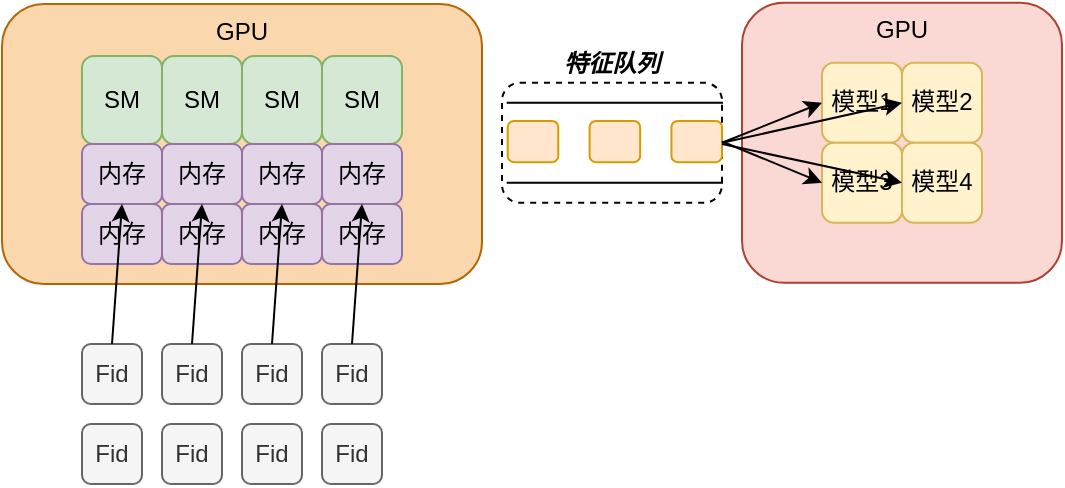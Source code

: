 <mxfile version="22.1.11" type="github" pages="4">
  <diagram name="第 1 页" id="HzuX8MR-6W568-05lvP0">
    <mxGraphModel dx="1221" dy="725" grid="1" gridSize="10" guides="1" tooltips="1" connect="1" arrows="1" fold="1" page="1" pageScale="1" pageWidth="827" pageHeight="1169" math="0" shadow="0">
      <root>
        <mxCell id="0" />
        <mxCell id="1" parent="0" />
        <mxCell id="Jh2EIcRvJyehIqJK0xyP-31" value="GPU&lt;br&gt;" style="rounded=1;whiteSpace=wrap;html=1;fillColor=#fad7ac;strokeColor=#b46504;verticalAlign=top;container=0;" parent="1" vertex="1">
          <mxGeometry x="120" y="240" width="240" height="140" as="geometry" />
        </mxCell>
        <mxCell id="Jh2EIcRvJyehIqJK0xyP-32" value="GPU" style="rounded=1;whiteSpace=wrap;html=1;fillColor=#fad9d5;strokeColor=#ae4132;verticalAlign=top;container=0;" parent="1" vertex="1">
          <mxGeometry x="490" y="239.38" width="160" height="140" as="geometry" />
        </mxCell>
        <mxCell id="Jh2EIcRvJyehIqJK0xyP-42" value="SM" style="rounded=1;whiteSpace=wrap;html=1;fillColor=#d5e8d4;strokeColor=#82b366;" parent="1" vertex="1">
          <mxGeometry x="160" y="266" width="40" height="44" as="geometry" />
        </mxCell>
        <mxCell id="Jh2EIcRvJyehIqJK0xyP-50" value="SM" style="rounded=1;whiteSpace=wrap;html=1;fillColor=#d5e8d4;strokeColor=#82b366;" parent="1" vertex="1">
          <mxGeometry x="200" y="266" width="40" height="44" as="geometry" />
        </mxCell>
        <mxCell id="Jh2EIcRvJyehIqJK0xyP-51" value="SM" style="rounded=1;whiteSpace=wrap;html=1;fillColor=#d5e8d4;strokeColor=#82b366;" parent="1" vertex="1">
          <mxGeometry x="240" y="266" width="40" height="44" as="geometry" />
        </mxCell>
        <mxCell id="Jh2EIcRvJyehIqJK0xyP-52" value="SM" style="rounded=1;whiteSpace=wrap;html=1;fillColor=#d5e8d4;strokeColor=#82b366;" parent="1" vertex="1">
          <mxGeometry x="280" y="266" width="40" height="44" as="geometry" />
        </mxCell>
        <mxCell id="Jh2EIcRvJyehIqJK0xyP-53" value="内存" style="rounded=1;whiteSpace=wrap;html=1;fillColor=#e1d5e7;strokeColor=#9673a6;" parent="1" vertex="1">
          <mxGeometry x="160" y="310" width="40" height="30" as="geometry" />
        </mxCell>
        <mxCell id="Jh2EIcRvJyehIqJK0xyP-58" value="模型2" style="rounded=1;whiteSpace=wrap;html=1;fillColor=#fff2cc;strokeColor=#d6b656;" parent="1" vertex="1">
          <mxGeometry x="570" y="269.38" width="40" height="40" as="geometry" />
        </mxCell>
        <mxCell id="QCqDjXfPK4b39EebuWi0-1" style="edgeStyle=orthogonalEdgeStyle;rounded=0;orthogonalLoop=1;jettySize=auto;html=1;exitX=0.5;exitY=1;exitDx=0;exitDy=0;" parent="1" source="Jh2EIcRvJyehIqJK0xyP-50" target="Jh2EIcRvJyehIqJK0xyP-50" edge="1">
          <mxGeometry relative="1" as="geometry" />
        </mxCell>
        <mxCell id="QCqDjXfPK4b39EebuWi0-2" value="内存" style="rounded=1;whiteSpace=wrap;html=1;fillColor=#e1d5e7;strokeColor=#9673a6;" parent="1" vertex="1">
          <mxGeometry x="200" y="310" width="40" height="30" as="geometry" />
        </mxCell>
        <mxCell id="QCqDjXfPK4b39EebuWi0-3" value="内存" style="rounded=1;whiteSpace=wrap;html=1;fillColor=#e1d5e7;strokeColor=#9673a6;" parent="1" vertex="1">
          <mxGeometry x="240" y="310" width="40" height="30" as="geometry" />
        </mxCell>
        <mxCell id="QCqDjXfPK4b39EebuWi0-4" value="内存" style="rounded=1;whiteSpace=wrap;html=1;fillColor=#e1d5e7;strokeColor=#9673a6;" parent="1" vertex="1">
          <mxGeometry x="280" y="310" width="40" height="30" as="geometry" />
        </mxCell>
        <mxCell id="QCqDjXfPK4b39EebuWi0-5" value="内存" style="rounded=1;whiteSpace=wrap;html=1;fillColor=#e1d5e7;strokeColor=#9673a6;" parent="1" vertex="1">
          <mxGeometry x="160" y="340" width="40" height="30" as="geometry" />
        </mxCell>
        <mxCell id="QCqDjXfPK4b39EebuWi0-6" value="内存" style="rounded=1;whiteSpace=wrap;html=1;fillColor=#e1d5e7;strokeColor=#9673a6;" parent="1" vertex="1">
          <mxGeometry x="200" y="340" width="40" height="30" as="geometry" />
        </mxCell>
        <mxCell id="QCqDjXfPK4b39EebuWi0-7" value="内存" style="rounded=1;whiteSpace=wrap;html=1;fillColor=#e1d5e7;strokeColor=#9673a6;" parent="1" vertex="1">
          <mxGeometry x="240" y="340" width="40" height="30" as="geometry" />
        </mxCell>
        <mxCell id="QCqDjXfPK4b39EebuWi0-8" value="内存" style="rounded=1;whiteSpace=wrap;html=1;fillColor=#e1d5e7;strokeColor=#9673a6;" parent="1" vertex="1">
          <mxGeometry x="280" y="340" width="40" height="30" as="geometry" />
        </mxCell>
        <mxCell id="QCqDjXfPK4b39EebuWi0-9" value="Fid" style="rounded=1;whiteSpace=wrap;html=1;fillColor=#f5f5f5;fontColor=#333333;strokeColor=#666666;" parent="1" vertex="1">
          <mxGeometry x="160" y="410" width="30" height="30" as="geometry" />
        </mxCell>
        <mxCell id="QCqDjXfPK4b39EebuWi0-11" value="Fid" style="rounded=1;whiteSpace=wrap;html=1;fillColor=#f5f5f5;fontColor=#333333;strokeColor=#666666;" parent="1" vertex="1">
          <mxGeometry x="200" y="410" width="30" height="30" as="geometry" />
        </mxCell>
        <mxCell id="QCqDjXfPK4b39EebuWi0-12" value="Fid" style="rounded=1;whiteSpace=wrap;html=1;fillColor=#f5f5f5;fontColor=#333333;strokeColor=#666666;" parent="1" vertex="1">
          <mxGeometry x="240" y="410" width="30" height="30" as="geometry" />
        </mxCell>
        <mxCell id="QCqDjXfPK4b39EebuWi0-13" value="Fid" style="rounded=1;whiteSpace=wrap;html=1;fillColor=#f5f5f5;fontColor=#333333;strokeColor=#666666;" parent="1" vertex="1">
          <mxGeometry x="280" y="410" width="30" height="30" as="geometry" />
        </mxCell>
        <mxCell id="QCqDjXfPK4b39EebuWi0-20" value="" style="endArrow=classic;html=1;rounded=0;entryX=0.5;entryY=0;entryDx=0;entryDy=0;exitX=0.5;exitY=0;exitDx=0;exitDy=0;" parent="1" source="QCqDjXfPK4b39EebuWi0-9" target="QCqDjXfPK4b39EebuWi0-5" edge="1">
          <mxGeometry width="50" height="50" relative="1" as="geometry">
            <mxPoint x="90" y="510" as="sourcePoint" />
            <mxPoint x="140" y="460" as="targetPoint" />
          </mxGeometry>
        </mxCell>
        <mxCell id="QCqDjXfPK4b39EebuWi0-21" value="" style="endArrow=classic;html=1;rounded=0;entryX=0.5;entryY=0;entryDx=0;entryDy=0;exitX=0.5;exitY=0;exitDx=0;exitDy=0;" parent="1" source="QCqDjXfPK4b39EebuWi0-11" target="QCqDjXfPK4b39EebuWi0-6" edge="1">
          <mxGeometry width="50" height="50" relative="1" as="geometry">
            <mxPoint x="100" y="520" as="sourcePoint" />
            <mxPoint x="150" y="470" as="targetPoint" />
          </mxGeometry>
        </mxCell>
        <mxCell id="QCqDjXfPK4b39EebuWi0-22" value="" style="endArrow=classic;html=1;rounded=0;entryX=0.5;entryY=0;entryDx=0;entryDy=0;exitX=0.5;exitY=0;exitDx=0;exitDy=0;" parent="1" source="QCqDjXfPK4b39EebuWi0-12" target="QCqDjXfPK4b39EebuWi0-7" edge="1">
          <mxGeometry width="50" height="50" relative="1" as="geometry">
            <mxPoint x="110" y="530" as="sourcePoint" />
            <mxPoint x="160" y="480" as="targetPoint" />
          </mxGeometry>
        </mxCell>
        <mxCell id="QCqDjXfPK4b39EebuWi0-23" value="" style="endArrow=classic;html=1;rounded=0;entryX=0.5;entryY=0;entryDx=0;entryDy=0;exitX=0.5;exitY=0;exitDx=0;exitDy=0;" parent="1" source="QCqDjXfPK4b39EebuWi0-13" target="QCqDjXfPK4b39EebuWi0-8" edge="1">
          <mxGeometry width="50" height="50" relative="1" as="geometry">
            <mxPoint x="120" y="540" as="sourcePoint" />
            <mxPoint x="170" y="490" as="targetPoint" />
          </mxGeometry>
        </mxCell>
        <mxCell id="QCqDjXfPK4b39EebuWi0-24" value="Fid" style="rounded=1;whiteSpace=wrap;html=1;fillColor=#f5f5f5;fontColor=#333333;strokeColor=#666666;" parent="1" vertex="1">
          <mxGeometry x="160" y="450" width="30" height="30" as="geometry" />
        </mxCell>
        <mxCell id="QCqDjXfPK4b39EebuWi0-25" value="Fid" style="rounded=1;whiteSpace=wrap;html=1;fillColor=#f5f5f5;fontColor=#333333;strokeColor=#666666;" parent="1" vertex="1">
          <mxGeometry x="200" y="450" width="30" height="30" as="geometry" />
        </mxCell>
        <mxCell id="QCqDjXfPK4b39EebuWi0-26" value="Fid" style="rounded=1;whiteSpace=wrap;html=1;fillColor=#f5f5f5;fontColor=#333333;strokeColor=#666666;" parent="1" vertex="1">
          <mxGeometry x="240" y="450" width="30" height="30" as="geometry" />
        </mxCell>
        <mxCell id="QCqDjXfPK4b39EebuWi0-27" value="Fid" style="rounded=1;whiteSpace=wrap;html=1;fillColor=#f5f5f5;fontColor=#333333;strokeColor=#666666;" parent="1" vertex="1">
          <mxGeometry x="280" y="450" width="30" height="30" as="geometry" />
        </mxCell>
        <mxCell id="QCqDjXfPK4b39EebuWi0-29" value="模型1" style="rounded=1;whiteSpace=wrap;html=1;fillColor=#fff2cc;strokeColor=#d6b656;" parent="1" vertex="1">
          <mxGeometry x="530" y="269.38" width="40" height="40" as="geometry" />
        </mxCell>
        <mxCell id="QCqDjXfPK4b39EebuWi0-31" value="模型3" style="rounded=1;whiteSpace=wrap;html=1;fillColor=#fff2cc;strokeColor=#d6b656;" parent="1" vertex="1">
          <mxGeometry x="530" y="309.38" width="40" height="40" as="geometry" />
        </mxCell>
        <mxCell id="QCqDjXfPK4b39EebuWi0-32" value="模型4" style="rounded=1;whiteSpace=wrap;html=1;fillColor=#fff2cc;strokeColor=#d6b656;" parent="1" vertex="1">
          <mxGeometry x="570" y="309.38" width="40" height="40" as="geometry" />
        </mxCell>
        <mxCell id="QCqDjXfPK4b39EebuWi0-33" value="特征队列" style="rounded=1;whiteSpace=wrap;html=1;verticalAlign=bottom;labelPosition=center;verticalLabelPosition=top;align=center;dashed=1;container=0;fontFamily=Times New Roman;fontStyle=3" parent="1" vertex="1">
          <mxGeometry x="370" y="279.38" width="110" height="60" as="geometry" />
        </mxCell>
        <mxCell id="QCqDjXfPK4b39EebuWi0-35" value="" style="shape=partialRectangle;whiteSpace=wrap;html=1;left=0;right=0;fillColor=none;container=0;fontFamily=Times New Roman;fontStyle=3" parent="1" vertex="1">
          <mxGeometry x="372.86" y="289.38" width="107.14" height="40" as="geometry" />
        </mxCell>
        <mxCell id="QCqDjXfPK4b39EebuWi0-38" value="" style="rounded=1;whiteSpace=wrap;html=1;fillColor=#ffe6cc;strokeColor=#d79b00;container=0;fontFamily=Times New Roman;fontStyle=3" parent="1" vertex="1">
          <mxGeometry x="372.855" y="298.442" width="25.278" height="20.625" as="geometry" />
        </mxCell>
        <mxCell id="QCqDjXfPK4b39EebuWi0-39" value="" style="rounded=1;whiteSpace=wrap;html=1;fillColor=#ffe6cc;strokeColor=#d79b00;container=0;fontFamily=Times New Roman;fontStyle=3" parent="1" vertex="1">
          <mxGeometry x="413.793" y="298.442" width="25.278" height="20.625" as="geometry" />
        </mxCell>
        <mxCell id="QCqDjXfPK4b39EebuWi0-40" value="" style="rounded=1;whiteSpace=wrap;html=1;fillColor=#ffe6cc;strokeColor=#d79b00;container=0;fontFamily=Times New Roman;fontStyle=3" parent="1" vertex="1">
          <mxGeometry x="454.72" y="298.442" width="25.278" height="20.625" as="geometry" />
        </mxCell>
        <mxCell id="QCqDjXfPK4b39EebuWi0-46" value="" style="endArrow=classic;html=1;rounded=0;entryX=0;entryY=0.5;entryDx=0;entryDy=0;exitX=1;exitY=0.5;exitDx=0;exitDy=0;" parent="1" source="QCqDjXfPK4b39EebuWi0-35" target="QCqDjXfPK4b39EebuWi0-29" edge="1">
          <mxGeometry width="50" height="50" relative="1" as="geometry">
            <mxPoint x="420" y="420" as="sourcePoint" />
            <mxPoint x="470" y="370" as="targetPoint" />
          </mxGeometry>
        </mxCell>
        <mxCell id="QCqDjXfPK4b39EebuWi0-47" value="" style="endArrow=classic;html=1;rounded=0;entryX=0;entryY=0.5;entryDx=0;entryDy=0;exitX=1;exitY=0.5;exitDx=0;exitDy=0;" parent="1" source="QCqDjXfPK4b39EebuWi0-40" target="QCqDjXfPK4b39EebuWi0-31" edge="1">
          <mxGeometry width="50" height="50" relative="1" as="geometry">
            <mxPoint x="430" y="430" as="sourcePoint" />
            <mxPoint x="480" y="380" as="targetPoint" />
          </mxGeometry>
        </mxCell>
        <mxCell id="QCqDjXfPK4b39EebuWi0-48" value="" style="endArrow=classic;html=1;rounded=0;entryX=0;entryY=0.5;entryDx=0;entryDy=0;exitX=1;exitY=0.5;exitDx=0;exitDy=0;" parent="1" source="QCqDjXfPK4b39EebuWi0-33" target="Jh2EIcRvJyehIqJK0xyP-58" edge="1">
          <mxGeometry width="50" height="50" relative="1" as="geometry">
            <mxPoint x="440" y="440" as="sourcePoint" />
            <mxPoint x="490" y="390" as="targetPoint" />
          </mxGeometry>
        </mxCell>
        <mxCell id="QCqDjXfPK4b39EebuWi0-49" value="" style="endArrow=classic;html=1;rounded=0;entryX=1;entryY=0.5;entryDx=0;entryDy=0;" parent="1" target="QCqDjXfPK4b39EebuWi0-31" edge="1">
          <mxGeometry width="50" height="50" relative="1" as="geometry">
            <mxPoint x="480" y="310" as="sourcePoint" />
            <mxPoint x="500" y="400" as="targetPoint" />
          </mxGeometry>
        </mxCell>
      </root>
    </mxGraphModel>
  </diagram>
  <diagram id="l49pKk6gA6ThoLXO7iPu" name="第 2 页">
    <mxGraphModel dx="1221" dy="725" grid="1" gridSize="10" guides="1" tooltips="1" connect="1" arrows="1" fold="1" page="1" pageScale="1" pageWidth="827" pageHeight="1169" math="0" shadow="0">
      <root>
        <mxCell id="0" />
        <mxCell id="1" parent="0" />
        <mxCell id="KpZKbh3GlzoLBYCNT3PW-1" value="" style="group" parent="1" vertex="1" connectable="0">
          <mxGeometry x="140" y="170" width="530" height="240.62" as="geometry" />
        </mxCell>
        <mxCell id="KpZKbh3GlzoLBYCNT3PW-2" value="GPU&lt;br&gt;" style="rounded=1;whiteSpace=wrap;html=1;fillColor=#fad7ac;strokeColor=#b46504;verticalAlign=top;container=0;" parent="KpZKbh3GlzoLBYCNT3PW-1" vertex="1">
          <mxGeometry y="0.62" width="240" height="140" as="geometry" />
        </mxCell>
        <mxCell id="KpZKbh3GlzoLBYCNT3PW-3" value="GPU" style="rounded=1;whiteSpace=wrap;html=1;fillColor=#fad9d5;strokeColor=#ae4132;verticalAlign=top;container=0;" parent="KpZKbh3GlzoLBYCNT3PW-1" vertex="1">
          <mxGeometry x="370" width="160" height="140" as="geometry" />
        </mxCell>
        <mxCell id="KpZKbh3GlzoLBYCNT3PW-4" value="SM" style="rounded=1;whiteSpace=wrap;html=1;fillColor=#d5e8d4;strokeColor=#82b366;" parent="KpZKbh3GlzoLBYCNT3PW-1" vertex="1">
          <mxGeometry x="40" y="26.62" width="40" height="44" as="geometry" />
        </mxCell>
        <mxCell id="KpZKbh3GlzoLBYCNT3PW-5" value="SM" style="rounded=1;whiteSpace=wrap;html=1;fillColor=#d5e8d4;strokeColor=#82b366;" parent="KpZKbh3GlzoLBYCNT3PW-1" vertex="1">
          <mxGeometry x="80" y="26.62" width="40" height="44" as="geometry" />
        </mxCell>
        <mxCell id="KpZKbh3GlzoLBYCNT3PW-6" value="SM" style="rounded=1;whiteSpace=wrap;html=1;fillColor=#d5e8d4;strokeColor=#82b366;" parent="KpZKbh3GlzoLBYCNT3PW-1" vertex="1">
          <mxGeometry x="120" y="26.62" width="40" height="44" as="geometry" />
        </mxCell>
        <mxCell id="KpZKbh3GlzoLBYCNT3PW-7" value="SM" style="rounded=1;whiteSpace=wrap;html=1;fillColor=#d5e8d4;strokeColor=#82b366;" parent="KpZKbh3GlzoLBYCNT3PW-1" vertex="1">
          <mxGeometry x="160" y="26.62" width="40" height="44" as="geometry" />
        </mxCell>
        <mxCell id="KpZKbh3GlzoLBYCNT3PW-8" value="内存" style="rounded=1;whiteSpace=wrap;html=1;fillColor=#e1d5e7;strokeColor=#9673a6;" parent="KpZKbh3GlzoLBYCNT3PW-1" vertex="1">
          <mxGeometry x="40" y="70.62" width="40" height="30" as="geometry" />
        </mxCell>
        <mxCell id="KpZKbh3GlzoLBYCNT3PW-9" value="模型2" style="rounded=1;whiteSpace=wrap;html=1;fillColor=#fff2cc;strokeColor=#d6b656;" parent="KpZKbh3GlzoLBYCNT3PW-1" vertex="1">
          <mxGeometry x="450" y="30" width="40" height="40" as="geometry" />
        </mxCell>
        <mxCell id="KpZKbh3GlzoLBYCNT3PW-10" style="edgeStyle=orthogonalEdgeStyle;rounded=0;orthogonalLoop=1;jettySize=auto;html=1;exitX=0.5;exitY=1;exitDx=0;exitDy=0;" parent="KpZKbh3GlzoLBYCNT3PW-1" source="KpZKbh3GlzoLBYCNT3PW-5" target="KpZKbh3GlzoLBYCNT3PW-5" edge="1">
          <mxGeometry relative="1" as="geometry" />
        </mxCell>
        <mxCell id="KpZKbh3GlzoLBYCNT3PW-11" value="内存" style="rounded=1;whiteSpace=wrap;html=1;fillColor=#e1d5e7;strokeColor=#9673a6;" parent="KpZKbh3GlzoLBYCNT3PW-1" vertex="1">
          <mxGeometry x="80" y="70.62" width="40" height="30" as="geometry" />
        </mxCell>
        <mxCell id="KpZKbh3GlzoLBYCNT3PW-12" value="内存" style="rounded=1;whiteSpace=wrap;html=1;fillColor=#e1d5e7;strokeColor=#9673a6;" parent="KpZKbh3GlzoLBYCNT3PW-1" vertex="1">
          <mxGeometry x="120" y="70.62" width="40" height="30" as="geometry" />
        </mxCell>
        <mxCell id="KpZKbh3GlzoLBYCNT3PW-13" value="内存" style="rounded=1;whiteSpace=wrap;html=1;fillColor=#e1d5e7;strokeColor=#9673a6;" parent="KpZKbh3GlzoLBYCNT3PW-1" vertex="1">
          <mxGeometry x="160" y="70.62" width="40" height="30" as="geometry" />
        </mxCell>
        <mxCell id="KpZKbh3GlzoLBYCNT3PW-14" value="内存" style="rounded=1;whiteSpace=wrap;html=1;fillColor=#e1d5e7;strokeColor=#9673a6;" parent="KpZKbh3GlzoLBYCNT3PW-1" vertex="1">
          <mxGeometry x="40" y="100.62" width="40" height="30" as="geometry" />
        </mxCell>
        <mxCell id="KpZKbh3GlzoLBYCNT3PW-15" value="内存" style="rounded=1;whiteSpace=wrap;html=1;fillColor=#e1d5e7;strokeColor=#9673a6;" parent="KpZKbh3GlzoLBYCNT3PW-1" vertex="1">
          <mxGeometry x="80" y="100.62" width="40" height="30" as="geometry" />
        </mxCell>
        <mxCell id="KpZKbh3GlzoLBYCNT3PW-16" value="内存" style="rounded=1;whiteSpace=wrap;html=1;fillColor=#e1d5e7;strokeColor=#9673a6;" parent="KpZKbh3GlzoLBYCNT3PW-1" vertex="1">
          <mxGeometry x="120" y="100.62" width="40" height="30" as="geometry" />
        </mxCell>
        <mxCell id="KpZKbh3GlzoLBYCNT3PW-17" value="内存" style="rounded=1;whiteSpace=wrap;html=1;fillColor=#e1d5e7;strokeColor=#9673a6;" parent="KpZKbh3GlzoLBYCNT3PW-1" vertex="1">
          <mxGeometry x="160" y="100.62" width="40" height="30" as="geometry" />
        </mxCell>
        <mxCell id="KpZKbh3GlzoLBYCNT3PW-18" value="Fid" style="rounded=1;whiteSpace=wrap;html=1;fillColor=#f5f5f5;fontColor=#333333;strokeColor=#666666;" parent="KpZKbh3GlzoLBYCNT3PW-1" vertex="1">
          <mxGeometry x="40" y="170.62" width="30" height="30" as="geometry" />
        </mxCell>
        <mxCell id="KpZKbh3GlzoLBYCNT3PW-19" value="Fid" style="rounded=1;whiteSpace=wrap;html=1;fillColor=#f5f5f5;fontColor=#333333;strokeColor=#666666;" parent="KpZKbh3GlzoLBYCNT3PW-1" vertex="1">
          <mxGeometry x="80" y="170.62" width="30" height="30" as="geometry" />
        </mxCell>
        <mxCell id="KpZKbh3GlzoLBYCNT3PW-20" value="Fid" style="rounded=1;whiteSpace=wrap;html=1;fillColor=#f5f5f5;fontColor=#333333;strokeColor=#666666;" parent="KpZKbh3GlzoLBYCNT3PW-1" vertex="1">
          <mxGeometry x="120" y="170.62" width="30" height="30" as="geometry" />
        </mxCell>
        <mxCell id="KpZKbh3GlzoLBYCNT3PW-21" value="Fid" style="rounded=1;whiteSpace=wrap;html=1;fillColor=#f5f5f5;fontColor=#333333;strokeColor=#666666;" parent="KpZKbh3GlzoLBYCNT3PW-1" vertex="1">
          <mxGeometry x="160" y="170.62" width="30" height="30" as="geometry" />
        </mxCell>
        <mxCell id="KpZKbh3GlzoLBYCNT3PW-22" value="" style="endArrow=classic;html=1;rounded=0;entryX=0.5;entryY=0;entryDx=0;entryDy=0;exitX=0.5;exitY=0;exitDx=0;exitDy=0;" parent="KpZKbh3GlzoLBYCNT3PW-1" source="KpZKbh3GlzoLBYCNT3PW-18" target="KpZKbh3GlzoLBYCNT3PW-14" edge="1">
          <mxGeometry width="50" height="50" relative="1" as="geometry">
            <mxPoint x="-30" y="270.62" as="sourcePoint" />
            <mxPoint x="20" y="220.62" as="targetPoint" />
          </mxGeometry>
        </mxCell>
        <mxCell id="KpZKbh3GlzoLBYCNT3PW-23" value="" style="endArrow=classic;html=1;rounded=0;entryX=0.5;entryY=0;entryDx=0;entryDy=0;exitX=0.5;exitY=0;exitDx=0;exitDy=0;" parent="KpZKbh3GlzoLBYCNT3PW-1" source="KpZKbh3GlzoLBYCNT3PW-19" target="KpZKbh3GlzoLBYCNT3PW-15" edge="1">
          <mxGeometry width="50" height="50" relative="1" as="geometry">
            <mxPoint x="-20" y="280.62" as="sourcePoint" />
            <mxPoint x="30" y="230.62" as="targetPoint" />
          </mxGeometry>
        </mxCell>
        <mxCell id="KpZKbh3GlzoLBYCNT3PW-24" value="" style="endArrow=classic;html=1;rounded=0;entryX=0.5;entryY=0;entryDx=0;entryDy=0;exitX=0.5;exitY=0;exitDx=0;exitDy=0;" parent="KpZKbh3GlzoLBYCNT3PW-1" source="KpZKbh3GlzoLBYCNT3PW-20" target="KpZKbh3GlzoLBYCNT3PW-16" edge="1">
          <mxGeometry width="50" height="50" relative="1" as="geometry">
            <mxPoint x="-10" y="290.62" as="sourcePoint" />
            <mxPoint x="40" y="240.62" as="targetPoint" />
          </mxGeometry>
        </mxCell>
        <mxCell id="KpZKbh3GlzoLBYCNT3PW-25" value="" style="endArrow=classic;html=1;rounded=0;entryX=0.5;entryY=0;entryDx=0;entryDy=0;exitX=0.5;exitY=0;exitDx=0;exitDy=0;" parent="KpZKbh3GlzoLBYCNT3PW-1" source="KpZKbh3GlzoLBYCNT3PW-21" target="KpZKbh3GlzoLBYCNT3PW-17" edge="1">
          <mxGeometry width="50" height="50" relative="1" as="geometry">
            <mxPoint y="300.62" as="sourcePoint" />
            <mxPoint x="50" y="250.62" as="targetPoint" />
          </mxGeometry>
        </mxCell>
        <mxCell id="KpZKbh3GlzoLBYCNT3PW-26" value="Fid" style="rounded=1;whiteSpace=wrap;html=1;fillColor=#f5f5f5;fontColor=#333333;strokeColor=#666666;" parent="KpZKbh3GlzoLBYCNT3PW-1" vertex="1">
          <mxGeometry x="40" y="210.62" width="30" height="30" as="geometry" />
        </mxCell>
        <mxCell id="KpZKbh3GlzoLBYCNT3PW-27" value="Fid" style="rounded=1;whiteSpace=wrap;html=1;fillColor=#f5f5f5;fontColor=#333333;strokeColor=#666666;" parent="KpZKbh3GlzoLBYCNT3PW-1" vertex="1">
          <mxGeometry x="80" y="210.62" width="30" height="30" as="geometry" />
        </mxCell>
        <mxCell id="KpZKbh3GlzoLBYCNT3PW-28" value="Fid" style="rounded=1;whiteSpace=wrap;html=1;fillColor=#f5f5f5;fontColor=#333333;strokeColor=#666666;" parent="KpZKbh3GlzoLBYCNT3PW-1" vertex="1">
          <mxGeometry x="120" y="210.62" width="30" height="30" as="geometry" />
        </mxCell>
        <mxCell id="KpZKbh3GlzoLBYCNT3PW-29" value="Fid" style="rounded=1;whiteSpace=wrap;html=1;fillColor=#f5f5f5;fontColor=#333333;strokeColor=#666666;" parent="KpZKbh3GlzoLBYCNT3PW-1" vertex="1">
          <mxGeometry x="160" y="210.62" width="30" height="30" as="geometry" />
        </mxCell>
        <mxCell id="KpZKbh3GlzoLBYCNT3PW-30" value="模型1" style="rounded=1;whiteSpace=wrap;html=1;fillColor=#fff2cc;strokeColor=#d6b656;" parent="KpZKbh3GlzoLBYCNT3PW-1" vertex="1">
          <mxGeometry x="410" y="30" width="40" height="40" as="geometry" />
        </mxCell>
        <mxCell id="KpZKbh3GlzoLBYCNT3PW-31" value="模型3" style="rounded=1;whiteSpace=wrap;html=1;fillColor=#fff2cc;strokeColor=#d6b656;" parent="KpZKbh3GlzoLBYCNT3PW-1" vertex="1">
          <mxGeometry x="410" y="70" width="40" height="40" as="geometry" />
        </mxCell>
        <mxCell id="KpZKbh3GlzoLBYCNT3PW-32" value="模型4" style="rounded=1;whiteSpace=wrap;html=1;fillColor=#fff2cc;strokeColor=#d6b656;" parent="KpZKbh3GlzoLBYCNT3PW-1" vertex="1">
          <mxGeometry x="450" y="70" width="40" height="40" as="geometry" />
        </mxCell>
        <mxCell id="KpZKbh3GlzoLBYCNT3PW-33" value="特征队列" style="rounded=1;whiteSpace=wrap;html=1;verticalAlign=bottom;labelPosition=center;verticalLabelPosition=top;align=center;dashed=1;container=0;fontFamily=Times New Roman;fontStyle=3" parent="KpZKbh3GlzoLBYCNT3PW-1" vertex="1">
          <mxGeometry x="250" y="40" width="110" height="60" as="geometry" />
        </mxCell>
        <mxCell id="KpZKbh3GlzoLBYCNT3PW-34" value="" style="shape=partialRectangle;whiteSpace=wrap;html=1;left=0;right=0;fillColor=none;container=0;fontFamily=Times New Roman;fontStyle=3" parent="KpZKbh3GlzoLBYCNT3PW-1" vertex="1">
          <mxGeometry x="252.86" y="50" width="107.14" height="40" as="geometry" />
        </mxCell>
        <mxCell id="KpZKbh3GlzoLBYCNT3PW-35" value="" style="rounded=1;whiteSpace=wrap;html=1;fillColor=#ffe6cc;strokeColor=#d79b00;container=0;fontFamily=Times New Roman;fontStyle=3" parent="KpZKbh3GlzoLBYCNT3PW-1" vertex="1">
          <mxGeometry x="252.855" y="59.062" width="25.278" height="20.625" as="geometry" />
        </mxCell>
        <mxCell id="KpZKbh3GlzoLBYCNT3PW-36" value="" style="rounded=1;whiteSpace=wrap;html=1;fillColor=#ffe6cc;strokeColor=#d79b00;container=0;fontFamily=Times New Roman;fontStyle=3" parent="KpZKbh3GlzoLBYCNT3PW-1" vertex="1">
          <mxGeometry x="293.793" y="59.062" width="25.278" height="20.625" as="geometry" />
        </mxCell>
        <mxCell id="KpZKbh3GlzoLBYCNT3PW-37" value="" style="rounded=1;whiteSpace=wrap;html=1;fillColor=#ffe6cc;strokeColor=#d79b00;container=0;fontFamily=Times New Roman;fontStyle=3" parent="KpZKbh3GlzoLBYCNT3PW-1" vertex="1">
          <mxGeometry x="334.72" y="59.062" width="25.278" height="20.625" as="geometry" />
        </mxCell>
        <mxCell id="KpZKbh3GlzoLBYCNT3PW-38" value="" style="endArrow=classic;html=1;rounded=0;entryX=0;entryY=0.5;entryDx=0;entryDy=0;exitX=1;exitY=0.5;exitDx=0;exitDy=0;" parent="KpZKbh3GlzoLBYCNT3PW-1" source="KpZKbh3GlzoLBYCNT3PW-34" target="KpZKbh3GlzoLBYCNT3PW-30" edge="1">
          <mxGeometry width="50" height="50" relative="1" as="geometry">
            <mxPoint x="300" y="180.62" as="sourcePoint" />
            <mxPoint x="350" y="130.62" as="targetPoint" />
          </mxGeometry>
        </mxCell>
        <mxCell id="KpZKbh3GlzoLBYCNT3PW-39" value="" style="endArrow=classic;html=1;rounded=0;entryX=0;entryY=0.5;entryDx=0;entryDy=0;exitX=1;exitY=0.5;exitDx=0;exitDy=0;" parent="KpZKbh3GlzoLBYCNT3PW-1" source="KpZKbh3GlzoLBYCNT3PW-37" target="KpZKbh3GlzoLBYCNT3PW-31" edge="1">
          <mxGeometry width="50" height="50" relative="1" as="geometry">
            <mxPoint x="310" y="190.62" as="sourcePoint" />
            <mxPoint x="360" y="140.62" as="targetPoint" />
          </mxGeometry>
        </mxCell>
        <mxCell id="KpZKbh3GlzoLBYCNT3PW-40" value="" style="endArrow=classic;html=1;rounded=0;entryX=0;entryY=0.5;entryDx=0;entryDy=0;exitX=1;exitY=0.5;exitDx=0;exitDy=0;" parent="KpZKbh3GlzoLBYCNT3PW-1" source="KpZKbh3GlzoLBYCNT3PW-33" target="KpZKbh3GlzoLBYCNT3PW-9" edge="1">
          <mxGeometry width="50" height="50" relative="1" as="geometry">
            <mxPoint x="320" y="200.62" as="sourcePoint" />
            <mxPoint x="370" y="150.62" as="targetPoint" />
          </mxGeometry>
        </mxCell>
        <mxCell id="KpZKbh3GlzoLBYCNT3PW-41" value="" style="endArrow=classic;html=1;rounded=0;entryX=1;entryY=0.5;entryDx=0;entryDy=0;" parent="KpZKbh3GlzoLBYCNT3PW-1" target="KpZKbh3GlzoLBYCNT3PW-31" edge="1">
          <mxGeometry width="50" height="50" relative="1" as="geometry">
            <mxPoint x="360" y="70.62" as="sourcePoint" />
            <mxPoint x="380" y="160.62" as="targetPoint" />
          </mxGeometry>
        </mxCell>
      </root>
    </mxGraphModel>
  </diagram>
  <diagram id="OB3rSLR8EuIor1HeshZX" name="第 3 页">
    <mxGraphModel dx="1221" dy="725" grid="1" gridSize="10" guides="1" tooltips="1" connect="1" arrows="1" fold="1" page="1" pageScale="1" pageWidth="827" pageHeight="1169" math="0" shadow="0">
      <root>
        <mxCell id="0" />
        <mxCell id="1" parent="0" />
        <mxCell id="Eo3y-RXjLdbgnXcaT_A7-10" value="" style="whiteSpace=wrap;html=1;aspect=fixed;" parent="1" vertex="1">
          <mxGeometry x="360.42" y="1010" width="40" height="40" as="geometry" />
        </mxCell>
        <mxCell id="Eo3y-RXjLdbgnXcaT_A7-11" value="" style="whiteSpace=wrap;html=1;aspect=fixed;" parent="1" vertex="1">
          <mxGeometry x="360.42" y="1050" width="40" height="40" as="geometry" />
        </mxCell>
        <mxCell id="Eo3y-RXjLdbgnXcaT_A7-12" value="" style="whiteSpace=wrap;html=1;aspect=fixed;" parent="1" vertex="1">
          <mxGeometry x="360.42" y="1090" width="40" height="40" as="geometry" />
        </mxCell>
        <mxCell id="Eo3y-RXjLdbgnXcaT_A7-13" value="" style="whiteSpace=wrap;html=1;aspect=fixed;" parent="1" vertex="1">
          <mxGeometry x="360.42" y="1130" width="40" height="40" as="geometry" />
        </mxCell>
        <mxCell id="Eo3y-RXjLdbgnXcaT_A7-14" value="" style="whiteSpace=wrap;html=1;aspect=fixed;" parent="1" vertex="1">
          <mxGeometry x="360.42" y="1170" width="40" height="40" as="geometry" />
        </mxCell>
        <mxCell id="Eo3y-RXjLdbgnXcaT_A7-15" value="" style="whiteSpace=wrap;html=1;aspect=fixed;" parent="1" vertex="1">
          <mxGeometry x="360.42" y="1210" width="40" height="40" as="geometry" />
        </mxCell>
        <mxCell id="Eo3y-RXjLdbgnXcaT_A7-16" value="" style="whiteSpace=wrap;html=1;aspect=fixed;" parent="1" vertex="1">
          <mxGeometry x="360.42" y="1250" width="40" height="40" as="geometry" />
        </mxCell>
        <mxCell id="Eo3y-RXjLdbgnXcaT_A7-17" value="" style="whiteSpace=wrap;html=1;aspect=fixed;" parent="1" vertex="1">
          <mxGeometry x="360.42" y="1290" width="40" height="40" as="geometry" />
        </mxCell>
        <mxCell id="Eo3y-RXjLdbgnXcaT_A7-18" value="" style="whiteSpace=wrap;html=1;aspect=fixed;" parent="1" vertex="1">
          <mxGeometry x="480.42" y="1010" width="40" height="40" as="geometry" />
        </mxCell>
        <mxCell id="Eo3y-RXjLdbgnXcaT_A7-19" value="" style="whiteSpace=wrap;html=1;aspect=fixed;" parent="1" vertex="1">
          <mxGeometry x="480.42" y="1050" width="40" height="40" as="geometry" />
        </mxCell>
        <mxCell id="Eo3y-RXjLdbgnXcaT_A7-20" value="" style="whiteSpace=wrap;html=1;aspect=fixed;" parent="1" vertex="1">
          <mxGeometry x="480.42" y="1090" width="40" height="40" as="geometry" />
        </mxCell>
        <mxCell id="Eo3y-RXjLdbgnXcaT_A7-21" value="" style="whiteSpace=wrap;html=1;aspect=fixed;" parent="1" vertex="1">
          <mxGeometry x="480.42" y="1130" width="40" height="40" as="geometry" />
        </mxCell>
        <mxCell id="Eo3y-RXjLdbgnXcaT_A7-22" value="" style="whiteSpace=wrap;html=1;aspect=fixed;" parent="1" vertex="1">
          <mxGeometry x="480.42" y="1170" width="40" height="40" as="geometry" />
        </mxCell>
        <mxCell id="Eo3y-RXjLdbgnXcaT_A7-23" value="" style="whiteSpace=wrap;html=1;aspect=fixed;" parent="1" vertex="1">
          <mxGeometry x="480.42" y="1210" width="40" height="40" as="geometry" />
        </mxCell>
        <mxCell id="Eo3y-RXjLdbgnXcaT_A7-24" value="" style="whiteSpace=wrap;html=1;aspect=fixed;" parent="1" vertex="1">
          <mxGeometry x="480.42" y="1250" width="40" height="40" as="geometry" />
        </mxCell>
        <mxCell id="Eo3y-RXjLdbgnXcaT_A7-25" value="" style="whiteSpace=wrap;html=1;aspect=fixed;" parent="1" vertex="1">
          <mxGeometry x="480.42" y="1290" width="40" height="40" as="geometry" />
        </mxCell>
        <mxCell id="Eo3y-RXjLdbgnXcaT_A7-26" value="" style="whiteSpace=wrap;html=1;aspect=fixed;" parent="1" vertex="1">
          <mxGeometry x="600.42" y="1010" width="40" height="40" as="geometry" />
        </mxCell>
        <mxCell id="Eo3y-RXjLdbgnXcaT_A7-27" value="" style="whiteSpace=wrap;html=1;aspect=fixed;" parent="1" vertex="1">
          <mxGeometry x="600.42" y="1050" width="40" height="40" as="geometry" />
        </mxCell>
        <mxCell id="Eo3y-RXjLdbgnXcaT_A7-28" value="" style="whiteSpace=wrap;html=1;aspect=fixed;" parent="1" vertex="1">
          <mxGeometry x="600.42" y="1090" width="40" height="40" as="geometry" />
        </mxCell>
        <mxCell id="Eo3y-RXjLdbgnXcaT_A7-29" value="" style="whiteSpace=wrap;html=1;aspect=fixed;" parent="1" vertex="1">
          <mxGeometry x="600.42" y="1130" width="40" height="40" as="geometry" />
        </mxCell>
        <mxCell id="Eo3y-RXjLdbgnXcaT_A7-30" value="" style="whiteSpace=wrap;html=1;aspect=fixed;" parent="1" vertex="1">
          <mxGeometry x="600.42" y="1170" width="40" height="40" as="geometry" />
        </mxCell>
        <mxCell id="Eo3y-RXjLdbgnXcaT_A7-31" value="" style="whiteSpace=wrap;html=1;aspect=fixed;" parent="1" vertex="1">
          <mxGeometry x="600.42" y="1210" width="40" height="40" as="geometry" />
        </mxCell>
        <mxCell id="Eo3y-RXjLdbgnXcaT_A7-32" value="" style="whiteSpace=wrap;html=1;aspect=fixed;" parent="1" vertex="1">
          <mxGeometry x="600.42" y="1250" width="40" height="40" as="geometry" />
        </mxCell>
        <mxCell id="Eo3y-RXjLdbgnXcaT_A7-33" value="" style="whiteSpace=wrap;html=1;aspect=fixed;" parent="1" vertex="1">
          <mxGeometry x="600.42" y="1290" width="40" height="40" as="geometry" />
        </mxCell>
        <mxCell id="Eo3y-RXjLdbgnXcaT_A7-34" value="" style="whiteSpace=wrap;html=1;aspect=fixed;" parent="1" vertex="1">
          <mxGeometry x="720.42" y="1010" width="40" height="40" as="geometry" />
        </mxCell>
        <mxCell id="Eo3y-RXjLdbgnXcaT_A7-35" value="" style="whiteSpace=wrap;html=1;aspect=fixed;" parent="1" vertex="1">
          <mxGeometry x="720.42" y="1050" width="40" height="40" as="geometry" />
        </mxCell>
        <mxCell id="Eo3y-RXjLdbgnXcaT_A7-36" value="" style="whiteSpace=wrap;html=1;aspect=fixed;" parent="1" vertex="1">
          <mxGeometry x="720.42" y="1090" width="40" height="40" as="geometry" />
        </mxCell>
        <mxCell id="Eo3y-RXjLdbgnXcaT_A7-37" value="" style="whiteSpace=wrap;html=1;aspect=fixed;" parent="1" vertex="1">
          <mxGeometry x="720.42" y="1130" width="40" height="40" as="geometry" />
        </mxCell>
        <mxCell id="Eo3y-RXjLdbgnXcaT_A7-38" value="" style="whiteSpace=wrap;html=1;aspect=fixed;" parent="1" vertex="1">
          <mxGeometry x="720.42" y="1170" width="40" height="40" as="geometry" />
        </mxCell>
        <mxCell id="Eo3y-RXjLdbgnXcaT_A7-39" value="" style="whiteSpace=wrap;html=1;aspect=fixed;" parent="1" vertex="1">
          <mxGeometry x="720.42" y="1210" width="40" height="40" as="geometry" />
        </mxCell>
        <mxCell id="Eo3y-RXjLdbgnXcaT_A7-40" value="" style="whiteSpace=wrap;html=1;aspect=fixed;" parent="1" vertex="1">
          <mxGeometry x="720.42" y="1250" width="40" height="40" as="geometry" />
        </mxCell>
        <mxCell id="Eo3y-RXjLdbgnXcaT_A7-41" value="" style="whiteSpace=wrap;html=1;aspect=fixed;" parent="1" vertex="1">
          <mxGeometry x="720.42" y="1290" width="40" height="40" as="geometry" />
        </mxCell>
        <mxCell id="KmakF2bFzgyoQT13d8WX-402" style="edgeStyle=orthogonalEdgeStyle;rounded=0;orthogonalLoop=1;jettySize=auto;html=1;exitX=0.5;exitY=0;exitDx=0;exitDy=0;entryX=0.75;entryY=1;entryDx=0;entryDy=0;" parent="1" source="Eo3y-RXjLdbgnXcaT_A7-42" target="KmakF2bFzgyoQT13d8WX-398" edge="1">
          <mxGeometry relative="1" as="geometry" />
        </mxCell>
        <mxCell id="Eo3y-RXjLdbgnXcaT_A7-42" value="0" style="whiteSpace=wrap;html=1;aspect=fixed;fillColor=#d5e8d4;strokeColor=#82b366;" parent="1" vertex="1">
          <mxGeometry x="1036.64" y="520" width="40" height="40" as="geometry" />
        </mxCell>
        <mxCell id="Eo3y-RXjLdbgnXcaT_A7-43" value="1" style="whiteSpace=wrap;html=1;aspect=fixed;fillColor=#d5e8d4;strokeColor=#82b366;" parent="1" vertex="1">
          <mxGeometry x="1036.64" y="560" width="40" height="40" as="geometry" />
        </mxCell>
        <mxCell id="Eo3y-RXjLdbgnXcaT_A7-44" value="2" style="whiteSpace=wrap;html=1;aspect=fixed;fillColor=#d5e8d4;strokeColor=#82b366;" parent="1" vertex="1">
          <mxGeometry x="1036.64" y="600" width="40" height="40" as="geometry" />
        </mxCell>
        <mxCell id="Eo3y-RXjLdbgnXcaT_A7-45" value="0" style="whiteSpace=wrap;html=1;aspect=fixed;fillColor=#fff2cc;strokeColor=#d6b656;" parent="1" vertex="1">
          <mxGeometry x="1036.64" y="640" width="40" height="40" as="geometry" />
        </mxCell>
        <mxCell id="Eo3y-RXjLdbgnXcaT_A7-46" value="1" style="whiteSpace=wrap;html=1;aspect=fixed;fillColor=#fff2cc;strokeColor=#d6b656;" parent="1" vertex="1">
          <mxGeometry x="1036.64" y="680" width="40" height="40" as="geometry" />
        </mxCell>
        <mxCell id="Eo3y-RXjLdbgnXcaT_A7-47" value="2" style="whiteSpace=wrap;html=1;aspect=fixed;fillColor=#fff2cc;strokeColor=#d6b656;" parent="1" vertex="1">
          <mxGeometry x="1036.64" y="720" width="40" height="40" as="geometry" />
        </mxCell>
        <mxCell id="Eo3y-RXjLdbgnXcaT_A7-48" value="0" style="whiteSpace=wrap;html=1;aspect=fixed;fillColor=#f8cecc;strokeColor=#b85450;" parent="1" vertex="1">
          <mxGeometry x="1036.64" y="760" width="40" height="40" as="geometry" />
        </mxCell>
        <mxCell id="Eo3y-RXjLdbgnXcaT_A7-49" value="1" style="whiteSpace=wrap;html=1;aspect=fixed;fillColor=#f8cecc;strokeColor=#b85450;" parent="1" vertex="1">
          <mxGeometry x="1036.64" y="800" width="40" height="40" as="geometry" />
        </mxCell>
        <mxCell id="KmakF2bFzgyoQT13d8WX-133" value="IP1" style="whiteSpace=wrap;html=1;aspect=fixed;" parent="1" vertex="1">
          <mxGeometry x="200" y="80" width="40" height="40" as="geometry" />
        </mxCell>
        <mxCell id="KmakF2bFzgyoQT13d8WX-134" value="IP3" style="whiteSpace=wrap;html=1;aspect=fixed;" parent="1" vertex="1">
          <mxGeometry x="200" y="120" width="40" height="40" as="geometry" />
        </mxCell>
        <mxCell id="KmakF2bFzgyoQT13d8WX-135" value="IP2" style="whiteSpace=wrap;html=1;aspect=fixed;" parent="1" vertex="1">
          <mxGeometry x="200" y="160" width="40" height="40" as="geometry" />
        </mxCell>
        <mxCell id="KmakF2bFzgyoQT13d8WX-136" value="IP3" style="whiteSpace=wrap;html=1;aspect=fixed;" parent="1" vertex="1">
          <mxGeometry x="200" y="200" width="40" height="40" as="geometry" />
        </mxCell>
        <mxCell id="KmakF2bFzgyoQT13d8WX-137" value="IP2" style="whiteSpace=wrap;html=1;aspect=fixed;" parent="1" vertex="1">
          <mxGeometry x="200" y="240" width="40" height="40" as="geometry" />
        </mxCell>
        <mxCell id="KmakF2bFzgyoQT13d8WX-138" value="IP1" style="whiteSpace=wrap;html=1;aspect=fixed;" parent="1" vertex="1">
          <mxGeometry x="200" y="280" width="40" height="40" as="geometry" />
        </mxCell>
        <mxCell id="KmakF2bFzgyoQT13d8WX-139" value="IP1" style="whiteSpace=wrap;html=1;aspect=fixed;" parent="1" vertex="1">
          <mxGeometry x="200" y="320" width="40" height="40" as="geometry" />
        </mxCell>
        <mxCell id="KmakF2bFzgyoQT13d8WX-356" style="edgeStyle=orthogonalEdgeStyle;rounded=0;orthogonalLoop=1;jettySize=auto;html=1;exitX=0.5;exitY=1;exitDx=0;exitDy=0;entryX=0.5;entryY=0;entryDx=0;entryDy=0;" parent="1" source="KmakF2bFzgyoQT13d8WX-140" target="KmakF2bFzgyoQT13d8WX-207" edge="1">
          <mxGeometry relative="1" as="geometry" />
        </mxCell>
        <mxCell id="KmakF2bFzgyoQT13d8WX-140" value="IP2" style="whiteSpace=wrap;html=1;aspect=fixed;" parent="1" vertex="1">
          <mxGeometry x="200" y="360" width="40" height="40" as="geometry" />
        </mxCell>
        <mxCell id="KmakF2bFzgyoQT13d8WX-175" value="1" style="whiteSpace=wrap;html=1;aspect=fixed;" parent="1" vertex="1">
          <mxGeometry x="240" y="80" width="40" height="40" as="geometry" />
        </mxCell>
        <mxCell id="KmakF2bFzgyoQT13d8WX-176" value="2" style="whiteSpace=wrap;html=1;aspect=fixed;" parent="1" vertex="1">
          <mxGeometry x="240" y="120" width="40" height="40" as="geometry" />
        </mxCell>
        <mxCell id="KmakF2bFzgyoQT13d8WX-177" value="3" style="whiteSpace=wrap;html=1;aspect=fixed;" parent="1" vertex="1">
          <mxGeometry x="240" y="160" width="40" height="40" as="geometry" />
        </mxCell>
        <mxCell id="KmakF2bFzgyoQT13d8WX-178" value="4" style="whiteSpace=wrap;html=1;aspect=fixed;" parent="1" vertex="1">
          <mxGeometry x="240" y="200" width="40" height="40" as="geometry" />
        </mxCell>
        <mxCell id="KmakF2bFzgyoQT13d8WX-179" value="5" style="whiteSpace=wrap;html=1;aspect=fixed;" parent="1" vertex="1">
          <mxGeometry x="240" y="240" width="40" height="40" as="geometry" />
        </mxCell>
        <mxCell id="KmakF2bFzgyoQT13d8WX-180" value="6" style="whiteSpace=wrap;html=1;aspect=fixed;" parent="1" vertex="1">
          <mxGeometry x="240" y="280" width="40" height="40" as="geometry" />
        </mxCell>
        <mxCell id="KmakF2bFzgyoQT13d8WX-181" value="7" style="whiteSpace=wrap;html=1;aspect=fixed;" parent="1" vertex="1">
          <mxGeometry x="240" y="320" width="40" height="40" as="geometry" />
        </mxCell>
        <mxCell id="KmakF2bFzgyoQT13d8WX-358" style="edgeStyle=orthogonalEdgeStyle;rounded=0;orthogonalLoop=1;jettySize=auto;html=1;exitX=0.5;exitY=1;exitDx=0;exitDy=0;entryX=0.5;entryY=0;entryDx=0;entryDy=0;" parent="1" source="KmakF2bFzgyoQT13d8WX-182" target="KmakF2bFzgyoQT13d8WX-215" edge="1">
          <mxGeometry relative="1" as="geometry" />
        </mxCell>
        <mxCell id="KmakF2bFzgyoQT13d8WX-182" value="8" style="whiteSpace=wrap;html=1;aspect=fixed;" parent="1" vertex="1">
          <mxGeometry x="240" y="360" width="40" height="40" as="geometry" />
        </mxCell>
        <mxCell id="KmakF2bFzgyoQT13d8WX-191" value="" style="whiteSpace=wrap;html=1;aspect=fixed;" parent="1" vertex="1">
          <mxGeometry x="380.42" y="1030" width="40" height="40" as="geometry" />
        </mxCell>
        <mxCell id="KmakF2bFzgyoQT13d8WX-192" value="" style="whiteSpace=wrap;html=1;aspect=fixed;" parent="1" vertex="1">
          <mxGeometry x="380.42" y="1070" width="40" height="40" as="geometry" />
        </mxCell>
        <mxCell id="KmakF2bFzgyoQT13d8WX-193" value="" style="whiteSpace=wrap;html=1;aspect=fixed;" parent="1" vertex="1">
          <mxGeometry x="380.42" y="1110" width="40" height="40" as="geometry" />
        </mxCell>
        <mxCell id="KmakF2bFzgyoQT13d8WX-194" value="" style="whiteSpace=wrap;html=1;aspect=fixed;" parent="1" vertex="1">
          <mxGeometry x="380.42" y="1150" width="40" height="40" as="geometry" />
        </mxCell>
        <mxCell id="KmakF2bFzgyoQT13d8WX-195" value="" style="whiteSpace=wrap;html=1;aspect=fixed;" parent="1" vertex="1">
          <mxGeometry x="380.42" y="1190" width="40" height="40" as="geometry" />
        </mxCell>
        <mxCell id="KmakF2bFzgyoQT13d8WX-196" value="" style="whiteSpace=wrap;html=1;aspect=fixed;" parent="1" vertex="1">
          <mxGeometry x="380.42" y="1230" width="40" height="40" as="geometry" />
        </mxCell>
        <mxCell id="KmakF2bFzgyoQT13d8WX-197" value="" style="whiteSpace=wrap;html=1;aspect=fixed;" parent="1" vertex="1">
          <mxGeometry x="380.42" y="1270" width="40" height="40" as="geometry" />
        </mxCell>
        <mxCell id="KmakF2bFzgyoQT13d8WX-198" value="" style="whiteSpace=wrap;html=1;aspect=fixed;" parent="1" vertex="1">
          <mxGeometry x="380.42" y="1310" width="40" height="40" as="geometry" />
        </mxCell>
        <mxCell id="KmakF2bFzgyoQT13d8WX-207" value="IP1" style="whiteSpace=wrap;html=1;aspect=fixed;" parent="1" vertex="1">
          <mxGeometry x="200" y="520" width="40" height="40" as="geometry" />
        </mxCell>
        <mxCell id="KmakF2bFzgyoQT13d8WX-208" value="IP3" style="whiteSpace=wrap;html=1;aspect=fixed;" parent="1" vertex="1">
          <mxGeometry x="200" y="560" width="40" height="40" as="geometry" />
        </mxCell>
        <mxCell id="KmakF2bFzgyoQT13d8WX-209" value="IP2" style="whiteSpace=wrap;html=1;aspect=fixed;" parent="1" vertex="1">
          <mxGeometry x="200" y="600" width="40" height="40" as="geometry" />
        </mxCell>
        <mxCell id="KmakF2bFzgyoQT13d8WX-210" value="IP3" style="whiteSpace=wrap;html=1;aspect=fixed;" parent="1" vertex="1">
          <mxGeometry x="200" y="640" width="40" height="40" as="geometry" />
        </mxCell>
        <mxCell id="KmakF2bFzgyoQT13d8WX-211" value="IP2" style="whiteSpace=wrap;html=1;aspect=fixed;" parent="1" vertex="1">
          <mxGeometry x="200" y="680" width="40" height="40" as="geometry" />
        </mxCell>
        <mxCell id="KmakF2bFzgyoQT13d8WX-212" value="IP1" style="whiteSpace=wrap;html=1;aspect=fixed;" parent="1" vertex="1">
          <mxGeometry x="200" y="720" width="40" height="40" as="geometry" />
        </mxCell>
        <mxCell id="KmakF2bFzgyoQT13d8WX-213" value="IP1" style="whiteSpace=wrap;html=1;aspect=fixed;" parent="1" vertex="1">
          <mxGeometry x="200" y="760" width="40" height="40" as="geometry" />
        </mxCell>
        <mxCell id="KmakF2bFzgyoQT13d8WX-214" value="IP2" style="whiteSpace=wrap;html=1;aspect=fixed;" parent="1" vertex="1">
          <mxGeometry x="200" y="800" width="40" height="40" as="geometry" />
        </mxCell>
        <mxCell id="KmakF2bFzgyoQT13d8WX-215" value="1" style="whiteSpace=wrap;html=1;aspect=fixed;" parent="1" vertex="1">
          <mxGeometry x="240" y="520" width="40" height="40" as="geometry" />
        </mxCell>
        <mxCell id="KmakF2bFzgyoQT13d8WX-216" value="2" style="whiteSpace=wrap;html=1;aspect=fixed;" parent="1" vertex="1">
          <mxGeometry x="240" y="560" width="40" height="40" as="geometry" />
        </mxCell>
        <mxCell id="KmakF2bFzgyoQT13d8WX-217" value="3" style="whiteSpace=wrap;html=1;aspect=fixed;" parent="1" vertex="1">
          <mxGeometry x="240" y="600" width="40" height="40" as="geometry" />
        </mxCell>
        <mxCell id="KmakF2bFzgyoQT13d8WX-218" value="4" style="whiteSpace=wrap;html=1;aspect=fixed;" parent="1" vertex="1">
          <mxGeometry x="240" y="640" width="40" height="40" as="geometry" />
        </mxCell>
        <mxCell id="KmakF2bFzgyoQT13d8WX-219" value="5" style="whiteSpace=wrap;html=1;aspect=fixed;" parent="1" vertex="1">
          <mxGeometry x="240" y="680" width="40" height="40" as="geometry" />
        </mxCell>
        <mxCell id="KmakF2bFzgyoQT13d8WX-220" value="6" style="whiteSpace=wrap;html=1;aspect=fixed;" parent="1" vertex="1">
          <mxGeometry x="240" y="720" width="40" height="40" as="geometry" />
        </mxCell>
        <mxCell id="KmakF2bFzgyoQT13d8WX-221" value="7" style="whiteSpace=wrap;html=1;aspect=fixed;" parent="1" vertex="1">
          <mxGeometry x="240" y="760" width="40" height="40" as="geometry" />
        </mxCell>
        <mxCell id="KmakF2bFzgyoQT13d8WX-222" value="8" style="whiteSpace=wrap;html=1;aspect=fixed;" parent="1" vertex="1">
          <mxGeometry x="240" y="800" width="40" height="40" as="geometry" />
        </mxCell>
        <mxCell id="KmakF2bFzgyoQT13d8WX-223" value="IP1" style="whiteSpace=wrap;html=1;aspect=fixed;" parent="1" vertex="1">
          <mxGeometry x="360.42" y="520" width="40" height="40" as="geometry" />
        </mxCell>
        <mxCell id="KmakF2bFzgyoQT13d8WX-224" value="IP1" style="whiteSpace=wrap;html=1;aspect=fixed;" parent="1" vertex="1">
          <mxGeometry x="360.42" y="560" width="40" height="40" as="geometry" />
        </mxCell>
        <mxCell id="KmakF2bFzgyoQT13d8WX-225" value="IP1" style="whiteSpace=wrap;html=1;aspect=fixed;" parent="1" vertex="1">
          <mxGeometry x="360.42" y="600" width="40" height="40" as="geometry" />
        </mxCell>
        <mxCell id="KmakF2bFzgyoQT13d8WX-226" value="IP2" style="whiteSpace=wrap;html=1;aspect=fixed;" parent="1" vertex="1">
          <mxGeometry x="360.42" y="640" width="40" height="40" as="geometry" />
        </mxCell>
        <mxCell id="KmakF2bFzgyoQT13d8WX-227" value="IP2" style="whiteSpace=wrap;html=1;aspect=fixed;" parent="1" vertex="1">
          <mxGeometry x="360.42" y="680" width="40" height="40" as="geometry" />
        </mxCell>
        <mxCell id="KmakF2bFzgyoQT13d8WX-228" value="IP2" style="whiteSpace=wrap;html=1;aspect=fixed;" parent="1" vertex="1">
          <mxGeometry x="360.42" y="720" width="40" height="40" as="geometry" />
        </mxCell>
        <mxCell id="KmakF2bFzgyoQT13d8WX-229" value="IP3" style="whiteSpace=wrap;html=1;aspect=fixed;" parent="1" vertex="1">
          <mxGeometry x="360.42" y="760" width="40" height="40" as="geometry" />
        </mxCell>
        <mxCell id="KmakF2bFzgyoQT13d8WX-230" value="IP3" style="whiteSpace=wrap;html=1;aspect=fixed;" parent="1" vertex="1">
          <mxGeometry x="360.42" y="800" width="40" height="40" as="geometry" />
        </mxCell>
        <mxCell id="KmakF2bFzgyoQT13d8WX-231" value="1" style="whiteSpace=wrap;html=1;aspect=fixed;" parent="1" vertex="1">
          <mxGeometry x="400.42" y="520" width="40" height="40" as="geometry" />
        </mxCell>
        <mxCell id="KmakF2bFzgyoQT13d8WX-232" value="6" style="whiteSpace=wrap;html=1;aspect=fixed;" parent="1" vertex="1">
          <mxGeometry x="400.42" y="560" width="40" height="40" as="geometry" />
        </mxCell>
        <mxCell id="KmakF2bFzgyoQT13d8WX-233" value="7" style="whiteSpace=wrap;html=1;aspect=fixed;" parent="1" vertex="1">
          <mxGeometry x="400.42" y="600" width="40" height="40" as="geometry" />
        </mxCell>
        <mxCell id="KmakF2bFzgyoQT13d8WX-234" value="3" style="whiteSpace=wrap;html=1;aspect=fixed;" parent="1" vertex="1">
          <mxGeometry x="400.42" y="640" width="40" height="40" as="geometry" />
        </mxCell>
        <mxCell id="KmakF2bFzgyoQT13d8WX-235" value="5" style="whiteSpace=wrap;html=1;aspect=fixed;" parent="1" vertex="1">
          <mxGeometry x="400.42" y="680" width="40" height="40" as="geometry" />
        </mxCell>
        <mxCell id="KmakF2bFzgyoQT13d8WX-236" value="8" style="whiteSpace=wrap;html=1;aspect=fixed;" parent="1" vertex="1">
          <mxGeometry x="400.42" y="720" width="40" height="40" as="geometry" />
        </mxCell>
        <mxCell id="KmakF2bFzgyoQT13d8WX-237" value="2" style="whiteSpace=wrap;html=1;aspect=fixed;" parent="1" vertex="1">
          <mxGeometry x="400.42" y="760" width="40" height="40" as="geometry" />
        </mxCell>
        <mxCell id="KmakF2bFzgyoQT13d8WX-238" value="4" style="whiteSpace=wrap;html=1;aspect=fixed;" parent="1" vertex="1">
          <mxGeometry x="400.42" y="800" width="40" height="40" as="geometry" />
        </mxCell>
        <mxCell id="KmakF2bFzgyoQT13d8WX-239" value="IP1" style="whiteSpace=wrap;html=1;aspect=fixed;" parent="1" vertex="1">
          <mxGeometry x="520" y="520" width="40" height="40" as="geometry" />
        </mxCell>
        <mxCell id="KmakF2bFzgyoQT13d8WX-240" value="IP1" style="whiteSpace=wrap;html=1;aspect=fixed;" parent="1" vertex="1">
          <mxGeometry x="520" y="560" width="40" height="40" as="geometry" />
        </mxCell>
        <mxCell id="KmakF2bFzgyoQT13d8WX-241" value="IP1" style="whiteSpace=wrap;html=1;aspect=fixed;" parent="1" vertex="1">
          <mxGeometry x="520" y="600" width="40" height="40" as="geometry" />
        </mxCell>
        <mxCell id="KmakF2bFzgyoQT13d8WX-242" value="IP2" style="whiteSpace=wrap;html=1;aspect=fixed;" parent="1" vertex="1">
          <mxGeometry x="520" y="640" width="40" height="40" as="geometry" />
        </mxCell>
        <mxCell id="KmakF2bFzgyoQT13d8WX-243" value="IP2" style="whiteSpace=wrap;html=1;aspect=fixed;" parent="1" vertex="1">
          <mxGeometry x="520" y="680" width="40" height="40" as="geometry" />
        </mxCell>
        <mxCell id="KmakF2bFzgyoQT13d8WX-244" value="IP2" style="whiteSpace=wrap;html=1;aspect=fixed;" parent="1" vertex="1">
          <mxGeometry x="520" y="720" width="40" height="40" as="geometry" />
        </mxCell>
        <mxCell id="KmakF2bFzgyoQT13d8WX-245" value="IP3" style="whiteSpace=wrap;html=1;aspect=fixed;" parent="1" vertex="1">
          <mxGeometry x="520" y="760" width="40" height="40" as="geometry" />
        </mxCell>
        <mxCell id="KmakF2bFzgyoQT13d8WX-246" value="IP3" style="whiteSpace=wrap;html=1;aspect=fixed;" parent="1" vertex="1">
          <mxGeometry x="520" y="800" width="40" height="40" as="geometry" />
        </mxCell>
        <mxCell id="KmakF2bFzgyoQT13d8WX-247" value="1" style="whiteSpace=wrap;html=1;aspect=fixed;" parent="1" vertex="1">
          <mxGeometry x="560" y="520" width="40" height="40" as="geometry" />
        </mxCell>
        <mxCell id="KmakF2bFzgyoQT13d8WX-248" value="6" style="whiteSpace=wrap;html=1;aspect=fixed;" parent="1" vertex="1">
          <mxGeometry x="560" y="560" width="40" height="40" as="geometry" />
        </mxCell>
        <mxCell id="KmakF2bFzgyoQT13d8WX-249" value="7" style="whiteSpace=wrap;html=1;aspect=fixed;" parent="1" vertex="1">
          <mxGeometry x="560" y="600" width="40" height="40" as="geometry" />
        </mxCell>
        <mxCell id="KmakF2bFzgyoQT13d8WX-250" value="3" style="whiteSpace=wrap;html=1;aspect=fixed;" parent="1" vertex="1">
          <mxGeometry x="560" y="640" width="40" height="40" as="geometry" />
        </mxCell>
        <mxCell id="KmakF2bFzgyoQT13d8WX-251" value="5" style="whiteSpace=wrap;html=1;aspect=fixed;" parent="1" vertex="1">
          <mxGeometry x="560" y="680" width="40" height="40" as="geometry" />
        </mxCell>
        <mxCell id="KmakF2bFzgyoQT13d8WX-252" value="8" style="whiteSpace=wrap;html=1;aspect=fixed;" parent="1" vertex="1">
          <mxGeometry x="560" y="720" width="40" height="40" as="geometry" />
        </mxCell>
        <mxCell id="KmakF2bFzgyoQT13d8WX-253" value="2" style="whiteSpace=wrap;html=1;aspect=fixed;" parent="1" vertex="1">
          <mxGeometry x="560" y="760" width="40" height="40" as="geometry" />
        </mxCell>
        <mxCell id="KmakF2bFzgyoQT13d8WX-254" value="4" style="whiteSpace=wrap;html=1;aspect=fixed;" parent="1" vertex="1">
          <mxGeometry x="560" y="800" width="40" height="40" as="geometry" />
        </mxCell>
        <mxCell id="KmakF2bFzgyoQT13d8WX-255" value="1" style="whiteSpace=wrap;html=1;aspect=fixed;" parent="1" vertex="1">
          <mxGeometry x="600" y="520" width="40" height="40" as="geometry" />
        </mxCell>
        <mxCell id="KmakF2bFzgyoQT13d8WX-256" value="0" style="whiteSpace=wrap;html=1;aspect=fixed;" parent="1" vertex="1">
          <mxGeometry x="600" y="560" width="40" height="40" as="geometry" />
        </mxCell>
        <mxCell id="KmakF2bFzgyoQT13d8WX-257" value="0" style="whiteSpace=wrap;html=1;aspect=fixed;" parent="1" vertex="1">
          <mxGeometry x="600" y="600" width="40" height="40" as="geometry" />
        </mxCell>
        <mxCell id="KmakF2bFzgyoQT13d8WX-258" value="1" style="whiteSpace=wrap;html=1;aspect=fixed;" parent="1" vertex="1">
          <mxGeometry x="600" y="640" width="40" height="40" as="geometry" />
        </mxCell>
        <mxCell id="KmakF2bFzgyoQT13d8WX-259" value="0" style="whiteSpace=wrap;html=1;aspect=fixed;" parent="1" vertex="1">
          <mxGeometry x="600" y="680" width="40" height="40" as="geometry" />
        </mxCell>
        <mxCell id="KmakF2bFzgyoQT13d8WX-260" value="0" style="whiteSpace=wrap;html=1;aspect=fixed;" parent="1" vertex="1">
          <mxGeometry x="600" y="720" width="40" height="40" as="geometry" />
        </mxCell>
        <mxCell id="KmakF2bFzgyoQT13d8WX-261" value="1" style="whiteSpace=wrap;html=1;aspect=fixed;" parent="1" vertex="1">
          <mxGeometry x="600" y="760" width="40" height="40" as="geometry" />
        </mxCell>
        <mxCell id="KmakF2bFzgyoQT13d8WX-262" value="0" style="whiteSpace=wrap;html=1;aspect=fixed;" parent="1" vertex="1">
          <mxGeometry x="600" y="800" width="40" height="40" as="geometry" />
        </mxCell>
        <mxCell id="KmakF2bFzgyoQT13d8WX-263" value="IP1" style="whiteSpace=wrap;html=1;aspect=fixed;" parent="1" vertex="1">
          <mxGeometry x="720" y="520" width="40" height="40" as="geometry" />
        </mxCell>
        <mxCell id="KmakF2bFzgyoQT13d8WX-264" value="IP1" style="whiteSpace=wrap;html=1;aspect=fixed;" parent="1" vertex="1">
          <mxGeometry x="720" y="560" width="40" height="40" as="geometry" />
        </mxCell>
        <mxCell id="KmakF2bFzgyoQT13d8WX-265" value="IP1" style="whiteSpace=wrap;html=1;aspect=fixed;" parent="1" vertex="1">
          <mxGeometry x="720" y="600" width="40" height="40" as="geometry" />
        </mxCell>
        <mxCell id="KmakF2bFzgyoQT13d8WX-266" value="IP2" style="whiteSpace=wrap;html=1;aspect=fixed;" parent="1" vertex="1">
          <mxGeometry x="720" y="640" width="40" height="40" as="geometry" />
        </mxCell>
        <mxCell id="KmakF2bFzgyoQT13d8WX-267" value="IP2" style="whiteSpace=wrap;html=1;aspect=fixed;" parent="1" vertex="1">
          <mxGeometry x="720" y="680" width="40" height="40" as="geometry" />
        </mxCell>
        <mxCell id="KmakF2bFzgyoQT13d8WX-268" value="IP2" style="whiteSpace=wrap;html=1;aspect=fixed;" parent="1" vertex="1">
          <mxGeometry x="720" y="720" width="40" height="40" as="geometry" />
        </mxCell>
        <mxCell id="KmakF2bFzgyoQT13d8WX-269" value="IP3" style="whiteSpace=wrap;html=1;aspect=fixed;" parent="1" vertex="1">
          <mxGeometry x="720" y="760" width="40" height="40" as="geometry" />
        </mxCell>
        <mxCell id="KmakF2bFzgyoQT13d8WX-270" value="IP3" style="whiteSpace=wrap;html=1;aspect=fixed;" parent="1" vertex="1">
          <mxGeometry x="720" y="800" width="40" height="40" as="geometry" />
        </mxCell>
        <mxCell id="KmakF2bFzgyoQT13d8WX-271" value="1" style="whiteSpace=wrap;html=1;aspect=fixed;" parent="1" vertex="1">
          <mxGeometry x="760" y="520" width="40" height="40" as="geometry" />
        </mxCell>
        <mxCell id="KmakF2bFzgyoQT13d8WX-272" value="6" style="whiteSpace=wrap;html=1;aspect=fixed;" parent="1" vertex="1">
          <mxGeometry x="760" y="560" width="40" height="40" as="geometry" />
        </mxCell>
        <mxCell id="KmakF2bFzgyoQT13d8WX-273" value="7" style="whiteSpace=wrap;html=1;aspect=fixed;" parent="1" vertex="1">
          <mxGeometry x="760" y="600" width="40" height="40" as="geometry" />
        </mxCell>
        <mxCell id="KmakF2bFzgyoQT13d8WX-274" value="3" style="whiteSpace=wrap;html=1;aspect=fixed;" parent="1" vertex="1">
          <mxGeometry x="760" y="640" width="40" height="40" as="geometry" />
        </mxCell>
        <mxCell id="KmakF2bFzgyoQT13d8WX-275" value="5" style="whiteSpace=wrap;html=1;aspect=fixed;" parent="1" vertex="1">
          <mxGeometry x="760" y="680" width="40" height="40" as="geometry" />
        </mxCell>
        <mxCell id="KmakF2bFzgyoQT13d8WX-276" value="8" style="whiteSpace=wrap;html=1;aspect=fixed;" parent="1" vertex="1">
          <mxGeometry x="760" y="720" width="40" height="40" as="geometry" />
        </mxCell>
        <mxCell id="KmakF2bFzgyoQT13d8WX-277" value="2" style="whiteSpace=wrap;html=1;aspect=fixed;" parent="1" vertex="1">
          <mxGeometry x="760" y="760" width="40" height="40" as="geometry" />
        </mxCell>
        <mxCell id="KmakF2bFzgyoQT13d8WX-278" value="4" style="whiteSpace=wrap;html=1;aspect=fixed;" parent="1" vertex="1">
          <mxGeometry x="760" y="800" width="40" height="40" as="geometry" />
        </mxCell>
        <mxCell id="KmakF2bFzgyoQT13d8WX-401" style="edgeStyle=orthogonalEdgeStyle;rounded=0;orthogonalLoop=1;jettySize=auto;html=1;exitX=0.5;exitY=0;exitDx=0;exitDy=0;entryX=0.25;entryY=1;entryDx=0;entryDy=0;" parent="1" source="KmakF2bFzgyoQT13d8WX-279" target="KmakF2bFzgyoQT13d8WX-398" edge="1">
          <mxGeometry relative="1" as="geometry" />
        </mxCell>
        <mxCell id="KmakF2bFzgyoQT13d8WX-279" value="1" style="whiteSpace=wrap;html=1;aspect=fixed;fillColor=#d5e8d4;strokeColor=#82b366;" parent="1" vertex="1">
          <mxGeometry x="800" y="520" width="40" height="40" as="geometry" />
        </mxCell>
        <mxCell id="KmakF2bFzgyoQT13d8WX-280" value="1" style="whiteSpace=wrap;html=1;aspect=fixed;fillColor=#d5e8d4;strokeColor=#82b366;" parent="1" vertex="1">
          <mxGeometry x="800" y="560" width="40" height="40" as="geometry" />
        </mxCell>
        <mxCell id="KmakF2bFzgyoQT13d8WX-281" value="1" style="whiteSpace=wrap;html=1;aspect=fixed;fillColor=#d5e8d4;strokeColor=#82b366;" parent="1" vertex="1">
          <mxGeometry x="800" y="600" width="40" height="40" as="geometry" />
        </mxCell>
        <mxCell id="KmakF2bFzgyoQT13d8WX-282" value="2" style="whiteSpace=wrap;html=1;aspect=fixed;fillColor=#fff2cc;strokeColor=#d6b656;" parent="1" vertex="1">
          <mxGeometry x="800" y="640" width="40" height="40" as="geometry" />
        </mxCell>
        <mxCell id="KmakF2bFzgyoQT13d8WX-283" value="2" style="whiteSpace=wrap;html=1;aspect=fixed;fillColor=#fff2cc;strokeColor=#d6b656;" parent="1" vertex="1">
          <mxGeometry x="800" y="680" width="40" height="40" as="geometry" />
        </mxCell>
        <mxCell id="KmakF2bFzgyoQT13d8WX-284" value="2" style="whiteSpace=wrap;html=1;aspect=fixed;fillColor=#fff2cc;strokeColor=#d6b656;" parent="1" vertex="1">
          <mxGeometry x="800" y="720" width="40" height="40" as="geometry" />
        </mxCell>
        <mxCell id="KmakF2bFzgyoQT13d8WX-285" value="3" style="whiteSpace=wrap;html=1;aspect=fixed;fillColor=#f8cecc;strokeColor=#b85450;" parent="1" vertex="1">
          <mxGeometry x="800" y="760" width="40" height="40" as="geometry" />
        </mxCell>
        <mxCell id="KmakF2bFzgyoQT13d8WX-286" value="3" style="whiteSpace=wrap;html=1;aspect=fixed;fillColor=#f8cecc;strokeColor=#b85450;" parent="1" vertex="1">
          <mxGeometry x="800" y="800" width="40" height="40" as="geometry" />
        </mxCell>
        <mxCell id="KmakF2bFzgyoQT13d8WX-311" value="0" style="rounded=0;whiteSpace=wrap;html=1;fillColor=#dae8fc;strokeColor=#6c8ebf;" parent="1" vertex="1">
          <mxGeometry x="443.36" y="440" width="39.58" height="40" as="geometry" />
        </mxCell>
        <mxCell id="KmakF2bFzgyoQT13d8WX-312" value="3" style="rounded=0;whiteSpace=wrap;html=1;fillColor=#dae8fc;strokeColor=#6c8ebf;" parent="1" vertex="1">
          <mxGeometry x="482.94" y="440" width="39.58" height="40" as="geometry" />
        </mxCell>
        <mxCell id="KmakF2bFzgyoQT13d8WX-315" value="6" style="rounded=0;whiteSpace=wrap;html=1;fillColor=#dae8fc;strokeColor=#6c8ebf;" parent="1" vertex="1">
          <mxGeometry x="522.52" y="440" width="39.58" height="40" as="geometry" />
        </mxCell>
        <mxCell id="KmakF2bFzgyoQT13d8WX-316" value="0" style="rounded=0;whiteSpace=wrap;html=1;" parent="1" vertex="1">
          <mxGeometry x="562.1" y="440" width="39.58" height="40" as="geometry" />
        </mxCell>
        <mxCell id="KmakF2bFzgyoQT13d8WX-319" value="0" style="rounded=0;whiteSpace=wrap;html=1;" parent="1" vertex="1">
          <mxGeometry x="601.68" y="440" width="39.58" height="40" as="geometry" />
        </mxCell>
        <mxCell id="KmakF2bFzgyoQT13d8WX-320" value="0" style="rounded=0;whiteSpace=wrap;html=1;" parent="1" vertex="1">
          <mxGeometry x="641.26" y="440" width="39.58" height="40" as="geometry" />
        </mxCell>
        <mxCell id="KmakF2bFzgyoQT13d8WX-321" value="0" style="rounded=0;whiteSpace=wrap;html=1;" parent="1" vertex="1">
          <mxGeometry x="680.84" y="440" width="39.58" height="40" as="geometry" />
        </mxCell>
        <mxCell id="KmakF2bFzgyoQT13d8WX-322" value="0" style="rounded=0;whiteSpace=wrap;html=1;" parent="1" vertex="1">
          <mxGeometry x="720.42" y="440" width="39.58" height="40" as="geometry" />
        </mxCell>
        <mxCell id="KmakF2bFzgyoQT13d8WX-323" value="IP1" style="whiteSpace=wrap;html=1;aspect=fixed;" parent="1" vertex="1">
          <mxGeometry x="917.9" y="520" width="40" height="40" as="geometry" />
        </mxCell>
        <mxCell id="KmakF2bFzgyoQT13d8WX-324" value="IP1" style="whiteSpace=wrap;html=1;aspect=fixed;" parent="1" vertex="1">
          <mxGeometry x="917.9" y="560" width="40" height="40" as="geometry" />
        </mxCell>
        <mxCell id="KmakF2bFzgyoQT13d8WX-325" value="IP1" style="whiteSpace=wrap;html=1;aspect=fixed;" parent="1" vertex="1">
          <mxGeometry x="917.9" y="600" width="40" height="40" as="geometry" />
        </mxCell>
        <mxCell id="KmakF2bFzgyoQT13d8WX-326" value="IP2" style="whiteSpace=wrap;html=1;aspect=fixed;" parent="1" vertex="1">
          <mxGeometry x="917.9" y="640" width="40" height="40" as="geometry" />
        </mxCell>
        <mxCell id="KmakF2bFzgyoQT13d8WX-327" value="IP2" style="whiteSpace=wrap;html=1;aspect=fixed;" parent="1" vertex="1">
          <mxGeometry x="917.9" y="680" width="40" height="40" as="geometry" />
        </mxCell>
        <mxCell id="KmakF2bFzgyoQT13d8WX-328" value="IP2" style="whiteSpace=wrap;html=1;aspect=fixed;" parent="1" vertex="1">
          <mxGeometry x="917.9" y="720" width="40" height="40" as="geometry" />
        </mxCell>
        <mxCell id="KmakF2bFzgyoQT13d8WX-329" value="IP3" style="whiteSpace=wrap;html=1;aspect=fixed;" parent="1" vertex="1">
          <mxGeometry x="917.9" y="760" width="40" height="40" as="geometry" />
        </mxCell>
        <mxCell id="KmakF2bFzgyoQT13d8WX-330" value="IP3" style="whiteSpace=wrap;html=1;aspect=fixed;" parent="1" vertex="1">
          <mxGeometry x="917.9" y="800" width="40" height="40" as="geometry" />
        </mxCell>
        <mxCell id="KmakF2bFzgyoQT13d8WX-331" value="1" style="whiteSpace=wrap;html=1;aspect=fixed;fillColor=#d5e8d4;strokeColor=#82b366;" parent="1" vertex="1">
          <mxGeometry x="957.9" y="520" width="40" height="40" as="geometry" />
        </mxCell>
        <mxCell id="KmakF2bFzgyoQT13d8WX-332" value="6" style="whiteSpace=wrap;html=1;aspect=fixed;fillColor=#d5e8d4;strokeColor=#82b366;" parent="1" vertex="1">
          <mxGeometry x="957.9" y="560" width="40" height="40" as="geometry" />
        </mxCell>
        <mxCell id="KmakF2bFzgyoQT13d8WX-333" value="7" style="whiteSpace=wrap;html=1;aspect=fixed;fillColor=#d5e8d4;strokeColor=#82b366;" parent="1" vertex="1">
          <mxGeometry x="957.9" y="600" width="40" height="40" as="geometry" />
        </mxCell>
        <mxCell id="KmakF2bFzgyoQT13d8WX-334" value="3" style="whiteSpace=wrap;html=1;aspect=fixed;fillColor=#fff2cc;strokeColor=#d6b656;" parent="1" vertex="1">
          <mxGeometry x="957.9" y="640" width="40" height="40" as="geometry" />
        </mxCell>
        <mxCell id="KmakF2bFzgyoQT13d8WX-335" value="5" style="whiteSpace=wrap;html=1;aspect=fixed;fillColor=#fff2cc;strokeColor=#d6b656;" parent="1" vertex="1">
          <mxGeometry x="957.9" y="680" width="40" height="40" as="geometry" />
        </mxCell>
        <mxCell id="KmakF2bFzgyoQT13d8WX-336" value="8" style="whiteSpace=wrap;html=1;aspect=fixed;fillColor=#fff2cc;strokeColor=#d6b656;" parent="1" vertex="1">
          <mxGeometry x="957.9" y="720" width="40" height="40" as="geometry" />
        </mxCell>
        <mxCell id="KmakF2bFzgyoQT13d8WX-337" value="2" style="whiteSpace=wrap;html=1;aspect=fixed;fillColor=#f8cecc;strokeColor=#b85450;" parent="1" vertex="1">
          <mxGeometry x="957.9" y="760" width="40" height="40" as="geometry" />
        </mxCell>
        <mxCell id="KmakF2bFzgyoQT13d8WX-338" value="4" style="whiteSpace=wrap;html=1;aspect=fixed;fillColor=#f8cecc;strokeColor=#b85450;" parent="1" vertex="1">
          <mxGeometry x="957.9" y="800" width="40" height="40" as="geometry" />
        </mxCell>
        <mxCell id="KmakF2bFzgyoQT13d8WX-339" value="1" style="whiteSpace=wrap;html=1;aspect=fixed;fillColor=#d5e8d4;strokeColor=#82b366;" parent="1" vertex="1">
          <mxGeometry x="997.9" y="520" width="40" height="40" as="geometry" />
        </mxCell>
        <mxCell id="KmakF2bFzgyoQT13d8WX-536" value="" style="edgeStyle=orthogonalEdgeStyle;rounded=0;orthogonalLoop=1;jettySize=auto;html=1;" parent="1" source="KmakF2bFzgyoQT13d8WX-340" target="KmakF2bFzgyoQT13d8WX-343" edge="1">
          <mxGeometry relative="1" as="geometry" />
        </mxCell>
        <mxCell id="KmakF2bFzgyoQT13d8WX-340" value="1" style="whiteSpace=wrap;html=1;aspect=fixed;fillColor=#d5e8d4;strokeColor=#82b366;" parent="1" vertex="1">
          <mxGeometry x="997.9" y="560" width="40" height="40" as="geometry" />
        </mxCell>
        <mxCell id="KmakF2bFzgyoQT13d8WX-341" value="1" style="whiteSpace=wrap;html=1;aspect=fixed;fillColor=#d5e8d4;strokeColor=#82b366;" parent="1" vertex="1">
          <mxGeometry x="997.9" y="600" width="40" height="40" as="geometry" />
        </mxCell>
        <mxCell id="KmakF2bFzgyoQT13d8WX-342" value="2" style="whiteSpace=wrap;html=1;aspect=fixed;fillColor=#fff2cc;strokeColor=#d6b656;" parent="1" vertex="1">
          <mxGeometry x="997.9" y="640" width="40" height="40" as="geometry" />
        </mxCell>
        <mxCell id="KmakF2bFzgyoQT13d8WX-343" value="2" style="whiteSpace=wrap;html=1;aspect=fixed;fillColor=#fff2cc;strokeColor=#d6b656;" parent="1" vertex="1">
          <mxGeometry x="997.9" y="680" width="40" height="40" as="geometry" />
        </mxCell>
        <mxCell id="KmakF2bFzgyoQT13d8WX-344" value="2" style="whiteSpace=wrap;html=1;aspect=fixed;fillColor=#fff2cc;strokeColor=#d6b656;" parent="1" vertex="1">
          <mxGeometry x="997.9" y="720" width="40" height="40" as="geometry" />
        </mxCell>
        <mxCell id="KmakF2bFzgyoQT13d8WX-345" value="3" style="whiteSpace=wrap;html=1;aspect=fixed;fillColor=#f8cecc;strokeColor=#b85450;" parent="1" vertex="1">
          <mxGeometry x="997.9" y="760" width="40" height="40" as="geometry" />
        </mxCell>
        <mxCell id="KmakF2bFzgyoQT13d8WX-346" value="3" style="whiteSpace=wrap;html=1;aspect=fixed;fillColor=#f8cecc;strokeColor=#b85450;" parent="1" vertex="1">
          <mxGeometry x="997.9" y="800" width="40" height="40" as="geometry" />
        </mxCell>
        <mxCell id="KmakF2bFzgyoQT13d8WX-348" value="PAYLOAD" style="rounded=0;whiteSpace=wrap;html=1;fillColor=#d5e8d4;strokeColor=#82b366;" parent="1" vertex="1">
          <mxGeometry x="280" y="80" width="240" height="40" as="geometry" />
        </mxCell>
        <mxCell id="KmakF2bFzgyoQT13d8WX-349" value="PAYLOAD" style="rounded=0;whiteSpace=wrap;html=1;fillColor=#f8cecc;strokeColor=#b85450;" parent="1" vertex="1">
          <mxGeometry x="280" y="120" width="240" height="40" as="geometry" />
        </mxCell>
        <mxCell id="KmakF2bFzgyoQT13d8WX-350" value="PAYLOAD" style="rounded=0;whiteSpace=wrap;html=1;fillColor=#fff2cc;strokeColor=#d6b656;" parent="1" vertex="1">
          <mxGeometry x="280" y="160" width="240" height="40" as="geometry" />
        </mxCell>
        <mxCell id="KmakF2bFzgyoQT13d8WX-351" value="PAYLOAD" style="rounded=0;whiteSpace=wrap;html=1;fillColor=#f8cecc;strokeColor=#b85450;" parent="1" vertex="1">
          <mxGeometry x="280" y="200" width="240" height="40" as="geometry" />
        </mxCell>
        <mxCell id="KmakF2bFzgyoQT13d8WX-352" value="PAYLOAD" style="rounded=0;whiteSpace=wrap;html=1;fillColor=#fff2cc;strokeColor=#d6b656;" parent="1" vertex="1">
          <mxGeometry x="280" y="240" width="240" height="40" as="geometry" />
        </mxCell>
        <mxCell id="KmakF2bFzgyoQT13d8WX-353" value="PAYLOAD" style="rounded=0;whiteSpace=wrap;html=1;fillColor=#d5e8d4;strokeColor=#82b366;" parent="1" vertex="1">
          <mxGeometry x="280" y="280" width="240" height="40" as="geometry" />
        </mxCell>
        <mxCell id="KmakF2bFzgyoQT13d8WX-354" value="PAYLOAD" style="rounded=0;whiteSpace=wrap;html=1;fillColor=#d5e8d4;strokeColor=#82b366;" parent="1" vertex="1">
          <mxGeometry x="280" y="320" width="240" height="40" as="geometry" />
        </mxCell>
        <mxCell id="KmakF2bFzgyoQT13d8WX-355" value="PAYLOAD" style="rounded=0;whiteSpace=wrap;html=1;fillColor=#fff2cc;strokeColor=#d6b656;" parent="1" vertex="1">
          <mxGeometry x="280" y="360" width="240" height="40" as="geometry" />
        </mxCell>
        <mxCell id="KmakF2bFzgyoQT13d8WX-370" value="PAYLOAD" style="rounded=0;whiteSpace=wrap;html=1;fillColor=#d5e8d4;strokeColor=#82b366;" parent="1" vertex="1">
          <mxGeometry x="640" y="40" width="240" height="40" as="geometry" />
        </mxCell>
        <mxCell id="KmakF2bFzgyoQT13d8WX-371" value="PAYLOAD" style="rounded=0;whiteSpace=wrap;html=1;fillColor=#d5e8d4;strokeColor=#82b366;" parent="1" vertex="1">
          <mxGeometry x="640" y="80" width="240" height="40" as="geometry" />
        </mxCell>
        <mxCell id="KmakF2bFzgyoQT13d8WX-372" value="PAYLOAD" style="rounded=0;whiteSpace=wrap;html=1;fillColor=#d5e8d4;strokeColor=#82b366;" parent="1" vertex="1">
          <mxGeometry x="640" y="120" width="240" height="40" as="geometry" />
        </mxCell>
        <mxCell id="KmakF2bFzgyoQT13d8WX-376" value="PAYLOAD" style="rounded=0;whiteSpace=wrap;html=1;fillColor=#fff2cc;strokeColor=#d6b656;" parent="1" vertex="1">
          <mxGeometry x="640" y="190" width="240" height="40" as="geometry" />
        </mxCell>
        <mxCell id="KmakF2bFzgyoQT13d8WX-377" value="PAYLOAD" style="rounded=0;whiteSpace=wrap;html=1;fillColor=#fff2cc;strokeColor=#d6b656;" parent="1" vertex="1">
          <mxGeometry x="640" y="230" width="240" height="40" as="geometry" />
        </mxCell>
        <mxCell id="KmakF2bFzgyoQT13d8WX-378" value="PAYLOAD" style="rounded=0;whiteSpace=wrap;html=1;fillColor=#fff2cc;strokeColor=#d6b656;" parent="1" vertex="1">
          <mxGeometry x="640" y="270" width="240" height="40" as="geometry" />
        </mxCell>
        <mxCell id="KmakF2bFzgyoQT13d8WX-380" value="" style="endArrow=classic;html=1;rounded=0;entryX=0;entryY=0.5;entryDx=0;entryDy=0;exitX=1;exitY=0.5;exitDx=0;exitDy=0;" parent="1" source="KmakF2bFzgyoQT13d8WX-354" target="KmakF2bFzgyoQT13d8WX-372" edge="1">
          <mxGeometry width="50" height="50" relative="1" as="geometry">
            <mxPoint x="548.05" y="100" as="sourcePoint" />
            <mxPoint x="598.05" y="50" as="targetPoint" />
          </mxGeometry>
        </mxCell>
        <mxCell id="KmakF2bFzgyoQT13d8WX-381" value="" style="endArrow=classic;html=1;rounded=0;entryX=0;entryY=0.5;entryDx=0;entryDy=0;exitX=1;exitY=0.5;exitDx=0;exitDy=0;" parent="1" source="KmakF2bFzgyoQT13d8WX-353" target="KmakF2bFzgyoQT13d8WX-371" edge="1">
          <mxGeometry width="50" height="50" relative="1" as="geometry">
            <mxPoint x="558.05" y="110" as="sourcePoint" />
            <mxPoint x="608.05" y="60" as="targetPoint" />
          </mxGeometry>
        </mxCell>
        <mxCell id="KmakF2bFzgyoQT13d8WX-384" value="" style="endArrow=classic;html=1;rounded=0;exitX=1;exitY=0.5;exitDx=0;exitDy=0;entryX=0;entryY=0.5;entryDx=0;entryDy=0;" parent="1" source="KmakF2bFzgyoQT13d8WX-350" target="KmakF2bFzgyoQT13d8WX-376" edge="1">
          <mxGeometry width="50" height="50" relative="1" as="geometry">
            <mxPoint x="550" y="410" as="sourcePoint" />
            <mxPoint x="620" y="360" as="targetPoint" />
          </mxGeometry>
        </mxCell>
        <mxCell id="KmakF2bFzgyoQT13d8WX-385" value="" style="endArrow=classic;html=1;rounded=0;entryX=0;entryY=0.5;entryDx=0;entryDy=0;exitX=1;exitY=0.5;exitDx=0;exitDy=0;" parent="1" source="KmakF2bFzgyoQT13d8WX-352" target="KmakF2bFzgyoQT13d8WX-377" edge="1">
          <mxGeometry width="50" height="50" relative="1" as="geometry">
            <mxPoint x="560" y="420" as="sourcePoint" />
            <mxPoint x="680" y="260" as="targetPoint" />
          </mxGeometry>
        </mxCell>
        <mxCell id="KmakF2bFzgyoQT13d8WX-386" value="" style="endArrow=classic;html=1;rounded=0;entryX=0;entryY=0.5;entryDx=0;entryDy=0;exitX=1;exitY=0.5;exitDx=0;exitDy=0;" parent="1" source="KmakF2bFzgyoQT13d8WX-355" target="KmakF2bFzgyoQT13d8WX-378" edge="1">
          <mxGeometry width="50" height="50" relative="1" as="geometry">
            <mxPoint x="570" y="430" as="sourcePoint" />
            <mxPoint x="690" y="270" as="targetPoint" />
          </mxGeometry>
        </mxCell>
        <mxCell id="KmakF2bFzgyoQT13d8WX-387" value="PAYLOAD" style="rounded=0;whiteSpace=wrap;html=1;fillColor=#f8cecc;strokeColor=#b85450;" parent="1" vertex="1">
          <mxGeometry x="638.32" y="340" width="240" height="40" as="geometry" />
        </mxCell>
        <mxCell id="KmakF2bFzgyoQT13d8WX-388" value="PAYLOAD" style="rounded=0;whiteSpace=wrap;html=1;fillColor=#f8cecc;strokeColor=#b85450;" parent="1" vertex="1">
          <mxGeometry x="638.32" y="380" width="240" height="40" as="geometry" />
        </mxCell>
        <mxCell id="KmakF2bFzgyoQT13d8WX-390" value="" style="endArrow=classic;html=1;rounded=0;entryX=0;entryY=0.5;entryDx=0;entryDy=0;exitX=1;exitY=0.5;exitDx=0;exitDy=0;" parent="1" source="KmakF2bFzgyoQT13d8WX-348" target="KmakF2bFzgyoQT13d8WX-370" edge="1">
          <mxGeometry width="50" height="50" relative="1" as="geometry">
            <mxPoint x="530" y="390" as="sourcePoint" />
            <mxPoint x="650" y="300" as="targetPoint" />
          </mxGeometry>
        </mxCell>
        <mxCell id="KmakF2bFzgyoQT13d8WX-391" value="" style="endArrow=classic;html=1;rounded=0;entryX=0;entryY=0.5;entryDx=0;entryDy=0;exitX=1;exitY=0.5;exitDx=0;exitDy=0;" parent="1" source="KmakF2bFzgyoQT13d8WX-349" target="KmakF2bFzgyoQT13d8WX-387" edge="1">
          <mxGeometry width="50" height="50" relative="1" as="geometry">
            <mxPoint x="540" y="400" as="sourcePoint" />
            <mxPoint x="660" y="310" as="targetPoint" />
          </mxGeometry>
        </mxCell>
        <mxCell id="KmakF2bFzgyoQT13d8WX-392" value="" style="endArrow=classic;html=1;rounded=0;entryX=0;entryY=0.5;entryDx=0;entryDy=0;exitX=1;exitY=0.5;exitDx=0;exitDy=0;" parent="1" source="KmakF2bFzgyoQT13d8WX-351" target="KmakF2bFzgyoQT13d8WX-388" edge="1">
          <mxGeometry width="50" height="50" relative="1" as="geometry">
            <mxPoint x="550" y="410" as="sourcePoint" />
            <mxPoint x="670" y="320" as="targetPoint" />
          </mxGeometry>
        </mxCell>
        <mxCell id="KmakF2bFzgyoQT13d8WX-393" value="" style="endArrow=none;dashed=1;html=1;rounded=0;" parent="1" edge="1">
          <mxGeometry width="50" height="50" relative="1" as="geometry">
            <mxPoint x="90" y="500" as="sourcePoint" />
            <mxPoint x="1160" y="500" as="targetPoint" />
          </mxGeometry>
        </mxCell>
        <mxCell id="KmakF2bFzgyoQT13d8WX-394" value="GLOBAL" style="text;html=1;align=center;verticalAlign=middle;resizable=0;points=[];autosize=1;strokeColor=none;fillColor=none;fontSize=20;fontStyle=1" parent="1" vertex="1">
          <mxGeometry x="5" y="223" width="110" height="40" as="geometry" />
        </mxCell>
        <mxCell id="KmakF2bFzgyoQT13d8WX-395" value="SHARED" style="text;html=1;align=center;verticalAlign=middle;resizable=0;points=[];autosize=1;strokeColor=none;fillColor=none;fontSize=20;fontStyle=1" parent="1" vertex="1">
          <mxGeometry x="5" y="660" width="110" height="40" as="geometry" />
        </mxCell>
        <mxCell id="KmakF2bFzgyoQT13d8WX-403" style="edgeStyle=orthogonalEdgeStyle;rounded=0;orthogonalLoop=1;jettySize=auto;html=1;exitX=0;exitY=0.5;exitDx=0;exitDy=0;entryX=1;entryY=0.5;entryDx=0;entryDy=0;" parent="1" source="KmakF2bFzgyoQT13d8WX-398" target="KmakF2bFzgyoQT13d8WX-322" edge="1">
          <mxGeometry relative="1" as="geometry" />
        </mxCell>
        <mxCell id="KmakF2bFzgyoQT13d8WX-398" value="FLAG" style="rounded=0;whiteSpace=wrap;html=1;" parent="1" vertex="1">
          <mxGeometry x="840" y="440" width="80" height="40" as="geometry" />
        </mxCell>
        <mxCell id="KmakF2bFzgyoQT13d8WX-404" value="IP1:3" style="text;html=1;align=center;verticalAlign=middle;resizable=0;points=[];autosize=1;strokeColor=none;fillColor=none;fontSize=15;" parent="1" vertex="1">
          <mxGeometry x="620" y="8" width="60" height="30" as="geometry" />
        </mxCell>
        <mxCell id="KmakF2bFzgyoQT13d8WX-405" value="IP2:3" style="text;html=1;align=center;verticalAlign=middle;resizable=0;points=[];autosize=1;strokeColor=none;fillColor=none;fontSize=15;" parent="1" vertex="1">
          <mxGeometry x="624.79" y="160" width="60" height="30" as="geometry" />
        </mxCell>
        <mxCell id="KmakF2bFzgyoQT13d8WX-406" value="IP3:2" style="text;html=1;align=center;verticalAlign=middle;resizable=0;points=[];autosize=1;strokeColor=none;fillColor=none;fontSize=15;" parent="1" vertex="1">
          <mxGeometry x="626.26" y="310" width="60" height="30" as="geometry" />
        </mxCell>
        <mxCell id="KmakF2bFzgyoQT13d8WX-408" value="" style="endArrow=none;html=1;rounded=0;" parent="1" edge="1">
          <mxGeometry width="50" height="50" relative="1" as="geometry">
            <mxPoint x="120" y="560" as="sourcePoint" />
            <mxPoint x="1160" y="560" as="targetPoint" />
          </mxGeometry>
        </mxCell>
        <mxCell id="KmakF2bFzgyoQT13d8WX-426" value="GPU&lt;br&gt;" style="rounded=1;whiteSpace=wrap;html=1;fillColor=#fad7ac;strokeColor=#b46504;verticalAlign=top;container=0;fontFamily=Times New Roman;fontStyle=3" parent="1" vertex="1">
          <mxGeometry x="160.84" y="1930" width="120" height="280" as="geometry" />
        </mxCell>
        <mxCell id="KmakF2bFzgyoQT13d8WX-427" value="Stream#1" style="rounded=1;whiteSpace=wrap;html=1;fillColor=#fad9d5;strokeColor=#ae4132;verticalAlign=top;container=0;fontFamily=Times New Roman;fontStyle=3" parent="1" vertex="1">
          <mxGeometry x="165.84" y="2083.08" width="110" height="116" as="geometry" />
        </mxCell>
        <mxCell id="KmakF2bFzgyoQT13d8WX-428" value="" style="endArrow=classic;startArrow=classic;html=1;rounded=0;entryX=0.5;entryY=1;entryDx=0;entryDy=0;exitX=1;exitY=1;exitDx=0;exitDy=0;" parent="1" edge="1">
          <mxGeometry width="50" height="50" relative="1" as="geometry">
            <mxPoint x="656.55" y="2183.51" as="sourcePoint" />
            <mxPoint x="656.55" y="2152.67" as="targetPoint" />
          </mxGeometry>
        </mxCell>
        <mxCell id="KmakF2bFzgyoQT13d8WX-429" value="" style="shape=delay;whiteSpace=wrap;html=1;" parent="1" vertex="1">
          <mxGeometry x="175.84" y="2226" width="100" height="40" as="geometry" />
        </mxCell>
        <mxCell id="KmakF2bFzgyoQT13d8WX-430" value="Packets" style="verticalLabelPosition=middle;verticalAlign=middle;html=1;shape=mxgraph.basic.layered_rect;dx=10;outlineConnect=0;whiteSpace=wrap;horizontal=1;fontStyle=3;labelPosition=center;align=center;fontFamily=Times New Roman;fillColor=#f5f5f5;fontColor=#333333;strokeColor=#666666;container=0;" parent="1" vertex="1">
          <mxGeometry x="621.26" y="2043.08" width="70" height="40" as="geometry" />
        </mxCell>
        <mxCell id="KmakF2bFzgyoQT13d8WX-431" value="CPU" style="rounded=1;whiteSpace=wrap;html=1;fillColor=#b1ddf0;strokeColor=#10739e;container=0;fontFamily=Times New Roman;fontStyle=3;labelPosition=center;verticalLabelPosition=middle;align=center;verticalAlign=top;" parent="1" vertex="1">
          <mxGeometry x="481.26" y="1930" width="199.58" height="100" as="geometry" />
        </mxCell>
        <mxCell id="KmakF2bFzgyoQT13d8WX-432" value="DATA" style="endArrow=classic;html=1;rounded=0;fontFamily=Times New Roman;fontStyle=3" parent="1" edge="1">
          <mxGeometry width="50" height="50" relative="1" as="geometry">
            <mxPoint x="175.84" y="2236" as="sourcePoint" />
            <mxPoint x="265.84" y="2236" as="targetPoint" />
          </mxGeometry>
        </mxCell>
        <mxCell id="KmakF2bFzgyoQT13d8WX-433" value="CONTROL" style="endArrow=classic;html=1;rounded=0;dashed=1;fontFamily=Times New Roman;fontStyle=3" parent="1" edge="1">
          <mxGeometry width="50" height="50" relative="1" as="geometry">
            <mxPoint x="175.84" y="2256" as="sourcePoint" />
            <mxPoint x="265.84" y="2256" as="targetPoint" />
            <mxPoint as="offset" />
          </mxGeometry>
        </mxCell>
        <mxCell id="KmakF2bFzgyoQT13d8WX-434" value="FE" style="rounded=1;whiteSpace=wrap;html=1;arcSize=50;fillColor=#fff2cc;strokeColor=#d6b656;shadow=1;fillStyle=auto;container=0;fontFamily=Times New Roman;fontStyle=3" parent="1" vertex="1">
          <mxGeometry x="178.34" y="2105.33" width="85" height="17.75" as="geometry" />
        </mxCell>
        <mxCell id="KmakF2bFzgyoQT13d8WX-435" value="&lt;span style=&quot;background-color: rgb(213, 232, 212); font-size: 8px;&quot;&gt;Bluefield-2 DPU&lt;/span&gt;" style="rounded=1;whiteSpace=wrap;html=1;fontStyle=3;fontFamily=Times New Roman;labelBackgroundColor=default;labelBorderColor=none;verticalAlign=top;fillColor=#d5e8d4;strokeColor=#82b366;shadow=1;fontSize=8;container=0;" parent="1" vertex="1">
          <mxGeometry x="470.84" y="2110" width="220.42" height="110" as="geometry" />
        </mxCell>
        <mxCell id="KmakF2bFzgyoQT13d8WX-436" style="edgeStyle=orthogonalEdgeStyle;rounded=0;orthogonalLoop=1;jettySize=auto;html=1;entryX=1;entryY=0.5;entryDx=0;entryDy=0;exitX=0.5;exitY=0;exitDx=0;exitDy=0;" parent="1" source="KmakF2bFzgyoQT13d8WX-471" target="KmakF2bFzgyoQT13d8WX-447" edge="1">
          <mxGeometry relative="1" as="geometry">
            <mxPoint x="400.84" y="2187" as="sourcePoint" />
          </mxGeometry>
        </mxCell>
        <mxCell id="KmakF2bFzgyoQT13d8WX-437" value="&lt;font style=&quot;font-size: 8px;&quot;&gt;eSwitch&lt;br&gt;&lt;span style=&quot;font-size: 8px;&quot;&gt;&lt;span style=&quot;font-size: 8px;&quot;&gt;ASIC&lt;br style=&quot;font-size: 8px;&quot;&gt;&lt;/span&gt;&lt;/span&gt;&lt;/font&gt;" style="rounded=1;html=1;fillColor=#fff2cc;strokeColor=#d6b656;direction=north;fontStyle=3;verticalAlign=middle;horizontal=1;whiteSpace=wrap;fontSize=8;fontFamily=Times New Roman;container=0;" parent="1" vertex="1">
          <mxGeometry x="510.84" y="2175.5" width="170" height="29" as="geometry" />
        </mxCell>
        <mxCell id="KmakF2bFzgyoQT13d8WX-438" style="edgeStyle=orthogonalEdgeStyle;rounded=0;orthogonalLoop=1;jettySize=auto;html=1;exitX=0;exitY=0.5;exitDx=0;exitDy=0;entryX=1;entryY=0.75;entryDx=0;entryDy=0;" parent="1" source="KmakF2bFzgyoQT13d8WX-439" target="KmakF2bFzgyoQT13d8WX-437" edge="1">
          <mxGeometry relative="1" as="geometry" />
        </mxCell>
        <mxCell id="KmakF2bFzgyoQT13d8WX-439" value="&lt;font style=&quot;font-size: 8px;&quot;&gt;&lt;span style=&quot;font-size: 8px;&quot;&gt;&lt;span style=&quot;font-size: 8px;&quot;&gt;Arm subsysterm&lt;br style=&quot;font-size: 8px;&quot;&gt;&lt;/span&gt;&lt;/span&gt;&lt;/font&gt;" style="rounded=1;html=1;fillColor=#fff2cc;strokeColor=#d6b656;direction=north;fontStyle=3;verticalAlign=middle;horizontal=1;whiteSpace=wrap;fontSize=8;fontFamily=Times New Roman;container=0;" parent="1" vertex="1">
          <mxGeometry x="598.34" y="2129.66" width="82.5" height="30" as="geometry" />
        </mxCell>
        <mxCell id="KmakF2bFzgyoQT13d8WX-440" value="&lt;font style=&quot;font-size: 8px;&quot;&gt;&lt;span style=&quot;font-size: 8px;&quot;&gt;&lt;span style=&quot;font-size: 8px;&quot;&gt;&lt;br style=&quot;font-size: 8px;&quot;&gt;&lt;/span&gt;&lt;/span&gt;&lt;/font&gt;" style="rounded=1;html=1;fillColor=#fff2cc;strokeColor=#d6b656;direction=north;fontStyle=3;verticalAlign=middle;horizontal=1;whiteSpace=wrap;fontSize=8;fontFamily=Times New Roman;container=0;arcSize=23;" parent="1" vertex="1">
          <mxGeometry x="510.84" y="2131.5" width="68.05" height="19.17" as="geometry" />
        </mxCell>
        <mxCell id="KmakF2bFzgyoQT13d8WX-441" value="&lt;font style=&quot;font-size: 8px;&quot;&gt;&lt;span style=&quot;font-size: 8px;&quot;&gt;&lt;span style=&quot;font-size: 8px;&quot;&gt;SFT&lt;br style=&quot;font-size: 8px;&quot;&gt;&lt;/span&gt;&lt;/span&gt;&lt;/font&gt;" style="rounded=1;html=1;fillColor=#fff2cc;strokeColor=#d6b656;direction=north;fontStyle=3;verticalAlign=middle;horizontal=1;whiteSpace=wrap;fontSize=8;fontFamily=Times New Roman;container=0;" parent="1" vertex="1">
          <mxGeometry x="520.84" y="2141.5" width="68.05" height="19.17" as="geometry" />
        </mxCell>
        <mxCell id="KmakF2bFzgyoQT13d8WX-442" value="SM&lt;span style=&quot;white-space: pre;&quot;&gt;&#x9;&lt;/span&gt;" style="rounded=1;whiteSpace=wrap;html=1;fillColor=#d5e8d4;strokeColor=#82b366;fontStyle=3" parent="1" vertex="1">
          <mxGeometry x="180.84" y="2129.96" width="20" height="50" as="geometry" />
        </mxCell>
        <mxCell id="KmakF2bFzgyoQT13d8WX-443" value="SM" style="rounded=1;whiteSpace=wrap;html=1;fillColor=#d5e8d4;strokeColor=#82b366;fontStyle=3" parent="1" vertex="1">
          <mxGeometry x="200.84" y="2129.96" width="20" height="50" as="geometry" />
        </mxCell>
        <mxCell id="KmakF2bFzgyoQT13d8WX-444" value="SM" style="rounded=1;whiteSpace=wrap;html=1;fillColor=#d5e8d4;strokeColor=#82b366;fontStyle=3" parent="1" vertex="1">
          <mxGeometry x="220.84" y="2129.95" width="20" height="50" as="geometry" />
        </mxCell>
        <mxCell id="KmakF2bFzgyoQT13d8WX-445" style="edgeStyle=orthogonalEdgeStyle;rounded=0;orthogonalLoop=1;jettySize=auto;html=1;exitX=1;exitY=0.5;exitDx=0;exitDy=0;entryX=0;entryY=0.5;entryDx=0;entryDy=0;" parent="1" source="KmakF2bFzgyoQT13d8WX-446" target="KmakF2bFzgyoQT13d8WX-450" edge="1">
          <mxGeometry relative="1" as="geometry" />
        </mxCell>
        <mxCell id="KmakF2bFzgyoQT13d8WX-446" value="SM" style="rounded=1;whiteSpace=wrap;html=1;fillColor=#d5e8d4;strokeColor=#82b366;fontStyle=3" parent="1" vertex="1">
          <mxGeometry x="240.84" y="2129.96" width="20" height="50" as="geometry" />
        </mxCell>
        <mxCell id="KmakF2bFzgyoQT13d8WX-447" value="MEM" style="rounded=1;whiteSpace=wrap;html=1;fillColor=#e1d5e7;strokeColor=#9673a6;fontStyle=3" parent="1" vertex="1">
          <mxGeometry x="180.84" y="2179.95" width="80" height="13.13" as="geometry" />
        </mxCell>
        <mxCell id="KmakF2bFzgyoQT13d8WX-448" style="edgeStyle=orthogonalEdgeStyle;rounded=0;orthogonalLoop=1;jettySize=auto;html=1;entryX=1;entryY=0.5;entryDx=0;entryDy=0;" parent="1" source="KmakF2bFzgyoQT13d8WX-430" target="KmakF2bFzgyoQT13d8WX-439" edge="1">
          <mxGeometry relative="1" as="geometry">
            <mxPoint x="655.84" y="2180" as="targetPoint" />
          </mxGeometry>
        </mxCell>
        <mxCell id="KmakF2bFzgyoQT13d8WX-449" value="" style="group" parent="1" vertex="1" connectable="0">
          <mxGeometry x="292.994" y="1960.764" width="60.0" height="199.91" as="geometry" />
        </mxCell>
        <mxCell id="KmakF2bFzgyoQT13d8WX-450" value="" style="rounded=1;whiteSpace=wrap;html=1;verticalAlign=top;labelPosition=center;verticalLabelPosition=bottom;align=center;dashed=1;container=0;fontFamily=Times New Roman;fontStyle=3;fontSize=11;rotation=-90;" parent="KmakF2bFzgyoQT13d8WX-449" vertex="1">
          <mxGeometry x="-16.154" y="123.756" width="92.308" height="60" as="geometry" />
        </mxCell>
        <mxCell id="KmakF2bFzgyoQT13d8WX-451" value="" style="rounded=1;whiteSpace=wrap;html=1;gradientColor=none;dashed=1;dashPattern=8 8;labelPosition=center;verticalLabelPosition=bottom;align=center;verticalAlign=top;container=0;fontFamily=Times New Roman;fontStyle=3;fontSize=11;rotation=-90;" parent="KmakF2bFzgyoQT13d8WX-449" vertex="1">
          <mxGeometry x="-4.154" y="4.756" width="68.262" height="58.75" as="geometry" />
        </mxCell>
        <mxCell id="KmakF2bFzgyoQT13d8WX-452" value="" style="shape=partialRectangle;whiteSpace=wrap;html=1;left=0;right=0;fillColor=none;container=0;fontFamily=Times New Roman;fontStyle=3;fontSize=11;rotation=-90;" parent="KmakF2bFzgyoQT13d8WX-449" vertex="1">
          <mxGeometry x="-62.154" y="79.756" width="184.615" height="40" as="geometry" />
        </mxCell>
        <mxCell id="KmakF2bFzgyoQT13d8WX-453" value="" style="rounded=1;whiteSpace=wrap;html=1;fillColor=#fad9d5;strokeColor=#ae4132;container=0;fontFamily=Times New Roman;fontStyle=3;fontSize=11;rotation=-90;" parent="KmakF2bFzgyoQT13d8WX-449" vertex="1">
          <mxGeometry x="18.846" y="36.756" width="21.862" height="26.25" as="geometry" />
        </mxCell>
        <mxCell id="KmakF2bFzgyoQT13d8WX-454" value="" style="rounded=1;whiteSpace=wrap;html=1;fillColor=#ffe6cc;strokeColor=#d79b00;container=0;fontFamily=Times New Roman;fontStyle=3;fontSize=11;rotation=-90;" parent="KmakF2bFzgyoQT13d8WX-449" vertex="1">
          <mxGeometry x="19.846" y="167.756" width="21.862" height="26.25" as="geometry" />
        </mxCell>
        <mxCell id="KmakF2bFzgyoQT13d8WX-455" value="" style="rounded=1;whiteSpace=wrap;html=1;fillColor=#ffe6cc;strokeColor=#d79b00;container=0;fontFamily=Times New Roman;fontStyle=3;fontSize=11;rotation=-90;" parent="KmakF2bFzgyoQT13d8WX-449" vertex="1">
          <mxGeometry x="19.846" y="137.756" width="21.862" height="26.25" as="geometry" />
        </mxCell>
        <mxCell id="KmakF2bFzgyoQT13d8WX-456" value="" style="rounded=1;whiteSpace=wrap;html=1;fillColor=#ffe6cc;strokeColor=#d79b00;container=0;fontFamily=Times New Roman;fontStyle=3;fontSize=11;rotation=-90;" parent="KmakF2bFzgyoQT13d8WX-449" vertex="1">
          <mxGeometry x="19.846" y="109.756" width="21.862" height="26.25" as="geometry" />
        </mxCell>
        <mxCell id="KmakF2bFzgyoQT13d8WX-457" value="" style="rounded=1;whiteSpace=wrap;html=1;fillColor=#fad9d5;strokeColor=#ae4132;container=0;fontFamily=Times New Roman;fontStyle=3;fontSize=11;rotation=-90;" parent="KmakF2bFzgyoQT13d8WX-449" vertex="1">
          <mxGeometry x="18.846" y="5.756" width="21.862" height="26.25" as="geometry" />
        </mxCell>
        <mxCell id="KmakF2bFzgyoQT13d8WX-458" style="edgeStyle=orthogonalEdgeStyle;rounded=0;orthogonalLoop=1;jettySize=auto;html=1;entryX=0;entryY=0.5;entryDx=0;entryDy=0;dashed=1;" parent="1" source="KmakF2bFzgyoQT13d8WX-459" target="KmakF2bFzgyoQT13d8WX-460" edge="1">
          <mxGeometry relative="1" as="geometry" />
        </mxCell>
        <mxCell id="KmakF2bFzgyoQT13d8WX-459" value="" style="sketch=0;pointerEvents=1;shadow=0;dashed=0;html=1;strokeColor=none;fillColor=#434445;aspect=fixed;labelPosition=center;verticalLabelPosition=bottom;verticalAlign=top;align=center;outlineConnect=0;shape=mxgraph.vvd.guest_agent_customization;" parent="1" vertex="1">
          <mxGeometry x="370.84" y="2030" width="50" height="46" as="geometry" />
        </mxCell>
        <mxCell id="KmakF2bFzgyoQT13d8WX-460" value="Control Plane" style="rounded=1;whiteSpace=wrap;html=1;fillColor=#ffe6cc;strokeColor=#d79b00;fontStyle=3" parent="1" vertex="1">
          <mxGeometry x="501.05" y="1960" width="159.58" height="25.75" as="geometry" />
        </mxCell>
        <mxCell id="KmakF2bFzgyoQT13d8WX-461" value="1" style="ellipse;whiteSpace=wrap;html=1;aspect=fixed;fillColor=#dae8fc;gradientColor=#7ea6e0;strokeColor=#6c8ebf;" parent="1" vertex="1">
          <mxGeometry x="661.26" y="2083.08" width="30" height="30" as="geometry" />
        </mxCell>
        <mxCell id="KmakF2bFzgyoQT13d8WX-462" value="2" style="ellipse;whiteSpace=wrap;html=1;aspect=fixed;fillColor=#dae8fc;gradientColor=#7ea6e0;strokeColor=#6c8ebf;" parent="1" vertex="1">
          <mxGeometry x="370.84" y="2196" width="30" height="30" as="geometry" />
        </mxCell>
        <mxCell id="KmakF2bFzgyoQT13d8WX-463" value="3" style="ellipse;whiteSpace=wrap;html=1;aspect=fixed;fillColor=#dae8fc;gradientColor=#7ea6e0;strokeColor=#6c8ebf;" parent="1" vertex="1">
          <mxGeometry x="270.84" y="2136.08" width="30" height="30" as="geometry" />
        </mxCell>
        <mxCell id="KmakF2bFzgyoQT13d8WX-464" value="4" style="ellipse;whiteSpace=wrap;html=1;aspect=fixed;fillColor=#dae8fc;gradientColor=#7ea6e0;strokeColor=#6c8ebf;" parent="1" vertex="1">
          <mxGeometry x="345.84" y="1930" width="30" height="30" as="geometry" />
        </mxCell>
        <mxCell id="KmakF2bFzgyoQT13d8WX-465" value="Stream#2" style="rounded=1;whiteSpace=wrap;html=1;fillColor=#fad9d5;strokeColor=#ae4132;verticalAlign=top;container=0;fontFamily=Times New Roman;fontStyle=3" parent="1" vertex="1">
          <mxGeometry x="170.84" y="1960.76" width="100" height="90" as="geometry" />
        </mxCell>
        <mxCell id="KmakF2bFzgyoQT13d8WX-466" value="TensorRT" style="rounded=1;whiteSpace=wrap;html=1;fillColor=#fff2cc;strokeColor=#d6b656;fontSize=10;fontStyle=3" parent="1" vertex="1">
          <mxGeometry x="187.09" y="1991.07" width="67.5" height="53.87" as="geometry" />
        </mxCell>
        <mxCell id="KmakF2bFzgyoQT13d8WX-467" style="edgeStyle=orthogonalEdgeStyle;rounded=0;orthogonalLoop=1;jettySize=auto;html=1;exitX=0.5;exitY=0;exitDx=0;exitDy=0;entryX=1;entryY=0.5;entryDx=0;entryDy=0;" parent="1" source="KmakF2bFzgyoQT13d8WX-457" target="KmakF2bFzgyoQT13d8WX-466" edge="1">
          <mxGeometry relative="1" as="geometry" />
        </mxCell>
        <mxCell id="KmakF2bFzgyoQT13d8WX-468" style="edgeStyle=orthogonalEdgeStyle;rounded=0;orthogonalLoop=1;jettySize=auto;html=1;entryX=0.925;entryY=0.852;entryDx=0;entryDy=0;entryPerimeter=0;" parent="1" source="KmakF2bFzgyoQT13d8WX-430" target="KmakF2bFzgyoQT13d8WX-437" edge="1">
          <mxGeometry relative="1" as="geometry" />
        </mxCell>
        <mxCell id="KmakF2bFzgyoQT13d8WX-469" value="&lt;font style=&quot;font-size: 8px;&quot;&gt;&lt;span style=&quot;font-size: 8px;&quot;&gt;&lt;span style=&quot;font-size: 8px;&quot;&gt;QUEUE&lt;br style=&quot;font-size: 8px;&quot;&gt;&lt;/span&gt;&lt;/span&gt;&lt;/font&gt;" style="rounded=1;html=1;fillColor=#fff2cc;strokeColor=#d6b656;direction=west;fontStyle=3;verticalAlign=middle;horizontal=0;whiteSpace=wrap;fontSize=8;fontFamily=Times New Roman;container=0;rotation=90;" parent="1" vertex="1">
          <mxGeometry x="462.51" y="2113.94" width="18.75" height="44.5" as="geometry" />
        </mxCell>
        <mxCell id="KmakF2bFzgyoQT13d8WX-470" value="&lt;font style=&quot;font-size: 8px;&quot;&gt;&lt;span style=&quot;font-size: 8px;&quot;&gt;&lt;span style=&quot;font-size: 8px;&quot;&gt;QUEUE&lt;br style=&quot;font-size: 8px;&quot;&gt;&lt;/span&gt;&lt;/span&gt;&lt;/font&gt;" style="rounded=1;html=1;fillColor=#fff2cc;strokeColor=#d6b656;direction=west;fontStyle=3;verticalAlign=middle;horizontal=0;whiteSpace=wrap;fontSize=8;fontFamily=Times New Roman;container=0;rotation=90;" parent="1" vertex="1">
          <mxGeometry x="462.51" y="2133.15" width="18.75" height="44.5" as="geometry" />
        </mxCell>
        <mxCell id="KmakF2bFzgyoQT13d8WX-471" value="&lt;font style=&quot;font-size: 8px;&quot;&gt;&lt;span style=&quot;font-size: 8px;&quot;&gt;&lt;span style=&quot;font-size: 8px;&quot;&gt;QUEUE&lt;br style=&quot;font-size: 8px;&quot;&gt;&lt;/span&gt;&lt;/span&gt;&lt;/font&gt;" style="rounded=1;html=1;fillColor=#fff2cc;strokeColor=#d6b656;direction=west;fontStyle=3;verticalAlign=middle;horizontal=0;whiteSpace=wrap;fontSize=8;fontFamily=Times New Roman;container=0;rotation=90;" parent="1" vertex="1">
          <mxGeometry x="462.51" y="2152.35" width="18.75" height="44.5" as="geometry" />
        </mxCell>
        <mxCell id="KmakF2bFzgyoQT13d8WX-472" value="&lt;font style=&quot;font-size: 8px;&quot;&gt;&lt;span style=&quot;font-size: 8px;&quot;&gt;&lt;span style=&quot;font-size: 8px;&quot;&gt;QUEUE&lt;br style=&quot;font-size: 8px;&quot;&gt;&lt;/span&gt;&lt;/span&gt;&lt;/font&gt;" style="rounded=1;html=1;fillColor=#fff2cc;strokeColor=#d6b656;direction=west;fontStyle=3;verticalAlign=middle;horizontal=0;whiteSpace=wrap;fontSize=8;fontFamily=Times New Roman;container=0;rotation=90;" parent="1" vertex="1">
          <mxGeometry x="462.51" y="2171.56" width="18.75" height="44.5" as="geometry" />
        </mxCell>
        <mxCell id="KmakF2bFzgyoQT13d8WX-473" value="Forward" style="rounded=1;whiteSpace=wrap;html=1;fillColor=#ffe6cc;strokeColor=#d79b00;fontStyle=3" parent="1" vertex="1">
          <mxGeometry x="501.68" y="1985.75" width="159.58" height="25.75" as="geometry" />
        </mxCell>
        <mxCell id="KmakF2bFzgyoQT13d8WX-474" value="" style="endArrow=classic;startArrow=classic;html=1;rounded=0;exitX=0.5;exitY=0;exitDx=0;exitDy=0;entryX=0.5;entryY=1;entryDx=0;entryDy=0;" parent="1" source="KmakF2bFzgyoQT13d8WX-470" target="KmakF2bFzgyoQT13d8WX-473" edge="1">
          <mxGeometry width="50" height="50" relative="1" as="geometry">
            <mxPoint x="481.26" y="2095" as="sourcePoint" />
            <mxPoint x="531.26" y="2045" as="targetPoint" />
            <Array as="points">
              <mxPoint x="430.84" y="2155" />
              <mxPoint x="430.84" y="2080" />
              <mxPoint x="580.84" y="2080" />
            </Array>
          </mxGeometry>
        </mxCell>
        <mxCell id="KmakF2bFzgyoQT13d8WX-476" value="0" style="ellipse;whiteSpace=wrap;html=1;aspect=fixed;" parent="1" vertex="1">
          <mxGeometry x="115.84" y="520" width="40" height="40" as="geometry" />
        </mxCell>
        <mxCell id="KmakF2bFzgyoQT13d8WX-477" value="1" style="ellipse;whiteSpace=wrap;html=1;aspect=fixed;" parent="1" vertex="1">
          <mxGeometry x="115.84" y="560" width="40" height="40" as="geometry" />
        </mxCell>
        <mxCell id="KmakF2bFzgyoQT13d8WX-478" value="2" style="ellipse;whiteSpace=wrap;html=1;aspect=fixed;" parent="1" vertex="1">
          <mxGeometry x="116.25" y="600" width="40" height="40" as="geometry" />
        </mxCell>
        <mxCell id="KmakF2bFzgyoQT13d8WX-479" value="3" style="ellipse;whiteSpace=wrap;html=1;aspect=fixed;" parent="1" vertex="1">
          <mxGeometry x="116.25" y="640" width="40" height="40" as="geometry" />
        </mxCell>
        <mxCell id="KmakF2bFzgyoQT13d8WX-480" value="4" style="ellipse;whiteSpace=wrap;html=1;aspect=fixed;" parent="1" vertex="1">
          <mxGeometry x="115.84" y="680" width="40" height="40" as="geometry" />
        </mxCell>
        <mxCell id="KmakF2bFzgyoQT13d8WX-481" value="5" style="ellipse;whiteSpace=wrap;html=1;aspect=fixed;" parent="1" vertex="1">
          <mxGeometry x="115.84" y="720" width="40" height="40" as="geometry" />
        </mxCell>
        <mxCell id="KmakF2bFzgyoQT13d8WX-482" value="6" style="ellipse;whiteSpace=wrap;html=1;aspect=fixed;" parent="1" vertex="1">
          <mxGeometry x="115.84" y="760" width="40" height="40" as="geometry" />
        </mxCell>
        <mxCell id="KmakF2bFzgyoQT13d8WX-483" value="7" style="ellipse;whiteSpace=wrap;html=1;aspect=fixed;" parent="1" vertex="1">
          <mxGeometry x="115" y="800" width="40" height="40" as="geometry" />
        </mxCell>
        <mxCell id="KmakF2bFzgyoQT13d8WX-484" value="" style="endArrow=none;html=1;rounded=0;" parent="1" edge="1">
          <mxGeometry width="50" height="50" relative="1" as="geometry">
            <mxPoint x="119.59" y="599.75" as="sourcePoint" />
            <mxPoint x="1159.59" y="599.75" as="targetPoint" />
          </mxGeometry>
        </mxCell>
        <mxCell id="KmakF2bFzgyoQT13d8WX-485" value="" style="endArrow=none;html=1;rounded=0;" parent="1" edge="1">
          <mxGeometry width="50" height="50" relative="1" as="geometry">
            <mxPoint x="119.59" y="640" as="sourcePoint" />
            <mxPoint x="1159.59" y="640" as="targetPoint" />
          </mxGeometry>
        </mxCell>
        <mxCell id="KmakF2bFzgyoQT13d8WX-486" value="" style="endArrow=none;html=1;rounded=0;" parent="1" source="KmakF2bFzgyoQT13d8WX-533" edge="1">
          <mxGeometry width="50" height="50" relative="1" as="geometry">
            <mxPoint x="119.59" y="679.7" as="sourcePoint" />
            <mxPoint x="1159.59" y="679.7" as="targetPoint" />
          </mxGeometry>
        </mxCell>
        <mxCell id="KmakF2bFzgyoQT13d8WX-487" value="" style="endArrow=none;html=1;rounded=0;" parent="1" edge="1">
          <mxGeometry width="50" height="50" relative="1" as="geometry">
            <mxPoint x="119.59" y="720" as="sourcePoint" />
            <mxPoint x="1159.59" y="720" as="targetPoint" />
          </mxGeometry>
        </mxCell>
        <mxCell id="KmakF2bFzgyoQT13d8WX-488" value="" style="endArrow=none;html=1;rounded=0;" parent="1" edge="1">
          <mxGeometry width="50" height="50" relative="1" as="geometry">
            <mxPoint x="119.59" y="760" as="sourcePoint" />
            <mxPoint x="1159.59" y="760" as="targetPoint" />
          </mxGeometry>
        </mxCell>
        <mxCell id="KmakF2bFzgyoQT13d8WX-489" value="" style="endArrow=none;html=1;rounded=0;" parent="1" edge="1">
          <mxGeometry width="50" height="50" relative="1" as="geometry">
            <mxPoint x="119.59" y="799.39" as="sourcePoint" />
            <mxPoint x="1159.59" y="799.39" as="targetPoint" />
          </mxGeometry>
        </mxCell>
        <mxCell id="KmakF2bFzgyoQT13d8WX-490" value="Tid" style="text;html=1;align=center;verticalAlign=middle;resizable=0;points=[];autosize=1;strokeColor=none;fillColor=none;" parent="1" vertex="1">
          <mxGeometry x="115" y="840" width="40" height="30" as="geometry" />
        </mxCell>
        <mxCell id="KmakF2bFzgyoQT13d8WX-491" value="IP" style="text;html=1;align=center;verticalAlign=middle;resizable=0;points=[];autosize=1;strokeColor=none;fillColor=none;" parent="1" vertex="1">
          <mxGeometry x="205" y="840" width="30" height="30" as="geometry" />
        </mxCell>
        <mxCell id="KmakF2bFzgyoQT13d8WX-492" value="Seq" style="text;html=1;align=center;verticalAlign=middle;resizable=0;points=[];autosize=1;strokeColor=none;fillColor=none;" parent="1" vertex="1">
          <mxGeometry x="240" y="840" width="40" height="30" as="geometry" />
        </mxCell>
        <mxCell id="KmakF2bFzgyoQT13d8WX-497" value="IP" style="text;html=1;align=center;verticalAlign=middle;resizable=0;points=[];autosize=1;strokeColor=none;fillColor=none;" parent="1" vertex="1">
          <mxGeometry x="362.5" y="840" width="30" height="30" as="geometry" />
        </mxCell>
        <mxCell id="KmakF2bFzgyoQT13d8WX-498" value="Seq" style="text;html=1;align=center;verticalAlign=middle;resizable=0;points=[];autosize=1;strokeColor=none;fillColor=none;" parent="1" vertex="1">
          <mxGeometry x="397.5" y="840" width="40" height="30" as="geometry" />
        </mxCell>
        <mxCell id="KmakF2bFzgyoQT13d8WX-499" value="IP" style="text;html=1;align=center;verticalAlign=middle;resizable=0;points=[];autosize=1;strokeColor=none;fillColor=none;" parent="1" vertex="1">
          <mxGeometry x="525.42" y="840" width="30" height="30" as="geometry" />
        </mxCell>
        <mxCell id="KmakF2bFzgyoQT13d8WX-500" value="Seq" style="text;html=1;align=center;verticalAlign=middle;resizable=0;points=[];autosize=1;strokeColor=none;fillColor=none;" parent="1" vertex="1">
          <mxGeometry x="560.42" y="840" width="40" height="30" as="geometry" />
        </mxCell>
        <mxCell id="KmakF2bFzgyoQT13d8WX-503" value="IP" style="text;html=1;align=center;verticalAlign=middle;resizable=0;points=[];autosize=1;strokeColor=none;fillColor=none;" parent="1" vertex="1">
          <mxGeometry x="722.5" y="840" width="30" height="30" as="geometry" />
        </mxCell>
        <mxCell id="KmakF2bFzgyoQT13d8WX-504" value="Seq" style="text;html=1;align=center;verticalAlign=middle;resizable=0;points=[];autosize=1;strokeColor=none;fillColor=none;" parent="1" vertex="1">
          <mxGeometry x="757.5" y="840" width="40" height="30" as="geometry" />
        </mxCell>
        <mxCell id="KmakF2bFzgyoQT13d8WX-505" value="Flow" style="text;html=1;align=center;verticalAlign=middle;resizable=0;points=[];autosize=1;strokeColor=none;fillColor=none;" parent="1" vertex="1">
          <mxGeometry x="795" y="840" width="50" height="30" as="geometry" />
        </mxCell>
        <mxCell id="KmakF2bFzgyoQT13d8WX-506" value="IP" style="text;html=1;align=center;verticalAlign=middle;resizable=0;points=[];autosize=1;strokeColor=none;fillColor=none;" parent="1" vertex="1">
          <mxGeometry x="920.0" y="840" width="30" height="30" as="geometry" />
        </mxCell>
        <mxCell id="KmakF2bFzgyoQT13d8WX-507" value="Seq" style="text;html=1;align=center;verticalAlign=middle;resizable=0;points=[];autosize=1;strokeColor=none;fillColor=none;" parent="1" vertex="1">
          <mxGeometry x="957.9" y="840" width="40" height="30" as="geometry" />
        </mxCell>
        <mxCell id="KmakF2bFzgyoQT13d8WX-508" value="Flow" style="text;html=1;align=center;verticalAlign=middle;resizable=0;points=[];autosize=1;strokeColor=none;fillColor=none;" parent="1" vertex="1">
          <mxGeometry x="992.5" y="840" width="50" height="30" as="geometry" />
        </mxCell>
        <mxCell id="KmakF2bFzgyoQT13d8WX-509" value="Map" style="text;html=1;align=center;verticalAlign=middle;resizable=0;points=[];autosize=1;strokeColor=none;fillColor=none;" parent="1" vertex="1">
          <mxGeometry x="1036.64" y="840" width="50" height="30" as="geometry" />
        </mxCell>
        <mxCell id="KmakF2bFzgyoQT13d8WX-520" value="0" style="ellipse;whiteSpace=wrap;html=1;aspect=fixed;" parent="1" vertex="1">
          <mxGeometry x="120.43" y="80" width="40" height="40" as="geometry" />
        </mxCell>
        <mxCell id="KmakF2bFzgyoQT13d8WX-521" value="1" style="ellipse;whiteSpace=wrap;html=1;aspect=fixed;" parent="1" vertex="1">
          <mxGeometry x="120.43" y="120" width="40" height="40" as="geometry" />
        </mxCell>
        <mxCell id="KmakF2bFzgyoQT13d8WX-522" value="2" style="ellipse;whiteSpace=wrap;html=1;aspect=fixed;" parent="1" vertex="1">
          <mxGeometry x="120.84" y="160" width="40" height="40" as="geometry" />
        </mxCell>
        <mxCell id="KmakF2bFzgyoQT13d8WX-523" value="3" style="ellipse;whiteSpace=wrap;html=1;aspect=fixed;" parent="1" vertex="1">
          <mxGeometry x="120.84" y="200" width="40" height="40" as="geometry" />
        </mxCell>
        <mxCell id="KmakF2bFzgyoQT13d8WX-524" value="4" style="ellipse;whiteSpace=wrap;html=1;aspect=fixed;" parent="1" vertex="1">
          <mxGeometry x="120.43" y="240" width="40" height="40" as="geometry" />
        </mxCell>
        <mxCell id="KmakF2bFzgyoQT13d8WX-525" value="5" style="ellipse;whiteSpace=wrap;html=1;aspect=fixed;" parent="1" vertex="1">
          <mxGeometry x="120.43" y="280" width="40" height="40" as="geometry" />
        </mxCell>
        <mxCell id="KmakF2bFzgyoQT13d8WX-526" value="6" style="ellipse;whiteSpace=wrap;html=1;aspect=fixed;" parent="1" vertex="1">
          <mxGeometry x="120.43" y="320" width="40" height="40" as="geometry" />
        </mxCell>
        <mxCell id="KmakF2bFzgyoQT13d8WX-527" value="7" style="ellipse;whiteSpace=wrap;html=1;aspect=fixed;" parent="1" vertex="1">
          <mxGeometry x="119.59" y="360" width="40" height="40" as="geometry" />
        </mxCell>
        <mxCell id="KmakF2bFzgyoQT13d8WX-528" value="Tid" style="text;html=1;align=center;verticalAlign=middle;resizable=0;points=[];autosize=1;strokeColor=none;fillColor=none;" parent="1" vertex="1">
          <mxGeometry x="119.59" y="400" width="40" height="30" as="geometry" />
        </mxCell>
        <mxCell id="KmakF2bFzgyoQT13d8WX-529" value="0" style="ellipse;whiteSpace=wrap;html=1;aspect=fixed;fillColor=#dae8fc;strokeColor=#6c8ebf;" parent="1" vertex="1">
          <mxGeometry x="841.0" y="520" width="40" height="40" as="geometry" />
        </mxCell>
        <mxCell id="KmakF2bFzgyoQT13d8WX-530" value="3" style="ellipse;whiteSpace=wrap;html=1;aspect=fixed;fillColor=#dae8fc;strokeColor=#6c8ebf;" parent="1" vertex="1">
          <mxGeometry x="841.32" y="640" width="40" height="40" as="geometry" />
        </mxCell>
        <mxCell id="KmakF2bFzgyoQT13d8WX-531" value="6" style="ellipse;whiteSpace=wrap;html=1;aspect=fixed;fillColor=#dae8fc;strokeColor=#6c8ebf;" parent="1" vertex="1">
          <mxGeometry x="841" y="760" width="40" height="40" as="geometry" />
        </mxCell>
        <mxCell id="KmakF2bFzgyoQT13d8WX-534" value="" style="endArrow=none;html=1;rounded=0;" parent="1" target="KmakF2bFzgyoQT13d8WX-533" edge="1">
          <mxGeometry width="50" height="50" relative="1" as="geometry">
            <mxPoint x="119.59" y="679.7" as="sourcePoint" />
            <mxPoint x="1159.59" y="679.7" as="targetPoint" />
          </mxGeometry>
        </mxCell>
        <mxCell id="KmakF2bFzgyoQT13d8WX-533" value="SORT" style="rhombus;whiteSpace=wrap;html=1;fillColor=#e1d5e7;strokeColor=#9673a6;" parent="1" vertex="1">
          <mxGeometry x="280.42" y="640" width="80" height="80" as="geometry" />
        </mxCell>
        <mxCell id="KmakF2bFzgyoQT13d8WX-535" value="SCAN" style="rhombus;whiteSpace=wrap;html=1;fillColor=#e1d5e7;strokeColor=#9673a6;" parent="1" vertex="1">
          <mxGeometry x="640" y="640" width="80" height="80" as="geometry" />
        </mxCell>
        <mxCell id="KmakF2bFzgyoQT13d8WX-539" value="IP1" style="whiteSpace=wrap;html=1;aspect=fixed;" parent="1" vertex="1">
          <mxGeometry x="200.0" y="1440" width="40" height="40" as="geometry" />
        </mxCell>
        <mxCell id="KmakF2bFzgyoQT13d8WX-540" value="IP3" style="whiteSpace=wrap;html=1;aspect=fixed;" parent="1" vertex="1">
          <mxGeometry x="200.0" y="1480" width="40" height="40" as="geometry" />
        </mxCell>
        <mxCell id="KmakF2bFzgyoQT13d8WX-541" value="IP2" style="whiteSpace=wrap;html=1;aspect=fixed;" parent="1" vertex="1">
          <mxGeometry x="200.0" y="1520" width="40" height="40" as="geometry" />
        </mxCell>
        <mxCell id="KmakF2bFzgyoQT13d8WX-542" value="IP3" style="whiteSpace=wrap;html=1;aspect=fixed;" parent="1" vertex="1">
          <mxGeometry x="200.0" y="1560" width="40" height="40" as="geometry" />
        </mxCell>
        <mxCell id="KmakF2bFzgyoQT13d8WX-543" value="IP2" style="whiteSpace=wrap;html=1;aspect=fixed;" parent="1" vertex="1">
          <mxGeometry x="200.0" y="1600" width="40" height="40" as="geometry" />
        </mxCell>
        <mxCell id="KmakF2bFzgyoQT13d8WX-544" value="IP1" style="whiteSpace=wrap;html=1;aspect=fixed;" parent="1" vertex="1">
          <mxGeometry x="200.0" y="1640" width="40" height="40" as="geometry" />
        </mxCell>
        <mxCell id="KmakF2bFzgyoQT13d8WX-545" value="IP1" style="whiteSpace=wrap;html=1;aspect=fixed;" parent="1" vertex="1">
          <mxGeometry x="200.0" y="1680" width="40" height="40" as="geometry" />
        </mxCell>
        <mxCell id="KmakF2bFzgyoQT13d8WX-546" value="IP2" style="whiteSpace=wrap;html=1;aspect=fixed;" parent="1" vertex="1">
          <mxGeometry x="200.0" y="1720" width="40" height="40" as="geometry" />
        </mxCell>
        <mxCell id="KmakF2bFzgyoQT13d8WX-547" value="1" style="whiteSpace=wrap;html=1;aspect=fixed;" parent="1" vertex="1">
          <mxGeometry x="240.0" y="1440" width="40" height="40" as="geometry" />
        </mxCell>
        <mxCell id="KmakF2bFzgyoQT13d8WX-548" value="2" style="whiteSpace=wrap;html=1;aspect=fixed;" parent="1" vertex="1">
          <mxGeometry x="240.0" y="1480" width="40" height="40" as="geometry" />
        </mxCell>
        <mxCell id="KmakF2bFzgyoQT13d8WX-549" value="3" style="whiteSpace=wrap;html=1;aspect=fixed;" parent="1" vertex="1">
          <mxGeometry x="240.0" y="1520" width="40" height="40" as="geometry" />
        </mxCell>
        <mxCell id="KmakF2bFzgyoQT13d8WX-550" value="4" style="whiteSpace=wrap;html=1;aspect=fixed;" parent="1" vertex="1">
          <mxGeometry x="240.0" y="1560" width="40" height="40" as="geometry" />
        </mxCell>
        <mxCell id="KmakF2bFzgyoQT13d8WX-551" value="5" style="whiteSpace=wrap;html=1;aspect=fixed;" parent="1" vertex="1">
          <mxGeometry x="240.0" y="1600" width="40" height="40" as="geometry" />
        </mxCell>
        <mxCell id="KmakF2bFzgyoQT13d8WX-552" value="6" style="whiteSpace=wrap;html=1;aspect=fixed;" parent="1" vertex="1">
          <mxGeometry x="240.0" y="1640" width="40" height="40" as="geometry" />
        </mxCell>
        <mxCell id="KmakF2bFzgyoQT13d8WX-553" value="7" style="whiteSpace=wrap;html=1;aspect=fixed;" parent="1" vertex="1">
          <mxGeometry x="240.0" y="1680" width="40" height="40" as="geometry" />
        </mxCell>
        <mxCell id="KmakF2bFzgyoQT13d8WX-554" value="8" style="whiteSpace=wrap;html=1;aspect=fixed;" parent="1" vertex="1">
          <mxGeometry x="240.0" y="1720" width="40" height="40" as="geometry" />
        </mxCell>
        <mxCell id="KmakF2bFzgyoQT13d8WX-555" value="PAYLOAD" style="rounded=0;whiteSpace=wrap;html=1;fillColor=#d5e8d4;strokeColor=#82b366;" parent="1" vertex="1">
          <mxGeometry x="280.0" y="1440" width="240" height="40" as="geometry" />
        </mxCell>
        <mxCell id="KmakF2bFzgyoQT13d8WX-556" value="PAYLOAD" style="rounded=0;whiteSpace=wrap;html=1;fillColor=#f8cecc;strokeColor=#b85450;" parent="1" vertex="1">
          <mxGeometry x="280.0" y="1480" width="240" height="40" as="geometry" />
        </mxCell>
        <mxCell id="KmakF2bFzgyoQT13d8WX-557" value="PAYLOAD" style="rounded=0;whiteSpace=wrap;html=1;fillColor=#fff2cc;strokeColor=#d6b656;" parent="1" vertex="1">
          <mxGeometry x="280.0" y="1520" width="240" height="40" as="geometry" />
        </mxCell>
        <mxCell id="KmakF2bFzgyoQT13d8WX-558" value="PAYLOAD" style="rounded=0;whiteSpace=wrap;html=1;fillColor=#f8cecc;strokeColor=#b85450;" parent="1" vertex="1">
          <mxGeometry x="280.0" y="1560" width="240" height="40" as="geometry" />
        </mxCell>
        <mxCell id="KmakF2bFzgyoQT13d8WX-559" value="PAYLOAD" style="rounded=0;whiteSpace=wrap;html=1;fillColor=#fff2cc;strokeColor=#d6b656;" parent="1" vertex="1">
          <mxGeometry x="280.0" y="1600" width="240" height="40" as="geometry" />
        </mxCell>
        <mxCell id="KmakF2bFzgyoQT13d8WX-560" value="PAYLOAD" style="rounded=0;whiteSpace=wrap;html=1;fillColor=#d5e8d4;strokeColor=#82b366;" parent="1" vertex="1">
          <mxGeometry x="280.0" y="1640" width="240" height="40" as="geometry" />
        </mxCell>
        <mxCell id="KmakF2bFzgyoQT13d8WX-561" value="PAYLOAD" style="rounded=0;whiteSpace=wrap;html=1;fillColor=#d5e8d4;strokeColor=#82b366;" parent="1" vertex="1">
          <mxGeometry x="280.0" y="1680" width="240" height="40" as="geometry" />
        </mxCell>
        <mxCell id="KmakF2bFzgyoQT13d8WX-562" value="PAYLOAD" style="rounded=0;whiteSpace=wrap;html=1;fillColor=#fff2cc;strokeColor=#d6b656;" parent="1" vertex="1">
          <mxGeometry x="280.0" y="1720" width="240" height="40" as="geometry" />
        </mxCell>
        <mxCell id="KmakF2bFzgyoQT13d8WX-591" style="edgeStyle=orthogonalEdgeStyle;rounded=0;orthogonalLoop=1;jettySize=auto;html=1;exitX=0.5;exitY=1;exitDx=0;exitDy=0;entryX=0.5;entryY=0;entryDx=0;entryDy=0;" parent="1" source="KmakF2bFzgyoQT13d8WX-564" target="KmakF2bFzgyoQT13d8WX-577" edge="1">
          <mxGeometry relative="1" as="geometry" />
        </mxCell>
        <mxCell id="KmakF2bFzgyoQT13d8WX-564" value="CPU" style="ellipse;whiteSpace=wrap;html=1;aspect=fixed;fillColor=#f5f5f5;fontColor=#333333;strokeColor=#666666;" parent="1" vertex="1">
          <mxGeometry x="600.84" y="1420" width="80" height="80" as="geometry" />
        </mxCell>
        <mxCell id="KmakF2bFzgyoQT13d8WX-565" value="PAYLOAD" style="rounded=0;whiteSpace=wrap;html=1;fillColor=#d5e8d4;strokeColor=#82b366;" parent="1" vertex="1">
          <mxGeometry x="757.9" y="1440" width="240" height="40" as="geometry" />
        </mxCell>
        <mxCell id="KmakF2bFzgyoQT13d8WX-566" value="PAYLOAD" style="rounded=0;whiteSpace=wrap;html=1;fillColor=#d5e8d4;strokeColor=#82b366;" parent="1" vertex="1">
          <mxGeometry x="757.9" y="1480" width="240" height="40" as="geometry" />
        </mxCell>
        <mxCell id="KmakF2bFzgyoQT13d8WX-567" value="PAYLOAD" style="rounded=0;whiteSpace=wrap;html=1;fillColor=#d5e8d4;strokeColor=#82b366;" parent="1" vertex="1">
          <mxGeometry x="757.9" y="1520" width="240" height="40" as="geometry" />
        </mxCell>
        <mxCell id="KmakF2bFzgyoQT13d8WX-568" value="IP1" style="text;html=1;align=center;verticalAlign=middle;resizable=0;points=[];autosize=1;strokeColor=none;fillColor=none;fontSize=15;" parent="1" vertex="1">
          <mxGeometry x="757.5" y="1445" width="50" height="30" as="geometry" />
        </mxCell>
        <mxCell id="KmakF2bFzgyoQT13d8WX-569" value="" style="shape=flexArrow;endArrow=classic;html=1;rounded=0;entryX=1;entryY=0.5;entryDx=0;entryDy=0;fillColor=#d5e8d4;strokeColor=#82b366;" parent="1" target="KmakF2bFzgyoQT13d8WX-555" edge="1">
          <mxGeometry width="50" height="50" relative="1" as="geometry">
            <mxPoint x="600" y="1460" as="sourcePoint" />
            <mxPoint x="620" y="1520" as="targetPoint" />
          </mxGeometry>
        </mxCell>
        <mxCell id="KmakF2bFzgyoQT13d8WX-570" value="" style="endArrow=none;dashed=1;html=1;dashPattern=1 3;strokeWidth=2;rounded=0;" parent="1" edge="1">
          <mxGeometry width="50" height="50" relative="1" as="geometry">
            <mxPoint x="570" y="1730" as="sourcePoint" />
            <mxPoint x="570" y="1470" as="targetPoint" />
          </mxGeometry>
        </mxCell>
        <mxCell id="KmakF2bFzgyoQT13d8WX-572" value="" style="shape=flexArrow;endArrow=classic;html=1;rounded=0;entryX=0;entryY=0.5;entryDx=0;entryDy=0;fillColor=#d5e8d4;strokeColor=#82b366;exitX=1;exitY=0.5;exitDx=0;exitDy=0;" parent="1" source="KmakF2bFzgyoQT13d8WX-564" target="KmakF2bFzgyoQT13d8WX-565" edge="1">
          <mxGeometry width="50" height="50" relative="1" as="geometry">
            <mxPoint x="610" y="1470" as="sourcePoint" />
            <mxPoint x="530" y="1470" as="targetPoint" />
          </mxGeometry>
        </mxCell>
        <mxCell id="KmakF2bFzgyoQT13d8WX-588" value="" style="edgeStyle=orthogonalEdgeStyle;rounded=0;orthogonalLoop=1;jettySize=auto;html=1;" parent="1" source="KmakF2bFzgyoQT13d8WX-577" target="KmakF2bFzgyoQT13d8WX-562" edge="1">
          <mxGeometry relative="1" as="geometry" />
        </mxCell>
        <mxCell id="KmakF2bFzgyoQT13d8WX-577" value="CPU" style="ellipse;whiteSpace=wrap;html=1;aspect=fixed;fillColor=#f5f5f5;fontColor=#333333;strokeColor=#666666;" parent="1" vertex="1">
          <mxGeometry x="600.84" y="1700" width="80" height="80" as="geometry" />
        </mxCell>
        <mxCell id="KmakF2bFzgyoQT13d8WX-578" value="" style="shape=flexArrow;endArrow=classic;html=1;rounded=0;entryX=1;entryY=0.5;entryDx=0;entryDy=0;fillColor=#fff2cc;strokeColor=#d6b656;" parent="1" edge="1">
          <mxGeometry width="50" height="50" relative="1" as="geometry">
            <mxPoint x="600" y="1740" as="sourcePoint" />
            <mxPoint x="520" y="1740" as="targetPoint" />
          </mxGeometry>
        </mxCell>
        <mxCell id="KmakF2bFzgyoQT13d8WX-579" value="" style="shape=flexArrow;endArrow=classic;html=1;rounded=0;entryX=0;entryY=0.5;entryDx=0;entryDy=0;fillColor=#fff2cc;strokeColor=#d6b656;exitX=0.956;exitY=0.31;exitDx=0;exitDy=0;exitPerimeter=0;" parent="1" source="KmakF2bFzgyoQT13d8WX-577" target="KmakF2bFzgyoQT13d8WX-586" edge="1">
          <mxGeometry width="50" height="50" relative="1" as="geometry">
            <mxPoint x="610" y="1750" as="sourcePoint" />
            <mxPoint x="758" y="1740" as="targetPoint" />
          </mxGeometry>
        </mxCell>
        <mxCell id="KmakF2bFzgyoQT13d8WX-580" value="PAYLOAD" style="rounded=0;whiteSpace=wrap;html=1;fillColor=#f8cecc;strokeColor=#b85450;" parent="1" vertex="1">
          <mxGeometry x="757.5" y="1680" width="240" height="40" as="geometry" />
        </mxCell>
        <mxCell id="KmakF2bFzgyoQT13d8WX-581" value="PAYLOAD" style="rounded=0;whiteSpace=wrap;html=1;fillColor=#f8cecc;strokeColor=#b85450;" parent="1" vertex="1">
          <mxGeometry x="757.5" y="1720" width="240" height="40" as="geometry" />
        </mxCell>
        <mxCell id="KmakF2bFzgyoQT13d8WX-582" value="IP3" style="text;html=1;align=center;verticalAlign=middle;resizable=0;points=[];autosize=1;strokeColor=none;fillColor=none;fontSize=15;" parent="1" vertex="1">
          <mxGeometry x="757.5" y="1685" width="50" height="30" as="geometry" />
        </mxCell>
        <mxCell id="KmakF2bFzgyoQT13d8WX-583" value="" style="endArrow=none;dashed=1;html=1;dashPattern=1 3;strokeWidth=2;rounded=0;" parent="1" edge="1">
          <mxGeometry width="50" height="50" relative="1" as="geometry">
            <mxPoint x="718.75" y="1730" as="sourcePoint" />
            <mxPoint x="718.75" y="1470" as="targetPoint" />
          </mxGeometry>
        </mxCell>
        <mxCell id="KmakF2bFzgyoQT13d8WX-584" value="PAYLOAD" style="rounded=0;whiteSpace=wrap;html=1;fillColor=#fff2cc;strokeColor=#d6b656;" parent="1" vertex="1">
          <mxGeometry x="757.9" y="1560" width="240" height="40" as="geometry" />
        </mxCell>
        <mxCell id="KmakF2bFzgyoQT13d8WX-585" value="PAYLOAD" style="rounded=0;whiteSpace=wrap;html=1;fillColor=#fff2cc;strokeColor=#d6b656;" parent="1" vertex="1">
          <mxGeometry x="757.9" y="1600" width="240" height="40" as="geometry" />
        </mxCell>
        <mxCell id="KmakF2bFzgyoQT13d8WX-586" value="PAYLOAD" style="rounded=0;whiteSpace=wrap;html=1;fillColor=#fff2cc;strokeColor=#d6b656;" parent="1" vertex="1">
          <mxGeometry x="757.9" y="1640" width="240" height="40" as="geometry" />
        </mxCell>
        <mxCell id="KmakF2bFzgyoQT13d8WX-587" value="IP2" style="text;html=1;align=center;verticalAlign=middle;resizable=0;points=[];autosize=1;strokeColor=none;fillColor=none;fontSize=15;" parent="1" vertex="1">
          <mxGeometry x="757.9" y="1565" width="50" height="30" as="geometry" />
        </mxCell>
        <mxCell id="KmakF2bFzgyoQT13d8WX-592" value="" style="endArrow=none;dashed=1;html=1;dashPattern=1 3;strokeWidth=2;rounded=0;" parent="1" edge="1">
          <mxGeometry width="50" height="50" relative="1" as="geometry">
            <mxPoint x="960" y="500" as="sourcePoint" />
            <mxPoint x="960" y="40" as="targetPoint" />
          </mxGeometry>
        </mxCell>
        <mxCell id="KmakF2bFzgyoQT13d8WX-593" value="MATCH&lt;br&gt;Ptr*" style="shape=flexArrow;endArrow=classic;html=1;rounded=0;fillColor=#e1d5e7;strokeColor=#9673a6;labelBackgroundColor=none;fontSize=15;fontStyle=1" parent="1" edge="1">
          <mxGeometry width="50" height="50" relative="1" as="geometry">
            <mxPoint x="895" y="118.75" as="sourcePoint" />
            <mxPoint x="1040" y="119" as="targetPoint" />
          </mxGeometry>
        </mxCell>
        <mxCell id="KmakF2bFzgyoQT13d8WX-597" value="" style="edgeStyle=orthogonalEdgeStyle;rounded=0;orthogonalLoop=1;jettySize=auto;html=1;fontSize=16;fontStyle=1" parent="1" source="KmakF2bFzgyoQT13d8WX-595" target="KmakF2bFzgyoQT13d8WX-596" edge="1">
          <mxGeometry relative="1" as="geometry" />
        </mxCell>
        <mxCell id="KmakF2bFzgyoQT13d8WX-595" value="CPU" style="ellipse;whiteSpace=wrap;html=1;aspect=fixed;fillColor=#f5f5f5;fontColor=#333333;strokeColor=#666666;fontSize=16;fontStyle=1" parent="1" vertex="1">
          <mxGeometry x="1056.64" y="80" width="80" height="80" as="geometry" />
        </mxCell>
        <mxCell id="KmakF2bFzgyoQT13d8WX-596" value="TensorRT" style="whiteSpace=wrap;html=1;fillColor=#f5f5f5;strokeColor=#666666;fontColor=#333333;fontSize=16;fontStyle=1" parent="1" vertex="1">
          <mxGeometry x="1036.64" y="250" width="120" height="60" as="geometry" />
        </mxCell>
      </root>
    </mxGraphModel>
  </diagram>
  <diagram id="dakBpjL26wZ8WlMo89vX" name="第 4 页">
    <mxGraphModel dx="1221" dy="-444" grid="1" gridSize="10" guides="1" tooltips="1" connect="1" arrows="1" fold="1" page="1" pageScale="1" pageWidth="827" pageHeight="1169" math="0" shadow="0">
      <root>
        <mxCell id="0" />
        <mxCell id="1" parent="0" />
        <mxCell id="3ioad8InFYT7Mq9-qH19-1" value="GPU&lt;br&gt;" style="rounded=1;whiteSpace=wrap;html=1;fillColor=#fad7ac;strokeColor=#b46504;verticalAlign=top;container=0;fontFamily=Times New Roman;fontStyle=3" vertex="1" parent="1">
          <mxGeometry x="320" y="1840" width="120" height="280" as="geometry" />
        </mxCell>
        <mxCell id="3ioad8InFYT7Mq9-qH19-2" value="Stream#1" style="rounded=1;whiteSpace=wrap;html=1;fillColor=#fad9d5;strokeColor=#ae4132;verticalAlign=top;container=0;fontFamily=Times New Roman;fontStyle=3" vertex="1" parent="1">
          <mxGeometry x="325" y="1993.08" width="110" height="116" as="geometry" />
        </mxCell>
        <mxCell id="3ioad8InFYT7Mq9-qH19-3" value="" style="endArrow=classic;startArrow=classic;html=1;rounded=0;entryX=0.5;entryY=1;entryDx=0;entryDy=0;exitX=1;exitY=1;exitDx=0;exitDy=0;" edge="1" parent="1">
          <mxGeometry width="50" height="50" relative="1" as="geometry">
            <mxPoint x="656.55" y="2183.51" as="sourcePoint" />
            <mxPoint x="656.55" y="2152.67" as="targetPoint" />
          </mxGeometry>
        </mxCell>
        <mxCell id="3ioad8InFYT7Mq9-qH19-4" value="" style="shape=delay;whiteSpace=wrap;html=1;" vertex="1" parent="1">
          <mxGeometry x="320" y="2180" width="100" height="40" as="geometry" />
        </mxCell>
        <mxCell id="3ioad8InFYT7Mq9-qH19-5" value="Packets" style="verticalLabelPosition=middle;verticalAlign=middle;html=1;shape=mxgraph.basic.layered_rect;dx=10;outlineConnect=0;whiteSpace=wrap;horizontal=1;fontStyle=3;labelPosition=center;align=center;fontFamily=Times New Roman;fillColor=#f5f5f5;fontColor=#333333;strokeColor=#666666;container=0;" vertex="1" parent="1">
          <mxGeometry x="743.95" y="2170" width="95.63" height="44" as="geometry" />
        </mxCell>
        <mxCell id="3ioad8InFYT7Mq9-qH19-6" value="CPU" style="rounded=1;whiteSpace=wrap;html=1;fillColor=#b1ddf0;strokeColor=#10739e;container=0;fontFamily=Times New Roman;fontStyle=3;labelPosition=center;verticalLabelPosition=middle;align=center;verticalAlign=top;" vertex="1" parent="1">
          <mxGeometry x="720.0" y="2039.95" width="119.16" height="80" as="geometry" />
        </mxCell>
        <mxCell id="3ioad8InFYT7Mq9-qH19-7" value="DATA" style="endArrow=classic;html=1;rounded=0;fontFamily=Times New Roman;fontStyle=3" edge="1" parent="1">
          <mxGeometry width="50" height="50" relative="1" as="geometry">
            <mxPoint x="320.0" y="2190" as="sourcePoint" />
            <mxPoint x="410.0" y="2190" as="targetPoint" />
          </mxGeometry>
        </mxCell>
        <mxCell id="3ioad8InFYT7Mq9-qH19-8" value="CONTROL" style="endArrow=classic;html=1;rounded=0;dashed=1;fontFamily=Times New Roman;fontStyle=3" edge="1" parent="1">
          <mxGeometry width="50" height="50" relative="1" as="geometry">
            <mxPoint x="320.0" y="2210" as="sourcePoint" />
            <mxPoint x="410.0" y="2210" as="targetPoint" />
            <mxPoint as="offset" />
          </mxGeometry>
        </mxCell>
        <mxCell id="3ioad8InFYT7Mq9-qH19-9" value="FE" style="rounded=1;whiteSpace=wrap;html=1;arcSize=50;fillColor=#fff2cc;strokeColor=#d6b656;shadow=1;fillStyle=auto;container=0;fontFamily=Times New Roman;fontStyle=3" vertex="1" parent="1">
          <mxGeometry x="337.5" y="2015.33" width="85" height="17.75" as="geometry" />
        </mxCell>
        <mxCell id="3ioad8InFYT7Mq9-qH19-10" value="&lt;span style=&quot;background-color: rgb(213, 232, 212); font-size: 8px;&quot;&gt;Bluefield-2 DPU&lt;/span&gt;" style="rounded=1;whiteSpace=wrap;html=1;fontStyle=3;fontFamily=Times New Roman;labelBackgroundColor=default;labelBorderColor=none;verticalAlign=top;fillColor=#d5e8d4;strokeColor=#82b366;shadow=1;fontSize=8;container=0;" vertex="1" parent="1">
          <mxGeometry x="470.84" y="2110" width="220.42" height="110" as="geometry" />
        </mxCell>
        <mxCell id="3ioad8InFYT7Mq9-qH19-12" value="&lt;font style=&quot;font-size: 8px;&quot;&gt;eSwitch&lt;br&gt;&lt;span style=&quot;font-size: 8px;&quot;&gt;&lt;span style=&quot;font-size: 8px;&quot;&gt;ASIC&lt;br style=&quot;font-size: 8px;&quot;&gt;&lt;/span&gt;&lt;/span&gt;&lt;/font&gt;" style="rounded=1;html=1;fillColor=#fff2cc;strokeColor=#d6b656;direction=north;fontStyle=3;verticalAlign=middle;horizontal=1;whiteSpace=wrap;fontSize=8;fontFamily=Times New Roman;container=0;" vertex="1" parent="1">
          <mxGeometry x="496.05" y="2130" width="170" height="29" as="geometry" />
        </mxCell>
        <mxCell id="3ioad8InFYT7Mq9-qH19-59" style="edgeStyle=orthogonalEdgeStyle;rounded=0;orthogonalLoop=1;jettySize=auto;html=1;exitX=1;exitY=0.75;exitDx=0;exitDy=0;entryX=0;entryY=0.75;entryDx=0;entryDy=0;" edge="1" parent="1" source="3ioad8InFYT7Mq9-qH19-14" target="3ioad8InFYT7Mq9-qH19-12">
          <mxGeometry relative="1" as="geometry" />
        </mxCell>
        <mxCell id="3ioad8InFYT7Mq9-qH19-14" value="&lt;font style=&quot;font-size: 8px;&quot;&gt;&lt;span style=&quot;font-size: 8px;&quot;&gt;&lt;span style=&quot;font-size: 8px;&quot;&gt;Arm subsysterm&lt;br style=&quot;font-size: 8px;&quot;&gt;&lt;/span&gt;&lt;/span&gt;&lt;/font&gt;" style="rounded=1;html=1;fillColor=#fff2cc;strokeColor=#d6b656;direction=north;fontStyle=3;verticalAlign=middle;horizontal=1;whiteSpace=wrap;fontSize=8;fontFamily=Times New Roman;container=0;" vertex="1" parent="1">
          <mxGeometry x="498.03" y="2170" width="166.05" height="30" as="geometry" />
        </mxCell>
        <mxCell id="3ioad8InFYT7Mq9-qH19-17" value="SM&lt;span style=&quot;white-space: pre;&quot;&gt;&#x9;&lt;/span&gt;" style="rounded=1;whiteSpace=wrap;html=1;fillColor=#d5e8d4;strokeColor=#82b366;fontStyle=3" vertex="1" parent="1">
          <mxGeometry x="340" y="2039.96" width="20" height="50" as="geometry" />
        </mxCell>
        <mxCell id="3ioad8InFYT7Mq9-qH19-18" value="SM" style="rounded=1;whiteSpace=wrap;html=1;fillColor=#d5e8d4;strokeColor=#82b366;fontStyle=3" vertex="1" parent="1">
          <mxGeometry x="360" y="2039.96" width="20" height="50" as="geometry" />
        </mxCell>
        <mxCell id="3ioad8InFYT7Mq9-qH19-19" value="SM" style="rounded=1;whiteSpace=wrap;html=1;fillColor=#d5e8d4;strokeColor=#82b366;fontStyle=3" vertex="1" parent="1">
          <mxGeometry x="380" y="2039.95" width="20" height="50" as="geometry" />
        </mxCell>
        <mxCell id="3ioad8InFYT7Mq9-qH19-21" value="SM" style="rounded=1;whiteSpace=wrap;html=1;fillColor=#d5e8d4;strokeColor=#82b366;fontStyle=3" vertex="1" parent="1">
          <mxGeometry x="400" y="2039.96" width="20" height="50" as="geometry" />
        </mxCell>
        <mxCell id="3ioad8InFYT7Mq9-qH19-22" value="MEM" style="rounded=1;whiteSpace=wrap;html=1;fillColor=#e1d5e7;strokeColor=#9673a6;fontStyle=3" vertex="1" parent="1">
          <mxGeometry x="340" y="2089.95" width="80" height="13.13" as="geometry" />
        </mxCell>
        <mxCell id="3ioad8InFYT7Mq9-qH19-35" value="FE" style="rounded=1;whiteSpace=wrap;html=1;fillColor=#ffe6cc;strokeColor=#d79b00;fontStyle=3" vertex="1" parent="1">
          <mxGeometry x="734.89" y="2064.08" width="89.37" height="45" as="geometry" />
        </mxCell>
        <mxCell id="3ioad8InFYT7Mq9-qH19-40" value="Stream#2" style="rounded=1;whiteSpace=wrap;html=1;fillColor=#fad9d5;strokeColor=#ae4132;verticalAlign=top;container=0;fontFamily=Times New Roman;fontStyle=3" vertex="1" parent="1">
          <mxGeometry x="330" y="1870.76" width="100" height="90" as="geometry" />
        </mxCell>
        <mxCell id="3ioad8InFYT7Mq9-qH19-41" value="TensorRT" style="rounded=1;whiteSpace=wrap;html=1;fillColor=#fff2cc;strokeColor=#d6b656;fontSize=10;fontStyle=3" vertex="1" parent="1">
          <mxGeometry x="346.25" y="1901.07" width="67.5" height="53.87" as="geometry" />
        </mxCell>
        <mxCell id="3ioad8InFYT7Mq9-qH19-55" style="edgeStyle=orthogonalEdgeStyle;rounded=0;orthogonalLoop=1;jettySize=auto;html=1;" edge="1" parent="1" source="3ioad8InFYT7Mq9-qH19-52" target="3ioad8InFYT7Mq9-qH19-2">
          <mxGeometry relative="1" as="geometry" />
        </mxCell>
        <mxCell id="3ioad8InFYT7Mq9-qH19-52" value="" style="rounded=1;whiteSpace=wrap;html=1;fillColor=#e1d5e7;strokeColor=#9673a6;" vertex="1" parent="1">
          <mxGeometry x="496.05" y="2120" width="20" height="20" as="geometry" />
        </mxCell>
        <mxCell id="3ioad8InFYT7Mq9-qH19-128" style="edgeStyle=orthogonalEdgeStyle;rounded=0;orthogonalLoop=1;jettySize=auto;html=1;exitX=1;exitY=0.5;exitDx=0;exitDy=0;" edge="1" parent="1" source="3ioad8InFYT7Mq9-qH19-53" target="3ioad8InFYT7Mq9-qH19-35">
          <mxGeometry relative="1" as="geometry" />
        </mxCell>
        <mxCell id="3ioad8InFYT7Mq9-qH19-53" value="" style="rounded=1;whiteSpace=wrap;html=1;fillColor=#e1d5e7;strokeColor=#9673a6;" vertex="1" parent="1">
          <mxGeometry x="646.05" y="2120" width="20" height="20" as="geometry" />
        </mxCell>
        <mxCell id="3ioad8InFYT7Mq9-qH19-119" value="" style="group" vertex="1" connectable="0" parent="1">
          <mxGeometry x="551.054" y="1870.004" width="60.0" height="199.91" as="geometry" />
        </mxCell>
        <mxCell id="3ioad8InFYT7Mq9-qH19-120" value="" style="rounded=1;whiteSpace=wrap;html=1;verticalAlign=top;labelPosition=center;verticalLabelPosition=bottom;align=center;dashed=1;container=0;fontFamily=Times New Roman;fontStyle=3;fontSize=11;rotation=-90;" vertex="1" parent="3ioad8InFYT7Mq9-qH19-119">
          <mxGeometry x="-16.154" y="123.756" width="92.308" height="60" as="geometry" />
        </mxCell>
        <mxCell id="3ioad8InFYT7Mq9-qH19-121" value="" style="rounded=1;whiteSpace=wrap;html=1;gradientColor=none;dashed=1;dashPattern=8 8;labelPosition=center;verticalLabelPosition=bottom;align=center;verticalAlign=top;container=0;fontFamily=Times New Roman;fontStyle=3;fontSize=11;rotation=-90;" vertex="1" parent="3ioad8InFYT7Mq9-qH19-119">
          <mxGeometry x="-4.154" y="4.756" width="68.262" height="58.75" as="geometry" />
        </mxCell>
        <mxCell id="3ioad8InFYT7Mq9-qH19-122" value="" style="shape=partialRectangle;whiteSpace=wrap;html=1;left=0;right=0;fillColor=none;container=0;fontFamily=Times New Roman;fontStyle=3;fontSize=11;rotation=-90;" vertex="1" parent="3ioad8InFYT7Mq9-qH19-119">
          <mxGeometry x="-62.154" y="79.756" width="184.615" height="40" as="geometry" />
        </mxCell>
        <mxCell id="3ioad8InFYT7Mq9-qH19-123" value="" style="rounded=1;whiteSpace=wrap;html=1;fillColor=#fad9d5;strokeColor=#ae4132;container=0;fontFamily=Times New Roman;fontStyle=3;fontSize=11;rotation=-90;" vertex="1" parent="3ioad8InFYT7Mq9-qH19-119">
          <mxGeometry x="18.846" y="36.756" width="21.862" height="26.25" as="geometry" />
        </mxCell>
        <mxCell id="3ioad8InFYT7Mq9-qH19-124" value="" style="rounded=1;whiteSpace=wrap;html=1;fillColor=#ffe6cc;strokeColor=#d79b00;container=0;fontFamily=Times New Roman;fontStyle=3;fontSize=11;rotation=-90;" vertex="1" parent="3ioad8InFYT7Mq9-qH19-119">
          <mxGeometry x="19.846" y="167.756" width="21.862" height="26.25" as="geometry" />
        </mxCell>
        <mxCell id="3ioad8InFYT7Mq9-qH19-125" value="" style="rounded=1;whiteSpace=wrap;html=1;fillColor=#ffe6cc;strokeColor=#d79b00;container=0;fontFamily=Times New Roman;fontStyle=3;fontSize=11;rotation=-90;" vertex="1" parent="3ioad8InFYT7Mq9-qH19-119">
          <mxGeometry x="19.846" y="137.756" width="21.862" height="26.25" as="geometry" />
        </mxCell>
        <mxCell id="3ioad8InFYT7Mq9-qH19-126" value="" style="rounded=1;whiteSpace=wrap;html=1;fillColor=#ffe6cc;strokeColor=#d79b00;container=0;fontFamily=Times New Roman;fontStyle=3;fontSize=11;rotation=-90;" vertex="1" parent="3ioad8InFYT7Mq9-qH19-119">
          <mxGeometry x="19.846" y="109.756" width="21.862" height="26.25" as="geometry" />
        </mxCell>
        <mxCell id="3ioad8InFYT7Mq9-qH19-127" value="" style="rounded=1;whiteSpace=wrap;html=1;fillColor=#fad9d5;strokeColor=#ae4132;container=0;fontFamily=Times New Roman;fontStyle=3;fontSize=11;rotation=-90;" vertex="1" parent="3ioad8InFYT7Mq9-qH19-119">
          <mxGeometry x="18.846" y="5.756" width="21.862" height="26.25" as="geometry" />
        </mxCell>
        <mxCell id="3ioad8InFYT7Mq9-qH19-130" style="edgeStyle=orthogonalEdgeStyle;rounded=0;orthogonalLoop=1;jettySize=auto;html=1;exitX=1.029;exitY=0.882;exitDx=0;exitDy=0;entryX=0;entryY=0.5;entryDx=0;entryDy=0;exitPerimeter=0;" edge="1" parent="1" source="3ioad8InFYT7Mq9-qH19-1" target="3ioad8InFYT7Mq9-qH19-122">
          <mxGeometry relative="1" as="geometry" />
        </mxCell>
        <mxCell id="3ioad8InFYT7Mq9-qH19-131" style="edgeStyle=orthogonalEdgeStyle;rounded=0;orthogonalLoop=1;jettySize=auto;html=1;exitX=0;exitY=0.5;exitDx=0;exitDy=0;entryX=0;entryY=0.5;entryDx=0;entryDy=0;" edge="1" parent="1" source="3ioad8InFYT7Mq9-qH19-35" target="3ioad8InFYT7Mq9-qH19-122">
          <mxGeometry relative="1" as="geometry" />
        </mxCell>
        <mxCell id="3ioad8InFYT7Mq9-qH19-132" style="edgeStyle=orthogonalEdgeStyle;rounded=0;orthogonalLoop=1;jettySize=auto;html=1;exitX=0.5;exitY=0;exitDx=0;exitDy=0;entryX=1;entryY=0.5;entryDx=0;entryDy=0;" edge="1" parent="1" source="3ioad8InFYT7Mq9-qH19-127" target="3ioad8InFYT7Mq9-qH19-41">
          <mxGeometry relative="1" as="geometry" />
        </mxCell>
        <mxCell id="qOPR8FG4ZCWDF7jDuSz_-1" value="GPU&lt;br&gt;" style="rounded=1;whiteSpace=wrap;html=1;fillColor=#fad7ac;strokeColor=#b46504;verticalAlign=top;container=0;fontFamily=Times New Roman;fontStyle=3" vertex="1" parent="1">
          <mxGeometry x="280.0" y="1310" width="120" height="280" as="geometry" />
        </mxCell>
        <mxCell id="qOPR8FG4ZCWDF7jDuSz_-2" value="Stream#1" style="rounded=1;whiteSpace=wrap;html=1;fillColor=#fad9d5;strokeColor=#ae4132;verticalAlign=top;container=0;fontFamily=Times New Roman;fontStyle=3" vertex="1" parent="1">
          <mxGeometry x="285.0" y="1463.08" width="110" height="116" as="geometry" />
        </mxCell>
        <mxCell id="qOPR8FG4ZCWDF7jDuSz_-3" value="" style="endArrow=classic;startArrow=classic;html=1;rounded=0;entryX=0.5;entryY=1;entryDx=0;entryDy=0;exitX=1;exitY=1;exitDx=0;exitDy=0;" edge="1" parent="1">
          <mxGeometry width="50" height="50" relative="1" as="geometry">
            <mxPoint x="775.71" y="1563.51" as="sourcePoint" />
            <mxPoint x="775.71" y="1532.67" as="targetPoint" />
          </mxGeometry>
        </mxCell>
        <mxCell id="qOPR8FG4ZCWDF7jDuSz_-4" value="" style="shape=delay;whiteSpace=wrap;html=1;" vertex="1" parent="1">
          <mxGeometry x="295.0" y="1606" width="100" height="40" as="geometry" />
        </mxCell>
        <mxCell id="qOPR8FG4ZCWDF7jDuSz_-5" value="Packets" style="verticalLabelPosition=middle;verticalAlign=middle;html=1;shape=mxgraph.basic.layered_rect;dx=10;outlineConnect=0;whiteSpace=wrap;horizontal=1;fontStyle=3;labelPosition=center;align=center;fontFamily=Times New Roman;fillColor=#f5f5f5;fontColor=#333333;strokeColor=#666666;container=0;" vertex="1" parent="1">
          <mxGeometry x="740.42" y="1423.08" width="70" height="40" as="geometry" />
        </mxCell>
        <mxCell id="qOPR8FG4ZCWDF7jDuSz_-6" value="CPU" style="rounded=1;whiteSpace=wrap;html=1;fillColor=#b1ddf0;strokeColor=#10739e;container=0;fontFamily=Times New Roman;fontStyle=3;labelPosition=center;verticalLabelPosition=middle;align=center;verticalAlign=top;" vertex="1" parent="1">
          <mxGeometry x="600.42" y="1317.08" width="199.58" height="100" as="geometry" />
        </mxCell>
        <mxCell id="qOPR8FG4ZCWDF7jDuSz_-7" value="DATA" style="endArrow=classic;html=1;rounded=0;fontFamily=Times New Roman;fontStyle=3" edge="1" parent="1">
          <mxGeometry width="50" height="50" relative="1" as="geometry">
            <mxPoint x="295" y="1616" as="sourcePoint" />
            <mxPoint x="385.0" y="1616" as="targetPoint" />
          </mxGeometry>
        </mxCell>
        <mxCell id="qOPR8FG4ZCWDF7jDuSz_-8" value="CONTROL" style="endArrow=classic;html=1;rounded=0;dashed=1;fontFamily=Times New Roman;fontStyle=3" edge="1" parent="1">
          <mxGeometry width="50" height="50" relative="1" as="geometry">
            <mxPoint x="295" y="1636" as="sourcePoint" />
            <mxPoint x="385.0" y="1636" as="targetPoint" />
            <mxPoint as="offset" />
          </mxGeometry>
        </mxCell>
        <mxCell id="qOPR8FG4ZCWDF7jDuSz_-9" value="FE" style="rounded=1;whiteSpace=wrap;html=1;arcSize=50;fillColor=#fff2cc;strokeColor=#d6b656;shadow=1;fillStyle=auto;container=0;fontFamily=Times New Roman;fontStyle=3" vertex="1" parent="1">
          <mxGeometry x="297.5" y="1485.33" width="85" height="17.75" as="geometry" />
        </mxCell>
        <mxCell id="qOPR8FG4ZCWDF7jDuSz_-10" value="&lt;span style=&quot;background-color: rgb(213, 232, 212); font-size: 8px;&quot;&gt;Bluefield-2 DPU&lt;/span&gt;" style="rounded=1;whiteSpace=wrap;html=1;fontStyle=3;fontFamily=Times New Roman;labelBackgroundColor=default;labelBorderColor=none;verticalAlign=top;fillColor=#d5e8d4;strokeColor=#82b366;shadow=1;fontSize=8;container=0;" vertex="1" parent="1">
          <mxGeometry x="590" y="1490" width="220.42" height="110" as="geometry" />
        </mxCell>
        <mxCell id="qOPR8FG4ZCWDF7jDuSz_-11" style="edgeStyle=orthogonalEdgeStyle;rounded=0;orthogonalLoop=1;jettySize=auto;html=1;entryX=1;entryY=0.5;entryDx=0;entryDy=0;exitX=0.5;exitY=0;exitDx=0;exitDy=0;" edge="1" source="qOPR8FG4ZCWDF7jDuSz_-46" target="qOPR8FG4ZCWDF7jDuSz_-22" parent="1">
          <mxGeometry relative="1" as="geometry">
            <mxPoint x="520" y="1567" as="sourcePoint" />
          </mxGeometry>
        </mxCell>
        <mxCell id="qOPR8FG4ZCWDF7jDuSz_-12" value="&lt;font style=&quot;font-size: 8px;&quot;&gt;eSwitch&lt;br&gt;&lt;span style=&quot;font-size: 8px;&quot;&gt;&lt;span style=&quot;font-size: 8px;&quot;&gt;ASIC&lt;br style=&quot;font-size: 8px;&quot;&gt;&lt;/span&gt;&lt;/span&gt;&lt;/font&gt;" style="rounded=1;html=1;fillColor=#fff2cc;strokeColor=#d6b656;direction=north;fontStyle=3;verticalAlign=middle;horizontal=1;whiteSpace=wrap;fontSize=8;fontFamily=Times New Roman;container=0;" vertex="1" parent="1">
          <mxGeometry x="630" y="1555.5" width="170" height="29" as="geometry" />
        </mxCell>
        <mxCell id="qOPR8FG4ZCWDF7jDuSz_-13" style="edgeStyle=orthogonalEdgeStyle;rounded=0;orthogonalLoop=1;jettySize=auto;html=1;exitX=0;exitY=0.5;exitDx=0;exitDy=0;entryX=1;entryY=0.75;entryDx=0;entryDy=0;" edge="1" source="qOPR8FG4ZCWDF7jDuSz_-14" target="qOPR8FG4ZCWDF7jDuSz_-12" parent="1">
          <mxGeometry relative="1" as="geometry" />
        </mxCell>
        <mxCell id="qOPR8FG4ZCWDF7jDuSz_-14" value="&lt;font style=&quot;font-size: 8px;&quot;&gt;&lt;span style=&quot;font-size: 8px;&quot;&gt;&lt;span style=&quot;font-size: 8px;&quot;&gt;Arm subsysterm&lt;br style=&quot;font-size: 8px;&quot;&gt;&lt;/span&gt;&lt;/span&gt;&lt;/font&gt;" style="rounded=1;html=1;fillColor=#fff2cc;strokeColor=#d6b656;direction=north;fontStyle=3;verticalAlign=middle;horizontal=1;whiteSpace=wrap;fontSize=8;fontFamily=Times New Roman;container=0;" vertex="1" parent="1">
          <mxGeometry x="717.5" y="1509.66" width="82.5" height="30" as="geometry" />
        </mxCell>
        <mxCell id="qOPR8FG4ZCWDF7jDuSz_-15" value="&lt;font style=&quot;font-size: 8px;&quot;&gt;&lt;span style=&quot;font-size: 8px;&quot;&gt;&lt;span style=&quot;font-size: 8px;&quot;&gt;&lt;br style=&quot;font-size: 8px;&quot;&gt;&lt;/span&gt;&lt;/span&gt;&lt;/font&gt;" style="rounded=1;html=1;fillColor=#fff2cc;strokeColor=#d6b656;direction=north;fontStyle=3;verticalAlign=middle;horizontal=1;whiteSpace=wrap;fontSize=8;fontFamily=Times New Roman;container=0;arcSize=23;" vertex="1" parent="1">
          <mxGeometry x="630" y="1511.5" width="68.05" height="19.17" as="geometry" />
        </mxCell>
        <mxCell id="qOPR8FG4ZCWDF7jDuSz_-16" value="&lt;font style=&quot;font-size: 8px;&quot;&gt;&lt;span style=&quot;font-size: 8px;&quot;&gt;&lt;span style=&quot;font-size: 8px;&quot;&gt;SFT&lt;br style=&quot;font-size: 8px;&quot;&gt;&lt;/span&gt;&lt;/span&gt;&lt;/font&gt;" style="rounded=1;html=1;fillColor=#fff2cc;strokeColor=#d6b656;direction=north;fontStyle=3;verticalAlign=middle;horizontal=1;whiteSpace=wrap;fontSize=8;fontFamily=Times New Roman;container=0;" vertex="1" parent="1">
          <mxGeometry x="640.0" y="1521.5" width="68.05" height="19.17" as="geometry" />
        </mxCell>
        <mxCell id="qOPR8FG4ZCWDF7jDuSz_-17" value="SM&lt;span style=&quot;white-space: pre;&quot;&gt;&#x9;&lt;/span&gt;" style="rounded=1;whiteSpace=wrap;html=1;fillColor=#d5e8d4;strokeColor=#82b366;fontStyle=3" vertex="1" parent="1">
          <mxGeometry x="300.0" y="1509.96" width="20" height="50" as="geometry" />
        </mxCell>
        <mxCell id="qOPR8FG4ZCWDF7jDuSz_-18" value="SM" style="rounded=1;whiteSpace=wrap;html=1;fillColor=#d5e8d4;strokeColor=#82b366;fontStyle=3" vertex="1" parent="1">
          <mxGeometry x="320.0" y="1509.96" width="20" height="50" as="geometry" />
        </mxCell>
        <mxCell id="qOPR8FG4ZCWDF7jDuSz_-19" value="SM" style="rounded=1;whiteSpace=wrap;html=1;fillColor=#d5e8d4;strokeColor=#82b366;fontStyle=3" vertex="1" parent="1">
          <mxGeometry x="340.0" y="1509.95" width="20" height="50" as="geometry" />
        </mxCell>
        <mxCell id="qOPR8FG4ZCWDF7jDuSz_-20" style="edgeStyle=orthogonalEdgeStyle;rounded=0;orthogonalLoop=1;jettySize=auto;html=1;exitX=1;exitY=0.5;exitDx=0;exitDy=0;entryX=0;entryY=0.5;entryDx=0;entryDy=0;" edge="1" source="qOPR8FG4ZCWDF7jDuSz_-21" target="qOPR8FG4ZCWDF7jDuSz_-25" parent="1">
          <mxGeometry relative="1" as="geometry" />
        </mxCell>
        <mxCell id="qOPR8FG4ZCWDF7jDuSz_-21" value="SM" style="rounded=1;whiteSpace=wrap;html=1;fillColor=#d5e8d4;strokeColor=#82b366;fontStyle=3" vertex="1" parent="1">
          <mxGeometry x="360.0" y="1509.96" width="20" height="50" as="geometry" />
        </mxCell>
        <mxCell id="qOPR8FG4ZCWDF7jDuSz_-22" value="MEM" style="rounded=1;whiteSpace=wrap;html=1;fillColor=#e1d5e7;strokeColor=#9673a6;fontStyle=3" vertex="1" parent="1">
          <mxGeometry x="300.0" y="1559.95" width="80" height="13.13" as="geometry" />
        </mxCell>
        <mxCell id="qOPR8FG4ZCWDF7jDuSz_-23" style="edgeStyle=orthogonalEdgeStyle;rounded=0;orthogonalLoop=1;jettySize=auto;html=1;entryX=1;entryY=0.5;entryDx=0;entryDy=0;" edge="1" source="qOPR8FG4ZCWDF7jDuSz_-5" target="qOPR8FG4ZCWDF7jDuSz_-14" parent="1">
          <mxGeometry relative="1" as="geometry">
            <mxPoint x="775.0" y="1560" as="targetPoint" />
          </mxGeometry>
        </mxCell>
        <mxCell id="qOPR8FG4ZCWDF7jDuSz_-24" value="" style="group" vertex="1" connectable="0" parent="1">
          <mxGeometry x="412.154" y="1340.764" width="60.0" height="199.91" as="geometry" />
        </mxCell>
        <mxCell id="qOPR8FG4ZCWDF7jDuSz_-25" value="" style="rounded=1;whiteSpace=wrap;html=1;verticalAlign=top;labelPosition=center;verticalLabelPosition=bottom;align=center;dashed=1;container=0;fontFamily=Times New Roman;fontStyle=3;fontSize=11;rotation=-90;" vertex="1" parent="qOPR8FG4ZCWDF7jDuSz_-24">
          <mxGeometry x="-16.154" y="123.756" width="92.308" height="60" as="geometry" />
        </mxCell>
        <mxCell id="qOPR8FG4ZCWDF7jDuSz_-26" value="" style="rounded=1;whiteSpace=wrap;html=1;gradientColor=none;dashed=1;dashPattern=8 8;labelPosition=center;verticalLabelPosition=bottom;align=center;verticalAlign=top;container=0;fontFamily=Times New Roman;fontStyle=3;fontSize=11;rotation=-90;" vertex="1" parent="qOPR8FG4ZCWDF7jDuSz_-24">
          <mxGeometry x="-4.154" y="4.756" width="68.262" height="58.75" as="geometry" />
        </mxCell>
        <mxCell id="qOPR8FG4ZCWDF7jDuSz_-27" value="" style="shape=partialRectangle;whiteSpace=wrap;html=1;left=0;right=0;fillColor=none;container=0;fontFamily=Times New Roman;fontStyle=3;fontSize=11;rotation=-90;" vertex="1" parent="qOPR8FG4ZCWDF7jDuSz_-24">
          <mxGeometry x="-62.154" y="79.756" width="184.615" height="40" as="geometry" />
        </mxCell>
        <mxCell id="qOPR8FG4ZCWDF7jDuSz_-28" value="" style="rounded=1;whiteSpace=wrap;html=1;fillColor=#fad9d5;strokeColor=#ae4132;container=0;fontFamily=Times New Roman;fontStyle=3;fontSize=11;rotation=-90;" vertex="1" parent="qOPR8FG4ZCWDF7jDuSz_-24">
          <mxGeometry x="18.846" y="36.756" width="21.862" height="26.25" as="geometry" />
        </mxCell>
        <mxCell id="qOPR8FG4ZCWDF7jDuSz_-29" value="" style="rounded=1;whiteSpace=wrap;html=1;fillColor=#ffe6cc;strokeColor=#d79b00;container=0;fontFamily=Times New Roman;fontStyle=3;fontSize=11;rotation=-90;" vertex="1" parent="qOPR8FG4ZCWDF7jDuSz_-24">
          <mxGeometry x="19.846" y="167.756" width="21.862" height="26.25" as="geometry" />
        </mxCell>
        <mxCell id="qOPR8FG4ZCWDF7jDuSz_-30" value="" style="rounded=1;whiteSpace=wrap;html=1;fillColor=#ffe6cc;strokeColor=#d79b00;container=0;fontFamily=Times New Roman;fontStyle=3;fontSize=11;rotation=-90;" vertex="1" parent="qOPR8FG4ZCWDF7jDuSz_-24">
          <mxGeometry x="19.846" y="137.756" width="21.862" height="26.25" as="geometry" />
        </mxCell>
        <mxCell id="qOPR8FG4ZCWDF7jDuSz_-31" value="" style="rounded=1;whiteSpace=wrap;html=1;fillColor=#ffe6cc;strokeColor=#d79b00;container=0;fontFamily=Times New Roman;fontStyle=3;fontSize=11;rotation=-90;" vertex="1" parent="qOPR8FG4ZCWDF7jDuSz_-24">
          <mxGeometry x="19.846" y="109.756" width="21.862" height="26.25" as="geometry" />
        </mxCell>
        <mxCell id="qOPR8FG4ZCWDF7jDuSz_-32" value="" style="rounded=1;whiteSpace=wrap;html=1;fillColor=#fad9d5;strokeColor=#ae4132;container=0;fontFamily=Times New Roman;fontStyle=3;fontSize=11;rotation=-90;" vertex="1" parent="qOPR8FG4ZCWDF7jDuSz_-24">
          <mxGeometry x="18.846" y="5.756" width="21.862" height="26.25" as="geometry" />
        </mxCell>
        <mxCell id="qOPR8FG4ZCWDF7jDuSz_-33" style="edgeStyle=orthogonalEdgeStyle;rounded=0;orthogonalLoop=1;jettySize=auto;html=1;entryX=0;entryY=0.5;entryDx=0;entryDy=0;dashed=1;" edge="1" source="qOPR8FG4ZCWDF7jDuSz_-34" target="qOPR8FG4ZCWDF7jDuSz_-35" parent="1">
          <mxGeometry relative="1" as="geometry" />
        </mxCell>
        <mxCell id="qOPR8FG4ZCWDF7jDuSz_-34" value="" style="sketch=0;pointerEvents=1;shadow=0;dashed=0;html=1;strokeColor=none;fillColor=#434445;aspect=fixed;labelPosition=center;verticalLabelPosition=bottom;verticalAlign=top;align=center;outlineConnect=0;shape=mxgraph.vvd.guest_agent_customization;" vertex="1" parent="1">
          <mxGeometry x="490.0" y="1417.08" width="50" height="46" as="geometry" />
        </mxCell>
        <mxCell id="qOPR8FG4ZCWDF7jDuSz_-35" value="Control Plane" style="rounded=1;whiteSpace=wrap;html=1;fillColor=#ffe6cc;strokeColor=#d79b00;fontStyle=3" vertex="1" parent="1">
          <mxGeometry x="620.21" y="1347.08" width="159.58" height="25.75" as="geometry" />
        </mxCell>
        <mxCell id="qOPR8FG4ZCWDF7jDuSz_-36" value="1" style="ellipse;whiteSpace=wrap;html=1;aspect=fixed;fillColor=#dae8fc;gradientColor=#7ea6e0;strokeColor=#6c8ebf;" vertex="1" parent="1">
          <mxGeometry x="780.42" y="1463.08" width="30" height="30" as="geometry" />
        </mxCell>
        <mxCell id="qOPR8FG4ZCWDF7jDuSz_-37" value="2" style="ellipse;whiteSpace=wrap;html=1;aspect=fixed;fillColor=#dae8fc;gradientColor=#7ea6e0;strokeColor=#6c8ebf;" vertex="1" parent="1">
          <mxGeometry x="490.0" y="1576" width="30" height="30" as="geometry" />
        </mxCell>
        <mxCell id="qOPR8FG4ZCWDF7jDuSz_-38" value="3" style="ellipse;whiteSpace=wrap;html=1;aspect=fixed;fillColor=#dae8fc;gradientColor=#7ea6e0;strokeColor=#6c8ebf;" vertex="1" parent="1">
          <mxGeometry x="390.0" y="1516.08" width="30" height="30" as="geometry" />
        </mxCell>
        <mxCell id="qOPR8FG4ZCWDF7jDuSz_-39" value="4" style="ellipse;whiteSpace=wrap;html=1;aspect=fixed;fillColor=#dae8fc;gradientColor=#7ea6e0;strokeColor=#6c8ebf;" vertex="1" parent="1">
          <mxGeometry x="465.0" y="1310" width="30" height="30" as="geometry" />
        </mxCell>
        <mxCell id="qOPR8FG4ZCWDF7jDuSz_-40" value="Stream#2" style="rounded=1;whiteSpace=wrap;html=1;fillColor=#fad9d5;strokeColor=#ae4132;verticalAlign=top;container=0;fontFamily=Times New Roman;fontStyle=3" vertex="1" parent="1">
          <mxGeometry x="290.0" y="1340.76" width="100" height="90" as="geometry" />
        </mxCell>
        <mxCell id="qOPR8FG4ZCWDF7jDuSz_-41" value="TensorRT" style="rounded=1;whiteSpace=wrap;html=1;fillColor=#fff2cc;strokeColor=#d6b656;fontSize=10;fontStyle=3" vertex="1" parent="1">
          <mxGeometry x="306.25" y="1371.07" width="67.5" height="53.87" as="geometry" />
        </mxCell>
        <mxCell id="qOPR8FG4ZCWDF7jDuSz_-42" style="edgeStyle=orthogonalEdgeStyle;rounded=0;orthogonalLoop=1;jettySize=auto;html=1;exitX=0.5;exitY=0;exitDx=0;exitDy=0;entryX=1;entryY=0.5;entryDx=0;entryDy=0;" edge="1" source="qOPR8FG4ZCWDF7jDuSz_-32" target="qOPR8FG4ZCWDF7jDuSz_-41" parent="1">
          <mxGeometry relative="1" as="geometry" />
        </mxCell>
        <mxCell id="qOPR8FG4ZCWDF7jDuSz_-43" style="edgeStyle=orthogonalEdgeStyle;rounded=0;orthogonalLoop=1;jettySize=auto;html=1;entryX=0.925;entryY=0.852;entryDx=0;entryDy=0;entryPerimeter=0;" edge="1" source="qOPR8FG4ZCWDF7jDuSz_-5" target="qOPR8FG4ZCWDF7jDuSz_-12" parent="1">
          <mxGeometry relative="1" as="geometry" />
        </mxCell>
        <mxCell id="qOPR8FG4ZCWDF7jDuSz_-44" value="&lt;font style=&quot;font-size: 8px;&quot;&gt;&lt;span style=&quot;font-size: 8px;&quot;&gt;&lt;span style=&quot;font-size: 8px;&quot;&gt;QUEUE&lt;br style=&quot;font-size: 8px;&quot;&gt;&lt;/span&gt;&lt;/span&gt;&lt;/font&gt;" style="rounded=1;html=1;fillColor=#fff2cc;strokeColor=#d6b656;direction=west;fontStyle=3;verticalAlign=middle;horizontal=0;whiteSpace=wrap;fontSize=8;fontFamily=Times New Roman;container=0;rotation=90;" vertex="1" parent="1">
          <mxGeometry x="581.67" y="1493.94" width="18.75" height="44.5" as="geometry" />
        </mxCell>
        <mxCell id="qOPR8FG4ZCWDF7jDuSz_-45" value="&lt;font style=&quot;font-size: 8px;&quot;&gt;&lt;span style=&quot;font-size: 8px;&quot;&gt;&lt;span style=&quot;font-size: 8px;&quot;&gt;QUEUE&lt;br style=&quot;font-size: 8px;&quot;&gt;&lt;/span&gt;&lt;/span&gt;&lt;/font&gt;" style="rounded=1;html=1;fillColor=#fff2cc;strokeColor=#d6b656;direction=west;fontStyle=3;verticalAlign=middle;horizontal=0;whiteSpace=wrap;fontSize=8;fontFamily=Times New Roman;container=0;rotation=90;" vertex="1" parent="1">
          <mxGeometry x="581.67" y="1513.15" width="18.75" height="44.5" as="geometry" />
        </mxCell>
        <mxCell id="qOPR8FG4ZCWDF7jDuSz_-46" value="&lt;font style=&quot;font-size: 8px;&quot;&gt;&lt;span style=&quot;font-size: 8px;&quot;&gt;&lt;span style=&quot;font-size: 8px;&quot;&gt;QUEUE&lt;br style=&quot;font-size: 8px;&quot;&gt;&lt;/span&gt;&lt;/span&gt;&lt;/font&gt;" style="rounded=1;html=1;fillColor=#fff2cc;strokeColor=#d6b656;direction=west;fontStyle=3;verticalAlign=middle;horizontal=0;whiteSpace=wrap;fontSize=8;fontFamily=Times New Roman;container=0;rotation=90;" vertex="1" parent="1">
          <mxGeometry x="581.67" y="1532.35" width="18.75" height="44.5" as="geometry" />
        </mxCell>
        <mxCell id="qOPR8FG4ZCWDF7jDuSz_-47" value="&lt;font style=&quot;font-size: 8px;&quot;&gt;&lt;span style=&quot;font-size: 8px;&quot;&gt;&lt;span style=&quot;font-size: 8px;&quot;&gt;QUEUE&lt;br style=&quot;font-size: 8px;&quot;&gt;&lt;/span&gt;&lt;/span&gt;&lt;/font&gt;" style="rounded=1;html=1;fillColor=#fff2cc;strokeColor=#d6b656;direction=west;fontStyle=3;verticalAlign=middle;horizontal=0;whiteSpace=wrap;fontSize=8;fontFamily=Times New Roman;container=0;rotation=90;" vertex="1" parent="1">
          <mxGeometry x="581.67" y="1551.56" width="18.75" height="44.5" as="geometry" />
        </mxCell>
        <mxCell id="qOPR8FG4ZCWDF7jDuSz_-48" value="Forward" style="rounded=1;whiteSpace=wrap;html=1;fillColor=#ffe6cc;strokeColor=#d79b00;fontStyle=3" vertex="1" parent="1">
          <mxGeometry x="620.84" y="1372.83" width="159.58" height="25.75" as="geometry" />
        </mxCell>
        <mxCell id="qOPR8FG4ZCWDF7jDuSz_-49" value="" style="endArrow=classic;startArrow=classic;html=1;rounded=0;exitX=0.5;exitY=0;exitDx=0;exitDy=0;entryX=0.5;entryY=1;entryDx=0;entryDy=0;" edge="1" source="qOPR8FG4ZCWDF7jDuSz_-45" target="qOPR8FG4ZCWDF7jDuSz_-48" parent="1">
          <mxGeometry width="50" height="50" relative="1" as="geometry">
            <mxPoint x="600.42" y="1475" as="sourcePoint" />
            <mxPoint x="650.42" y="1425" as="targetPoint" />
            <Array as="points">
              <mxPoint x="550" y="1535" />
              <mxPoint x="550" y="1460" />
              <mxPoint x="700.0" y="1460" />
            </Array>
          </mxGeometry>
        </mxCell>
        <mxCell id="qOPR8FG4ZCWDF7jDuSz_-53" value="" style="sketch=0;pointerEvents=1;shadow=0;dashed=0;html=1;strokeColor=none;fillColor=#434445;aspect=fixed;labelPosition=center;verticalLabelPosition=bottom;verticalAlign=top;align=center;outlineConnect=0;shape=mxgraph.vvd.guest_agent_customization;" vertex="1" parent="1">
          <mxGeometry x="620.84" y="1940" width="50" height="46" as="geometry" />
        </mxCell>
        <mxCell id="qOPR8FG4ZCWDF7jDuSz_-57" style="edgeStyle=orthogonalEdgeStyle;rounded=0;orthogonalLoop=1;jettySize=auto;html=1;entryX=0.25;entryY=1;entryDx=0;entryDy=0;" edge="1" parent="1" source="3ioad8InFYT7Mq9-qH19-5" target="3ioad8InFYT7Mq9-qH19-14">
          <mxGeometry relative="1" as="geometry" />
        </mxCell>
        <mxCell id="qOPR8FG4ZCWDF7jDuSz_-58" style="edgeStyle=orthogonalEdgeStyle;rounded=0;orthogonalLoop=1;jettySize=auto;html=1;exitX=0;exitY=0;exitDx=0;exitDy=17;exitPerimeter=0;entryX=0.25;entryY=1;entryDx=0;entryDy=0;" edge="1" parent="1" source="3ioad8InFYT7Mq9-qH19-5" target="3ioad8InFYT7Mq9-qH19-12">
          <mxGeometry relative="1" as="geometry" />
        </mxCell>
        <mxCell id="qOPR8FG4ZCWDF7jDuSz_-60" value="CPU" style="rounded=1;whiteSpace=wrap;html=1;fillColor=#b1ddf0;strokeColor=#10739e;container=0;fontFamily=Times New Roman;fontStyle=3;labelPosition=center;verticalLabelPosition=middle;align=center;verticalAlign=top;" vertex="1" parent="1">
          <mxGeometry x="720.42" y="1840.0" width="119.16" height="80" as="geometry" />
        </mxCell>
        <mxCell id="qOPR8FG4ZCWDF7jDuSz_-61" value="Control" style="rounded=1;whiteSpace=wrap;html=1;fillColor=#ffe6cc;strokeColor=#d79b00;fontStyle=3" vertex="1" parent="1">
          <mxGeometry x="735.31" y="1864.13" width="89.37" height="45" as="geometry" />
        </mxCell>
        <mxCell id="qOPR8FG4ZCWDF7jDuSz_-63" style="edgeStyle=orthogonalEdgeStyle;rounded=0;orthogonalLoop=1;jettySize=auto;html=1;entryX=0;entryY=0.5;entryDx=0;entryDy=0;dashed=1;" edge="1" parent="1" source="qOPR8FG4ZCWDF7jDuSz_-53" target="qOPR8FG4ZCWDF7jDuSz_-61">
          <mxGeometry relative="1" as="geometry">
            <mxPoint x="680" y="1970" as="sourcePoint" />
            <mxPoint x="670" y="1720" as="targetPoint" />
          </mxGeometry>
        </mxCell>
        <mxCell id="qOPR8FG4ZCWDF7jDuSz_-65" value="Ring" style="text;html=1;align=center;verticalAlign=middle;resizable=0;points=[];autosize=1;strokeColor=none;fillColor=none;fontStyle=3;fontSize=14;" vertex="1" parent="1">
          <mxGeometry x="556.05" y="1828" width="50" height="30" as="geometry" />
        </mxCell>
      </root>
    </mxGraphModel>
  </diagram>
</mxfile>
